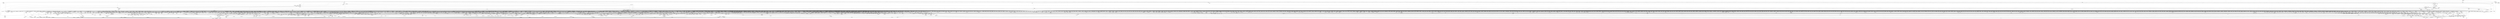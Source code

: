 digraph kerncollapsed {
    "get_file" [color="black"];
    "__raw_spin_lock_irq_31" [color="black"];
    "Indirect call17" [color="black"];
    "pm_runtime_autosuspend_expiration" [color="black"];
    "kill_device" [color="black"];
    "__anon_vma_interval_tree_subtree_search" [color="black"];
    "__cmpxchg_case_mb_32_6" [color="black"];
    "__printk_cpu_sync_put" [color="black"];
    "__cmpxchg_case_acq_32_2" [color="black"];
    "__kern_my_cpu_offset_24" [color="black"];
    "schedule_hrtimeout_range" [color="black"];
    "Indirect call42" [color="black"];
    "hrtimer_cancel" [color="black"];
    "mas_mab_cp" [color="black"];
    "test_ti_thread_flag_19" [color="black"];
    "page_ref_inc_6" [color="black"];
    "kernfs_root" [color="black"];
    "__raw_write_lock_irq_1" [color="black"];
    "s2idle_wake" [color="black"];
    "lockref_mark_dead" [color="black"];
    "drain_pages" [color="black"];
    "Indirect call14" [color="black"];
    "__down_trylock_console_sem.constprop.0" [color="black"];
    "Indirect call120" [color="black"];
    "cpu_util_cfs_boost" [color="black"];
    "__zone_watermark_ok" [color="black"];
    "access_ok_39" [color="black"];
    "list_del_init" [color="black"];
    "get_state_synchronize_rcu" [color="black"];
    "nsec_to_clock_t" [color="black"];
    "__kern_my_cpu_offset_51" [color="black"];
    "__raw_spin_lock_irqsave_22" [color="black"];
    "rcu_gp_is_normal" [color="black"];
    "__raw_spin_lock_irqsave.constprop.0_1" [color="black"];
    "signal_pending_state_1" [color="black"];
    "this_cpu_has_cap.part.0" [color="black"];
    "arch_timer_evtstrm_available" [color="black"];
    "tk_xtime.constprop.0" [color="black"];
    "do_xdp_generic" [color="black"];
    "Indirect call18" [color="black"];
    "smp_call_function_many_cond" [color="black"];
    "Indirect call216" [color="black"];
    "flush_tlb_mm" [color="black"];
    "skb_tailroom" [color="black"];
    "init_completion" [color="black"];
    "pfn_valid_1" [color="black"];
    "__netif_receive_skb_core.constprop.0" [color="black"];
    "cpu_do_switch_mm" [color="black"];
    "cpu_online_3" [color="black"];
    "prepend" [color="black"];
    "__netif_receive_skb_list_core" [color="black"];
    "do_raw_spin_lock_43" [color="black"];
    "__kern_my_cpu_offset_14" [color="black"];
    "__raw_spin_unlock_irq_11" [color="black"];
    "attach_entity_load_avg" [color="black"];
    "__cmpxchg_case_64.isra.0" [color="black"];
    "do_softirq" [color="black"];
    "security_task_getsecid_obj" [color="black"];
    "pcpu_post_unmap_tlb_flush" [color="black"];
    "pcpu_block_update_hint_alloc" [color="black"];
    "_compound_head_4" [color="black"];
    "Indirect call150" [color="black"];
    "timer_reduce" [color="black"];
    "llist_reverse_order" [color="black"];
    "page_move_anon_rmap" [color="black"];
    "vma_is_secretmem" [color="black"];
    "Indirect call47" [color="black"];
    "Indirect call160" [color="black"];
    "lru_lazyfree_fn" [color="black"];
    "__put_unused_fd" [color="black"];
    "timer_delete" [color="black"];
    "page_ref_dec_and_test_1" [color="black"];
    "prb_reserve" [color="black"];
    "__update_load_avg_cfs_rq" [color="black"];
    "__skb_pull" [color="black"];
    "irq_to_desc" [color="black"];
    "set_current_blocked" [color="black"];
    "__cmpxchg_case_acq_32.constprop.0_10" [color="black"];
    "rb_next" [color="black"];
    "find_next_bit.constprop.0_11" [color="black"];
    "irq_domain_activate_irq" [color="black"];
    "read_seqbegin.constprop.0" [color="black"];
    "console_srcu_read_lock" [color="black"];
    "vma_interval_tree_insert_after" [color="black"];
    "ktime_get" [color="black"];
    "active_load_balance_cpu_stop" [color="black"];
    "__next_zones_zonelist" [color="black"];
    "clear_ti_thread_flag_4" [color="black"];
    "Indirect call119" [color="black"];
    "__raw_spin_lock_22" [color="black"];
    "Indirect call202" [color="black"];
    "io_wq_hash_work" [color="black"];
    "mm_counter" [color="black"];
    "pcpu_block_refresh_hint" [color="black"];
    "test_ti_thread_flag_22" [color="black"];
    "__hrtimer_get_next_event" [color="black"];
    "skip_atoi" [color="black"];
    "posix_cpu_timers_exit_group" [color="black"];
    "Indirect call146" [color="black"];
    "rwsem_set_reader_owned" [color="black"];
    "queued_read_unlock.constprop.0_2" [color="black"];
    "__dput_to_list" [color="black"];
    "kthread_is_per_cpu" [color="black"];
    "mas_wr_walk_descend" [color="black"];
    "Indirect call61" [color="black"];
    "cpu_util_cfs" [color="black"];
    "io_wq_work_match_all" [color="black"];
    "thread_group_cputime" [color="black"];
    "Indirect call2" [color="black"];
    "cpumask_next_and" [color="black"];
    "__skb_zcopy_downgrade_managed" [color="black"];
    "pmd_offset.isra.0" [color="black"];
    "find_next_bit_7" [color="black"];
    "Indirect call66" [color="black"];
    "is_bad_inode" [color="black"];
    "pwq_activate_inactive_work" [color="black"];
    "arch_local_irq_save_7" [color="black"];
    "check_preempt_curr" [color="black"];
    "zone_watermark_fast.constprop.0" [color="black"];
    "skb_cloned" [color="black"];
    "__mutex_remove_waiter" [color="black"];
    "wb_stat_mod" [color="black"];
    "folio_wake_bit" [color="black"];
    "mte_update_gcr_excl.isra.0" [color="black"];
    "__raw_spin_unlock_irqrestore_6" [color="black"];
    "Indirect call131" [color="black"];
    "mapping_shrinkable_2" [color="black"];
    "audit_gid_comparator" [color="black"];
    "xa_err" [color="black"];
    "Indirect call170" [color="black"];
    "select_collect" [color="black"];
    "global_dirtyable_memory" [color="black"];
    "__const_udelay" [color="black"];
    "mas_prev_slot" [color="black"];
    "wakeup_kswapd" [color="black"];
    "__lookup_mnt" [color="black"];
    "io_run_local_work_continue" [color="black"];
    "__count_vm_events" [color="black"];
    "__raw_write_lock_irq.constprop.0" [color="black"];
    "fsnotify_handle_inode_event.isra.0" [color="black"];
    "sched_clock_noinstr" [color="black"];
    "sve_state_size" [color="black"];
    "queued_write_lock_slowpath" [color="black"];
    "rcu_segcblist_accelerate" [color="black"];
    "rcu_accelerate_cbs" [color="black"];
    "hrtimer_force_reprogram.constprop.0" [color="black"];
    "mas_push_data" [color="black"];
    "osq_lock" [color="black"];
    "folio_nr_pages_3" [color="black"];
    "llist_add_batch" [color="black"];
    "fragmentation_index" [color="black"];
    "kill_super_notify" [color="black"];
    "mmgrab_1" [color="black"];
    "Indirect call62" [color="black"];
    "osq_unlock" [color="black"];
    "__raw_spin_lock_irqsave.constprop.0_2" [color="black"];
    "wb_update_bandwidth" [color="black"];
    "task_will_free_mem" [color="black"];
    "__raw_spin_lock_irq_7" [color="black"];
    "folio_nr_pages_2" [color="black"];
    "__raw_spin_lock_irq_18" [color="black"];
    "hrtimer_try_to_cancel" [color="black"];
    "test_and_set_ti_thread_flag_1" [color="black"];
    "inode_to_bdi" [color="black"];
    "arch_get_random_longs" [color="black"];
    "ktime_get_mono_fast_ns" [color="black"];
    "__raw_read_lock.constprop.0_1" [color="black"];
    "access_ok_2" [color="black"];
    "compaction_suitable" [color="black"];
    "__attach_mnt" [color="black"];
    "find_vmap_area" [color="black"];
    "try_check_zero" [color="black"];
    "list_lru_del" [color="black"];
    "req_set_fail_3" [color="black"];
    "__raw_spin_unlock_irqrestore_21" [color="black"];
    "Indirect call133" [color="black"];
    "Indirect call45" [color="black"];
    "test_ti_thread_flag_21" [color="black"];
    "io_get_cqe_overflow" [color="black"];
    "kmem_valid_obj" [color="black"];
    "should_fail_alloc_page" [color="black"];
    "del_page_from_free_list" [color="black"];
    "access_ok_6" [color="black"];
    "percpu_counter_dec" [color="black"];
    "__irq_disable" [color="black"];
    "d_walk" [color="black"];
    "allow_write_access" [color="black"];
    "unlock_page" [color="black"];
    "compound_order_2" [color="black"];
    "signalfd_cleanup" [color="black"];
    "io_wq_exit_start" [color="black"];
    "clear_ti_thread_flag_1" [color="black"];
    "update_min_vruntime" [color="black"];
    "__raw_spin_lock_41" [color="black"];
    "get_task_exe_file" [color="black"];
    "Indirect call188" [color="black"];
    "pagefault_enable" [color="black"];
    "lazy_max_pages" [color="black"];
    "do_raw_spin_lock_25" [color="black"];
    "irq_set_thread_affinity" [color="black"];
    "init_entity_runnable_average" [color="black"];
    "__kern_my_cpu_offset_4" [color="black"];
    "d_find_alias" [color="black"];
    "should_zap_page" [color="black"];
    "clear_siginfo" [color="black"];
    "folio_nr_pages_1" [color="black"];
    "netlink_unlock_table" [color="black"];
    "get_next_ino" [color="black"];
    "__cmpxchg_case_mb_32_2" [color="black"];
    "do_raw_spin_lock_44" [color="black"];
    "rb_first" [color="black"];
    "__raw_spin_lock" [color="black"];
    "__put_cpu_fpsimd_context" [color="black"];
    "__raw_spin_unlock_irqrestore_10" [color="black"];
    "Indirect call79" [color="black"];
    "folio_not_mapped" [color="black"];
    "inc_rlimit_ucounts" [color="black"];
    "folio_lruvec_relock_irq.constprop.0" [color="black"];
    "kernfs_release_file.part.0.isra.0" [color="black"];
    "folio_isolate_lru" [color="black"];
    "cpu_clock_sample_group" [color="black"];
    "d_flags_for_inode" [color="black"];
    "security_file_set_fowner" [color="black"];
    "Indirect call178" [color="black"];
    "pagefault_enable_2" [color="black"];
    "pte_to_swp_entry" [color="black"];
    "vm_unacct_memory_1" [color="black"];
    "skb_header_pointer_2" [color="black"];
    "__kern_my_cpu_offset_21" [color="black"];
    "arch_local_irq_restore_3" [color="black"];
    "prb_next_seq" [color="black"];
    "Indirect call36" [color="black"];
    "folio_nr_pages_4" [color="black"];
    "osq_wait_next" [color="black"];
    "find_mergeable_anon_vma" [color="black"];
    "___d_drop" [color="black"];
    "pvm_find_va_enclose_addr" [color="black"];
    "Indirect call192" [color="black"];
    "Indirect call24" [color="black"];
    "skb_postpull_rcsum" [color="black"];
    "__task_will_free_mem" [color="black"];
    "rcu_cblist_init" [color="black"];
    "__raw_read_unlock.constprop.0" [color="black"];
    "__cmpxchg_case_acq_32.constprop.0_18" [color="black"];
    "Indirect call124" [color="black"];
    "mm_counter_file" [color="black"];
    "__cmpxchg_case_acq_32.constprop.0_1" [color="black"];
    "Indirect call203" [color="black"];
    "__prepare_to_swait" [color="black"];
    "sock_rmem_free" [color="black"];
    "workingset_age_nonresident" [color="black"];
    "page_ref_inc_4" [color="black"];
    "__raw_spin_lock_irqsave_18" [color="black"];
    "__find_vmap_area.constprop.0" [color="black"];
    "tty_termios_input_baud_rate" [color="black"];
    "Indirect call185" [color="black"];
    "pcpu_next_fit_region.constprop.0" [color="black"];
    "Indirect call184" [color="black"];
    "system_supports_generic_auth" [color="black"];
    "__efistub_caches_clean_inval_pou" [color="black"];
    "__flush_tlb_page_nosync" [color="black"];
    "__remove_shared_vm_struct.constprop.0" [color="black"];
    "gup_folio_next" [color="black"];
    "no_blink" [color="black"];
    "Indirect call127" [color="black"];
    "sock_flag.constprop.0" [color="black"];
    "__kern_my_cpu_offset_133" [color="black"];
    "find_next_bit.constprop.0_14" [color="black"];
    "hrtimer_sleeper_start_expires" [color="black"];
    "Indirect call108" [color="black"];
    "__kern_my_cpu_offset_78" [color="black"];
    "Indirect call77" [color="black"];
    "mod_zone_state" [color="black"];
    "__raw_spin_trylock_5" [color="black"];
    "__wb_writeout_add" [color="black"];
    "system_supports_mte" [color="black"];
    "vma_needs_dirty_tracking" [color="black"];
    "account_pipe_buffers" [color="black"];
    "process_shares_mm" [color="black"];
    "mte_clear_page_tags" [color="black"];
    "audit_mark_compare" [color="black"];
    "__raw_spin_lock_irq_17" [color="black"];
    "audit_string_contains_control" [color="black"];
    "Indirect call140" [color="black"];
    "anon_vma_interval_tree_remove" [color="black"];
    "update_dl_migration" [color="black"];
    "__wb_update_bandwidth.constprop.0" [color="black"];
    "fsnotify_compare_groups" [color="black"];
    "dl_task_is_earliest_deadline" [color="black"];
    "__skb_cow" [color="black"];
    "tlb_flush" [color="black"];
    "Indirect call109" [color="black"];
    "vma_interval_tree_remove" [color="black"];
    "rcu_segcblist_ready_cbs" [color="black"];
    "rcu_segcblist_move_seglen" [color="black"];
    "inc_tlb_flush_pending" [color="black"];
    "__percpu_add_case_64_6" [color="black"];
    "page_try_share_anon_rmap" [color="black"];
    "sock_inuse_add" [color="black"];
    "Indirect call37" [color="black"];
    "srcu_gp_start" [color="black"];
    "__timer_delete_sync" [color="black"];
    "skb_header_cloned" [color="black"];
    "ptep_clear_flush" [color="black"];
    "__kern_my_cpu_offset_27" [color="black"];
    "__gfp_pfmemalloc_flags" [color="black"];
    "kernfs_next_descendant_post" [color="black"];
    "override_creds" [color="black"];
    "do_raw_spin_lock_88" [color="black"];
    "mas_next_setup.constprop.0" [color="black"];
    "io_schedule_prepare" [color="black"];
    "need_active_balance" [color="black"];
    "fpsimd_flush_task_state" [color="black"];
    "__raw_spin_lock_irqsave_7" [color="black"];
    "__cmpxchg_case_mb_32_5" [color="black"];
    "copy_from_kernel_nofault" [color="black"];
    "memchr" [color="black"];
    "activate_task" [color="black"];
    "add_wait_queue_exclusive" [color="black"];
    "find_last_bit" [color="black"];
    "allow_direct_reclaim" [color="black"];
    "mas_is_err" [color="black"];
    "sync_exp_work_done" [color="black"];
    "__raw_spin_lock_63" [color="black"];
    "do_raw_spin_lock_80" [color="black"];
    "free_vmap_area_rb_augment_cb_propagate" [color="black"];
    "tty_name" [color="black"];
    "__bitmap_weight" [color="black"];
    "__cmpxchg_case_acq_32.constprop.0_20" [color="black"];
    "Indirect call220" [color="black"];
    "clear_ti_thread_flag_8" [color="black"];
    "reusable_anon_vma" [color="black"];
    "mast_ascend" [color="black"];
    "pick_next_pushable_dl_task" [color="black"];
    "cpumask_any_distribute" [color="black"];
    "__nr_to_section" [color="black"];
    "pte_offset_kernel.isra.0" [color="black"];
    "Indirect call171" [color="black"];
    "list_del_init_5" [color="black"];
    "skb_copy_bits" [color="black"];
    "pde_subdir_first" [color="black"];
    "xas_update.isra.0" [color="black"];
    "tlb_flush_mmu_tlbonly_1" [color="black"];
    "steal_suitable_fallback" [color="black"];
    "ma_pivots" [color="black"];
    "__xchg_case_mb_64.constprop.0_2" [color="black"];
    "__cmpxchg_case_acq_32.constprop.0_9" [color="black"];
    "vma_iter_config" [color="black"];
    "pagefault_enable_1" [color="black"];
    "__mnt_is_readonly" [color="black"];
    "do_raw_spin_lock_41" [color="black"];
    "__raw_spin_lock_2" [color="black"];
    "fatal_signal_pending_3" [color="black"];
    "mod_node_state" [color="black"];
    "__mutex_init" [color="black"];
    "Indirect call222" [color="black"];
    "Indirect call40" [color="black"];
    "__finalize_skb_around" [color="black"];
    "efi_reboot" [color="black"];
    "queued_write_lock.constprop.0_1" [color="black"];
    "set_page_dirty" [color="black"];
    "Indirect call64" [color="black"];
    "__percpu_add_case_32_15" [color="black"];
    "posix_cpu_timers_exit" [color="black"];
    "is_vmalloc_addr" [color="black"];
    "futex_hash" [color="black"];
    "test_tsk_need_resched" [color="black"];
    "__disable_irq" [color="black"];
    "addr_to_vb_xa" [color="black"];
    "pcpu_page_idx" [color="black"];
    "__raw_spin_lock_irqsave.constprop.0_3" [color="black"];
    "flush_signal_handlers" [color="black"];
    "anon_vma_interval_tree_pre_update_vma" [color="black"];
    "prepend_name" [color="black"];
    "double_unlock_balance" [color="black"];
    "xas_clear_mark" [color="black"];
    "__kern_my_cpu_offset_28" [color="black"];
    "tty_driver_name" [color="black"];
    "__raw_spin_lock_42" [color="black"];
    "arch_local_irq_save_2" [color="black"];
    "__raw_spin_lock_irq_23" [color="black"];
    "update_rt_rq_load_avg" [color="black"];
    "Indirect call9" [color="black"];
    "__wait_on_bit" [color="black"];
    "mte_zero_clear_page_tags" [color="black"];
    "group_classify" [color="black"];
    "get_sd_balance_interval" [color="black"];
    "_mix_pool_bytes" [color="black"];
    "dev_bus_name" [color="black"];
    "prb_commit" [color="black"];
    "to_desc" [color="black"];
    "tty_audit_fork" [color="black"];
    "move_freepages_block" [color="black"];
    "tsk_fork_get_node" [color="black"];
    "__raw_write_unlock_irq_5" [color="black"];
    "rt_mutex_slowtrylock" [color="black"];
    "Indirect call141" [color="black"];
    "__kern_my_cpu_offset_67" [color="black"];
    "task_clear_jobctl_pending" [color="black"];
    "skb_zcopy_clear" [color="black"];
    "srcu_read_unlock.constprop.0" [color="black"];
    "mas_allocated.isra.0" [color="black"];
    "wake_up_bit" [color="black"];
    "security_release_secctx" [color="black"];
    "Indirect call221" [color="black"];
    "ep_timeout_to_timespec" [color="black"];
    "__var_waitqueue" [color="black"];
    "rt_mutex_init_proxy_locked" [color="black"];
    "task_sched_runtime" [color="black"];
    "skb_has_frag_list" [color="black"];
    "rseq_migrate" [color="black"];
    "Indirect call31" [color="black"];
    "__skb_checksum" [color="black"];
    "list_del_1" [color="black"];
    "eth_type_vlan" [color="black"];
    "__kern_my_cpu_offset_23" [color="black"];
    "split_map_pages" [color="black"];
    "enqueue_hrtimer.constprop.0" [color="black"];
    "__bitmap_set" [color="black"];
    "xas_find" [color="black"];
    "update_cached_migrate" [color="black"];
    "count_vm_event" [color="black"];
    "Indirect call4" [color="black"];
    "Indirect call5" [color="black"];
    "__raw_spin_unlock_irqrestore_18" [color="black"];
    "Indirect call94" [color="black"];
    "_copy_from_iter" [color="black"];
    "local_bh_disable" [color="black"];
    "Indirect call46" [color="black"];
    "Indirect call3" [color="black"];
    "mod_zone_page_state" [color="black"];
    "cpu_switch_to" [color="black"];
    "__kern_my_cpu_offset_71" [color="black"];
    "should_failslab" [color="black"];
    "io_file_get_flags" [color="black"];
    "rcu_segcblist_extract_done_cbs" [color="black"];
    "zone_watermark_ok_safe" [color="black"];
    "online_section_nr" [color="black"];
    "idle_cpu" [color="black"];
    "move_freelist_tail" [color="black"];
    "mod_node_page_state" [color="black"];
    "queued_read_lock_slowpath" [color="black"];
    "dev_pm_disable_wake_irq_check" [color="black"];
    "__ksize" [color="black"];
    "__posix_timers_find" [color="black"];
    "pcpu_unit_page_offset" [color="black"];
    "__bpf_free_used_maps" [color="black"];
    "__msecs_to_jiffies" [color="black"];
    "__flush_tlb_kernel_pgtable" [color="black"];
    "folio_trylock_2" [color="black"];
    "inode_add_lru" [color="black"];
    "hrtimer_start_expires" [color="black"];
    "do_raw_spin_lock_58" [color="black"];
    "__raw_spin_unlock_irqrestore_8" [color="black"];
    "__raw_spin_unlock_irqrestore.constprop.0_2" [color="black"];
    "do_raw_spin_lock_65" [color="black"];
    "clear_ti_thread_flag_6" [color="black"];
    "Indirect call212" [color="black"];
    "dec_rlimit_ucounts" [color="black"];
    "proto_memory_pcpu_drain" [color="black"];
    "ep_done_scan" [color="black"];
    "cd_forget" [color="black"];
    "__audit_uring_entry" [color="black"];
    "do_raw_spin_lock.constprop.0_13" [color="black"];
    "clear_ti_thread_flag_3" [color="black"];
    "find_next_bit_10" [color="black"];
    "queued_read_lock.constprop.0" [color="black"];
    "sig_handler_ignored" [color="black"];
    "mas_alloc_req.isra.0" [color="black"];
    "fetch_robust_entry" [color="black"];
    "prep_compound_page" [color="black"];
    "percpu_ref_noop_confirm_switch" [color="black"];
    "mast_split_data" [color="black"];
    "pcpu_update_empty_pages" [color="black"];
    "find_vma" [color="black"];
    "timekeeping_get_ns" [color="black"];
    "rcu_is_cpu_rrupt_from_idle" [color="black"];
    "rcu_start_this_gp" [color="black"];
    "find_next_bit.constprop.0_21" [color="black"];
    "cpus_share_cache" [color="black"];
    "lookup_mountpoint" [color="black"];
    "__tlb_reset_range" [color="black"];
    "sched_asym_prefer" [color="black"];
    "__raw_spin_lock_irqsave_17" [color="black"];
    "__d_find_any_alias" [color="black"];
    "gro_normal_one" [color="black"];
    "put_dec_trunc8" [color="black"];
    "__printk_cpu_sync_try_get" [color="black"];
    "wakeup_source_report_event" [color="black"];
    "pgdat_balanced" [color="black"];
    "anon_vma_interval_tree_insert" [color="black"];
    "find_next_and_bit" [color="black"];
    "Indirect call199" [color="black"];
    "folio_mapped" [color="black"];
    "__update_min_deadline" [color="black"];
    "raw_spin_rq_lock_1" [color="black"];
    "system_supports_mte_1" [color="black"];
    "wq_worker_running" [color="black"];
    "update_dl_rq_load_avg" [color="black"];
    "find_task_by_pid_ns" [color="black"];
    "__raw_spin_trylock_3" [color="black"];
    "__bitmap_intersects" [color="black"];
    "__raw_spin_lock_irqsave.constprop.0_7" [color="black"];
    "llist_del_first" [color="black"];
    "fatal_signal_pending_4" [color="black"];
    "__arm64_sys_epoll_pwait" [color="black"];
    "__xas_next" [color="black"];
    "__raw_spin_unlock_irqrestore_14" [color="black"];
    "fsnotify_group_assert_locked" [color="black"];
    "do_epoll_wait" [color="black"];
    "strcpy" [color="black"];
    "zone_page_state_add" [color="black"];
    "Indirect call16" [color="black"];
    "Indirect call159" [color="black"];
    "__update_load_avg_se" [color="black"];
    "qdisc_maybe_clear_missed" [color="black"];
    "io_poll_can_finish_inline.isra.0" [color="black"];
    "blake2s_update" [color="black"];
    "__list_del_entry_2" [color="black"];
    "cpuhp_invoke_callback" [color="black"];
    "pcpu_find_block_fit" [color="black"];
    "arch_send_call_function_ipi_mask" [color="black"];
    "__raw_spin_unlock_irqrestore_5" [color="black"];
    "qdisc_qstats_cpu_qlen_inc" [color="black"];
    "smp_call_function" [color="black"];
    "do_raw_spin_lock_9" [color="black"];
    "__fdget" [color="black"];
    "files_lookup_fd_raw" [color="black"];
    "Indirect call115" [color="black"];
    "invalid_mkclean_vma" [color="black"];
    "__raw_spin_unlock_irqrestore_1" [color="black"];
    "sb_clear_inode_writeback" [color="black"];
    "__dl_sub" [color="black"];
    "lockref_get_not_zero" [color="black"];
    "debug_locks_off" [color="black"];
    "folio_try_get_rcu" [color="black"];
    "__cmpxchg_case_mb_64" [color="black"];
    "__raw_spin_lock_irqsave_19" [color="black"];
    "__xchg_case_acq_64.isra.0" [color="black"];
    "bpf_prog_run_generic_xdp" [color="black"];
    "__raw_spin_unlock_irq_4" [color="black"];
    "_compound_head" [color="black"];
    "__dequeue_entity" [color="black"];
    "gup_must_unshare" [color="black"];
    "pmd_offset.isra.0_1" [color="black"];
    "pm_qos_update_flags" [color="black"];
    "folio_test_uptodate" [color="black"];
    "change_page_range" [color="black"];
    "vm_stat_account" [color="black"];
    "wakeup_kcompactd" [color="black"];
    "__raw_spin_unlock_irq_6" [color="black"];
    "__cmpxchg_case_acq_32.constprop.0_8" [color="black"];
    "put_prev_task" [color="black"];
    "pagetable_pte_dtor" [color="black"];
    "inode_lru_list_del" [color="black"];
    "Indirect call214" [color="black"];
    "sched_cgroup_fork" [color="black"];
    "pick_next_task_idle" [color="black"];
    "synchronize_rcu.part.0" [color="black"];
    "fatal_signal_pending_1" [color="black"];
    "Indirect call74" [color="black"];
    "__raw_spin_unlock_irqrestore_38" [color="black"];
    "__raw_spin_lock_irqsave_21" [color="black"];
    "mnt_dec_writers" [color="black"];
    "Indirect call215" [color="black"];
    "pmd_set_huge" [color="black"];
    "__wake_up_pollfree" [color="black"];
    "crng_fast_key_erasure" [color="black"];
    "compact_lock_irqsave" [color="black"];
    "do_raw_spin_lock_10" [color="black"];
    "do_raw_spin_lock_11" [color="black"];
    "__raw_spin_unlock_irq_43" [color="black"];
    "update_misfit_status" [color="black"];
    "strscpy" [color="black"];
    "__raw_spin_unlock_irq.constprop.0_1" [color="black"];
    "dev_xmit_recursion_inc" [color="black"];
    "post_alloc_hook" [color="black"];
    "rcu_exp_need_qs" [color="black"];
    "pcpu_next_md_free_region" [color="black"];
    "page_mapping" [color="black"];
    "attach_pid" [color="black"];
    "fd_install" [color="black"];
    "fprop_reflect_period_percpu.isra.0" [color="black"];
    "do_raw_spin_lock_56" [color="black"];
    "skb_tailroom_2" [color="black"];
    "__raw_write_lock.constprop.0_1" [color="black"];
    "anon_vma_interval_tree_iter_first" [color="black"];
    "security_task_kill" [color="black"];
    "__dl_clear_params" [color="black"];
    "dev_nit_active" [color="black"];
    "mm_set_has_pinned_flag" [color="black"];
    "pm_runtime_put_noidle_2" [color="black"];
    "irqd_set.isra.0_1" [color="black"];
    "kmalloc_slab" [color="black"];
    "__raw_spin_lock_irqsave_5" [color="black"];
    "plist_add" [color="black"];
    "fsnotify_free_mark" [color="black"];
    "__raw_spin_unlock_irqrestore_32" [color="black"];
    "__cmpxchg_case_mb_64_2" [color="black"];
    "mtree_load" [color="black"];
    "mas_rewalk_if_dead" [color="black"];
    "free_pcppages_bulk" [color="black"];
    "copy_page" [color="black"];
    "__mod_zone_page_state" [color="black"];
    "page_ref_inc" [color="black"];
    "mas_set_parent.constprop.0" [color="black"];
    "__list_del_entry" [color="black"];
    "irq_disable" [color="black"];
    "__delay" [color="black"];
    "arm64_kernel_unmapped_at_el0_4" [color="black"];
    "workingset_test_recent" [color="black"];
    "__page_dup_rmap.constprop.0" [color="black"];
    "percpu_counter_add_batch" [color="black"];
    "rt_mutex_proxy_unlock" [color="black"];
    "do_raw_spin_lock_116" [color="black"];
    "tick_get_broadcast_device" [color="black"];
    "get_cred" [color="black"];
    "do_raw_spin_lock_6" [color="black"];
    "__set_open_fd" [color="black"];
    "rcu_poll_gp_seq_end_unlocked" [color="black"];
    "__skb_pull.part.0" [color="black"];
    "cpumask_any_and_distribute" [color="black"];
    "split_page" [color="black"];
    "group_balance_cpu" [color="black"];
    "console_verbose" [color="black"];
    "cpumask_and.isra.0_3" [color="black"];
    "console_srcu_read_unlock" [color="black"];
    "__mutex_trylock_common" [color="black"];
    "pcpu_chunk_relocate" [color="black"];
    "Indirect call107" [color="black"];
    "mas_adopt_children.isra.0" [color="black"];
    "pcpu_block_update" [color="black"];
    "set_ti_thread_flag_4" [color="black"];
    "do_raw_spin_lock_99" [color="black"];
    "__mod_timer" [color="black"];
    "security_audit_rule_free" [color="black"];
    "arch_get_random_seed_longs" [color="black"];
    "mte_copy_page_tags" [color="black"];
    "peernet2id" [color="black"];
    "rcu_gpnum_ovf" [color="black"];
    "put_dec_full8" [color="black"];
    "Indirect call27" [color="black"];
    "ptep_set_access_flags" [color="black"];
    "set_next_task" [color="black"];
    "__dev_fwnode" [color="black"];
    "__kern_my_cpu_offset_35" [color="black"];
    "lock_mnt_tree" [color="black"];
    "irq_get_irq_data" [color="black"];
    "folio_invalidate" [color="black"];
    "__local_bh_enable_ip" [color="black"];
    "add_timer_on" [color="black"];
    "mutex_spin_on_owner" [color="black"];
    "class_raw_spinlock_irqsave_destructor" [color="black"];
    "Indirect call189" [color="black"];
    "test_ti_thread_flag_7" [color="black"];
    "mapping_allow_writable" [color="black"];
    "get_group_info.isra.0" [color="black"];
    "raw_spin_rq_unlock_irqrestore" [color="black"];
    "__kern_my_cpu_offset_53" [color="black"];
    "to_kthread" [color="black"];
    "decay_load" [color="black"];
    "mas_next_slot" [color="black"];
    "__rb_change_child.constprop.0" [color="black"];
    "csum_partial" [color="black"];
    "__remove_inode_hash" [color="black"];
    "__init_swait_queue_head" [color="black"];
    "mas_prev" [color="black"];
    "get_new_cred" [color="black"];
    "security_sock_rcv_skb" [color="black"];
    "se_weight.isra.0" [color="black"];
    "aio_nr_sub" [color="black"];
    "tag_clear_highpage" [color="black"];
    "tlb_gather_mmu_fullmm" [color="black"];
    "node_dirty_ok" [color="black"];
    "__rt_mutex_futex_trylock" [color="black"];
    "Indirect call138" [color="black"];
    "task_join_group_stop" [color="black"];
    "put_ldops.constprop.0" [color="black"];
    "sync_rcu_exp_done_unlocked" [color="black"];
    "netdev_master_upper_dev_get_rcu" [color="black"];
    "pde_subdir_find" [color="black"];
    "list_del_init_2" [color="black"];
    "calc_wheel_index" [color="black"];
    "__clear_open_fd" [color="black"];
    "fsnotify_put_sb_connectors" [color="black"];
    "inactive_is_low.constprop.0" [color="black"];
    "do_raw_spin_lock_8" [color="black"];
    "wake_all_kswapds" [color="black"];
    "Indirect call125" [color="black"];
    "dev_core_stats_rx_dropped_inc" [color="black"];
    "count_vm_events_1" [color="black"];
    "lock_hrtimer_base" [color="black"];
    "Indirect call58" [color="black"];
    "ktime_get_real_ts64" [color="black"];
    "memzero_explicit" [color="black"];
    "copy_highpage" [color="black"];
    "Indirect call144" [color="black"];
    "sve_get_vl" [color="black"];
    "task_call_func" [color="black"];
    "Indirect call142" [color="black"];
    "__cmpxchg_case_mb_64_3" [color="black"];
    "__irq_domain_activate_irq" [color="black"];
    "Indirect call122" [color="black"];
    "__cmpxchg_case_acq_64" [color="black"];
    "arch_tlbbatch_should_defer.constprop.0" [color="black"];
    "__wake_up" [color="black"];
    "__note_gp_changes" [color="black"];
    "rcu_poll_gp_seq_end" [color="black"];
    "freezing" [color="black"];
    "pte_mkdirty" [color="black"];
    "first_zones_zonelist" [color="black"];
    "auditd_test_task" [color="black"];
    "__percpu_add_case_32_8" [color="black"];
    "Indirect call204" [color="black"];
    "invalid_migration_vma" [color="black"];
    "pfn_valid_2" [color="black"];
    "__cmpxchg_case_acq_32.constprop.0_17" [color="black"];
    "__set_task_special" [color="black"];
    "_task_util_est" [color="black"];
    "copy_from_kernel_nofault_allowed" [color="black"];
    "do_raw_spin_lock_27" [color="black"];
    "skb_orphan_1" [color="black"];
    "__cmpxchg_case_acq_32_1" [color="black"];
    "__io_put_kbuf" [color="black"];
    "kernfs_name_hash" [color="black"];
    "Indirect call224" [color="black"];
    "__raw_spin_lock_irq_4" [color="black"];
    "mas_leaf_max_gap" [color="black"];
    "pid_task" [color="black"];
    "list_move_tail" [color="black"];
    "do_raw_spin_lock_118" [color="black"];
    "copy_fd_bitmaps" [color="black"];
    "recalc_sigpending" [color="black"];
    "desc_read" [color="black"];
    "task_curr" [color="black"];
    "folio_total_mapcount" [color="black"];
    "hlist_bl_lock" [color="black"];
    "do_raw_spin_lock_117" [color="black"];
    "Indirect call67" [color="black"];
    "timer_delete_hook" [color="black"];
    "__cmpxchg_case_mb_32.constprop.0" [color="black"];
    "pmd_clear_huge" [color="black"];
    "__cmpxchg_case_mb_64_1" [color="black"];
    "__wake_up_common_lock" [color="black"];
    "crng_make_state" [color="black"];
    "lowest_in_progress" [color="black"];
    "expand" [color="black"];
    "propagate_mount_unlock" [color="black"];
    "set_ptes.constprop.0.isra.0_1" [color="black"];
    "Indirect call75" [color="black"];
    "__count_vm_events_1" [color="black"];
    "node_page_state_add" [color="black"];
    "__raw_spin_unlock_irqrestore_37" [color="black"];
    "__anon_vma_interval_tree_augment_propagate" [color="black"];
    "__percpu_add_case_32_1" [color="black"];
    "stackinfo_on_stack" [color="black"];
    "__skb_set_length_1" [color="black"];
    "cpumask_weight.constprop.0_5" [color="black"];
    "rcu_segcblist_add_len" [color="black"];
    "tty_update_time" [color="black"];
    "do_raw_spin_lock.constprop.0_10" [color="black"];
    "jiffies_to_msecs" [color="black"];
    "Indirect call128" [color="black"];
    "compound_order" [color="black"];
    "__accumulate_pelt_segments" [color="black"];
    "__wake_up_klogd.part.0" [color="black"];
    "req_set_fail" [color="black"];
    "__raw_spin_unlock_irq_5" [color="black"];
    "prepare_to_wait" [color="black"];
    "__raw_read_lock_irqsave.constprop.0_1" [color="black"];
    "call_function_single_prep_ipi" [color="black"];
    "Indirect call147" [color="black"];
    "__kern_my_cpu_offset_44" [color="black"];
    "arch_local_irq_save_1" [color="black"];
    "do_raw_spin_lock_46" [color="black"];
    "__lock_task_sighand" [color="black"];
    "maybe_mkwrite.isra.0" [color="black"];
    "avg_vruntime" [color="black"];
    "exit_oom_victim" [color="black"];
    "fsnotify_detach_connector_from_object" [color="black"];
    "__ep_eventpoll_poll.isra.0" [color="black"];
    "io_cqring_wake" [color="black"];
    "clear_page" [color="black"];
    "first_online_pgdat" [color="black"];
    "do_raw_spin_lock_15" [color="black"];
    "min_deadline_cb_propagate" [color="black"];
    "ktime_get_coarse_real_ts64" [color="black"];
    "lru_add_fn" [color="black"];
    "Indirect call165" [color="black"];
    "find_vm_area" [color="black"];
    "find_first_bit_3" [color="black"];
    "d_shrink_del" [color="black"];
    "prepare_to_swait_event" [color="black"];
    "lru_deactivate_file_fn" [color="black"];
    "__preempt_count_sub" [color="black"];
    "security_sk_free" [color="black"];
    "set_task_reclaim_state" [color="black"];
    "percpu_counter_add" [color="black"];
    "hlist_bl_unlock" [color="black"];
    "napi_gro_flush" [color="black"];
    "do_raw_spin_lock.constprop.0_6" [color="black"];
    "__set_close_on_exec.isra.0" [color="black"];
    "__raw_spin_unlock_irq_29" [color="black"];
    "__raw_spin_lock_irq_32" [color="black"];
    "__fsnotify_recalc_mask" [color="black"];
    "defer_console_output" [color="black"];
    "__raw_spin_unlock_bh.constprop.0" [color="black"];
    "__io_prep_linked_timeout" [color="black"];
    "Indirect call210" [color="black"];
    "Indirect call186" [color="black"];
    "chacha_permute" [color="black"];
    "__page_set_anon_rmap" [color="black"];
    "update_rq_clock" [color="black"];
    "ep_autoremove_wake_function" [color="black"];
    "Indirect call21" [color="black"];
    "memset" [color="black"];
    "__xa_clear_mark" [color="black"];
    "Indirect call198" [color="black"];
    "fasync_insert_entry" [color="black"];
    "arm64_kernel_unmapped_at_el0_2" [color="black"];
    "__kern_my_cpu_offset_50" [color="black"];
    "lockref_get" [color="black"];
    "rcu_seq_set_state" [color="black"];
    "__acct_reclaim_writeback" [color="black"];
    "mnt_get_count" [color="black"];
    "__fsnotify_update_child_dentry_flags" [color="black"];
    "lru_note_cost_refault" [color="black"];
    "Indirect call208" [color="black"];
    "find_next_bit_17" [color="black"];
    "list_splice_tail_init" [color="black"];
    "__irq_can_set_affinity" [color="black"];
    "vma_address" [color="black"];
    "__rb_insert_augmented" [color="black"];
    "set_user_sigmask" [color="black"];
    "__irq_startup" [color="black"];
    "sock_flag_3" [color="black"];
    "list_del_init_6" [color="black"];
    "Indirect call148" [color="black"];
    "__fget_light" [color="black"];
    "mte_set_pivot" [color="black"];
    "down_trylock" [color="black"];
    "Indirect call48" [color="black"];
    "folio_trylock_flag" [color="black"];
    "do_raw_spin_lock_23" [color="black"];
    "generic_xdp_tx" [color="black"];
    "task_rq_unlock" [color="black"];
    "cleanup_timerqueue" [color="black"];
    "__kern_my_cpu_offset_91" [color="black"];
    "__raw_spin_lock_irqsave_3" [color="black"];
    "copy_thread" [color="black"];
    "deliver_ptype_list_skb" [color="black"];
    "__xchg_case_mb_64.constprop.0_3" [color="black"];
    "do_raw_spin_lock_83" [color="black"];
    "srcu_funnel_exp_start" [color="black"];
    "__sw_hweight64" [color="black"];
    "io_cancel_req_match" [color="black"];
    "mas_wr_node_walk" [color="black"];
    "eth_type_trans" [color="black"];
    "Indirect call217" [color="black"];
    "Indirect call1" [color="black"];
    "Indirect call132" [color="black"];
    "pcpu_init_md_blocks" [color="black"];
    "__get_cpu_fpsimd_context" [color="black"];
    "__d_instantiate" [color="black"];
    "ktime_add_safe" [color="black"];
    "mas_set_height" [color="black"];
    "Indirect call13" [color="black"];
    "__raw_spin_lock_irqsave_50" [color="black"];
    "set_pfnblock_flags_mask" [color="black"];
    "do_raw_spin_lock_1" [color="black"];
    "do_raw_spin_lock_5" [color="black"];
    "rt_mutex_top_waiter" [color="black"];
    "__get_task_comm" [color="black"];
    "__raw_spin_lock_14" [color="black"];
    "post_ttbr_update_workaround" [color="black"];
    "Indirect call123" [color="black"];
    "update_sd_lb_stats" [color="black"];
    "Indirect call54" [color="black"];
    "__sw_hweight32" [color="black"];
    "system_supports_address_auth_1" [color="black"];
    "do_raw_spin_lock_73" [color="black"];
    "compaction_free" [color="black"];
    "select_collect2" [color="black"];
    "task_active_pid_ns" [color="black"];
    "update_pm_runtime_accounting" [color="black"];
    "posixtimer_rearm" [color="black"];
    "xas_find_marked" [color="black"];
    "d_shrink_add" [color="black"];
    "find_next_bit_18" [color="black"];
    "dl_bw_of" [color="black"];
    "__pm_relax" [color="black"];
    "skb_checksum" [color="black"];
    "kmalloc_size_roundup" [color="black"];
    "Indirect call91" [color="black"];
    "prepend_path" [color="black"];
    "__raw_spin_lock_20" [color="black"];
    "netlink_lock_table" [color="black"];
    "fpsimd_preserve_current_state" [color="black"];
    "__raw_spin_unlock_irq_20" [color="black"];
    "rcu_seq_snap" [color="black"];
    "_compound_head_5" [color="black"];
    "compaction_defer_reset" [color="black"];
    "__cmpxchg_case_acq_32.constprop.0_5" [color="black"];
    "do_raw_spin_lock_37" [color="black"];
    "__raw_spin_lock_irq" [color="black"];
    "skb_headers_offset_update" [color="black"];
    "percpu_ref_get_many.constprop.0" [color="black"];
    "task_ppid_nr" [color="black"];
    "Indirect call117" [color="black"];
    "skb_zcopy" [color="black"];
    "kernel_init_pages" [color="black"];
    "filemap_check_errors" [color="black"];
    "__printk_safe_enter" [color="black"];
    "list_splice" [color="black"];
    "kthread_probe_data" [color="black"];
    "xas_reload" [color="black"];
    "__napi_schedule" [color="black"];
    "extract_entropy.constprop.0" [color="black"];
    "Indirect call103" [color="black"];
    "__d_drop" [color="black"];
    "is_subdir" [color="black"];
    "anon_vma_interval_tree_post_update_vma" [color="black"];
    "vma_fs_can_writeback" [color="black"];
    "memblock_search" [color="black"];
    "folio_size" [color="black"];
    "Indirect call135" [color="black"];
    "mas_next_sibling" [color="black"];
    "current_is_kswapd" [color="black"];
    "signal_pending_state_2" [color="black"];
    "chacha_block_generic" [color="black"];
    "do_raw_spin_lock_34" [color="black"];
    "is_software_node" [color="black"];
    "__cmpxchg_case_acq_32.constprop.0_15" [color="black"];
    "__raw_spin_unlock_irqrestore.constprop.0_1" [color="black"];
    "get_work_pwq" [color="black"];
    "Indirect call209" [color="black"];
    "__raw_spin_lock_26" [color="black"];
    "__timer_delete" [color="black"];
    "gro_normal_list" [color="black"];
    "prepare_to_wait_event" [color="black"];
    "do_raw_spin_lock_29" [color="black"];
    "prb_final_commit" [color="black"];
    "unlock_task_sighand.isra.0_1" [color="black"];
    "io_is_timeout_noseq" [color="black"];
    "__irq_domain_deactivate_irq" [color="black"];
    "xas_set_offset" [color="black"];
    "io_should_retry_thread" [color="black"];
    "Indirect call206" [color="black"];
    "__mnt_want_write" [color="black"];
    "fdget_5" [color="black"];
    "detach_if_pending" [color="black"];
    "percpu_ref_put_many" [color="black"];
    "detach_entity_load_avg" [color="black"];
    "__raw_spin_lock_54" [color="black"];
    "__raw_spin_lock_irqsave_29" [color="black"];
    "__reset_isolation_pfn" [color="black"];
    "__attach_to_pi_owner" [color="black"];
    "__percpu_add_return_case_32_1" [color="black"];
    "do_raw_spin_lock_17" [color="black"];
    "compaction_zonelist_suitable" [color="black"];
    "Indirect call105" [color="black"];
    "do_raw_spin_lock_35" [color="black"];
    "rcu_seq_end_1" [color="black"];
    "__raise_softirq_irqoff" [color="black"];
    "arch_local_irq_save_8" [color="black"];
    "Indirect call156" [color="black"];
    "raw_spin_rq_trylock" [color="black"];
    "arch_local_irq_disable_2" [color="black"];
    "do_raw_spin_lock_57" [color="black"];
    "oom_unkillable_task.isra.0" [color="black"];
    "iov_iter_revert" [color="black"];
    "rb_erase" [color="black"];
    "Indirect call80" [color="black"];
    "xdp_do_generic_redirect" [color="black"];
    "__raw_spin_lock.constprop.0_1" [color="black"];
    "capacity_of" [color="black"];
    "__cmpxchg_case_acq_32.constprop.0_19" [color="black"];
    "wake_up_var" [color="black"];
    "_find_next_bit" [color="black"];
    "__raw_spin_lock_irqsave_23" [color="black"];
    "folio_account_cleaned" [color="black"];
    "xas_set_mark" [color="black"];
    "__kern_my_cpu_offset_54" [color="black"];
    "wakeup_source_deactivate" [color="black"];
    "__raw_spin_unlock_irq.constprop.0_2" [color="black"];
    "zone_watermark_ok" [color="black"];
    "audit_serial" [color="black"];
    "do_raw_spin_lock_87" [color="black"];
    "set_task_cpu" [color="black"];
    "xas_result" [color="black"];
    "memmove" [color="black"];
    "Indirect call56" [color="black"];
    "fpsimd_thread_switch" [color="black"];
    "tlb_remove_table_sync_one" [color="black"];
    "irq_enable" [color="black"];
    "access_ok_12" [color="black"];
    "_find_first_and_bit" [color="black"];
    "dcache_clean_pou" [color="black"];
    "next_mnt" [color="black"];
    "kthread_insert_work_sanity_check" [color="black"];
    "mas_wr_walk_index.isra.0" [color="black"];
    "do_raw_spin_lock_12" [color="black"];
    "__kern_my_cpu_offset_47" [color="black"];
    "pcpu_chunk_refresh_hint" [color="black"];
    "d_set_d_op" [color="black"];
    "__io_acct_run_queue" [color="black"];
    "ptrauth_keys_install_user" [color="black"];
    "io_prep_async_link" [color="black"];
    "__raw_spin_lock_31" [color="black"];
    "Indirect call87" [color="black"];
    "__raw_spin_trylock_1" [color="black"];
    "this_cpu_has_cap" [color="black"];
    "Indirect call15" [color="black"];
    "prepare_to_wait_exclusive" [color="black"];
    "__skb_flow_get_ports" [color="black"];
    "mas_start" [color="black"];
    "radix_tree_load_root" [color="black"];
    "next_zone" [color="black"];
    "test_ti_thread_flag_10" [color="black"];
    "__cmpxchg_case_acq_32.constprop.0_13" [color="black"];
    "Indirect call19" [color="black"];
    "arch_teardown_dma_ops" [color="black"];
    "__raw_spin_trylock" [color="black"];
    "timer_base.isra.0" [color="black"];
    "task_work_cancel_match" [color="black"];
    "__kern_my_cpu_offset_49" [color="black"];
    "do_raw_spin_lock_31" [color="black"];
    "rt_mutex_setprio" [color="black"];
    "current_wq_worker" [color="black"];
    "__raw_spin_lock_irq_35" [color="black"];
    "add_nr_running" [color="black"];
    "Indirect call114" [color="black"];
    "mas_safe_min" [color="black"];
    "strcspn" [color="black"];
    "timespec64_equal" [color="black"];
    "Indirect call101" [color="black"];
    "__raw_spin_lock_irqsave_11" [color="black"];
    "prb_read_valid" [color="black"];
    "jiffies_to_usecs" [color="black"];
    "strscpy_pad" [color="black"];
    "klist_node_attached" [color="black"];
    "put_filesystem" [color="black"];
    "add_wait_queue" [color="black"];
    "io_wq_worker_running" [color="black"];
    "Indirect call63" [color="black"];
    "count_vm_events" [color="black"];
    "__task_pid_nr_ns" [color="black"];
    "futex_q_unlock" [color="black"];
    "cpu_timer_dequeue" [color="black"];
    "__percpu_add_case_64_1" [color="black"];
    "____napi_schedule" [color="black"];
    "fsnotify_connector_sb" [color="black"];
    "__kern_my_cpu_offset_26" [color="black"];
    "mas_prev_range" [color="black"];
    "clear_inode" [color="black"];
    "tty_port_kopened" [color="black"];
    "io_poll_remove_entry" [color="black"];
    "__udelay" [color="black"];
    "Indirect call65" [color="black"];
    "wb_has_dirty_io" [color="black"];
    "get_work_pool" [color="black"];
    "access_ok_28" [color="black"];
    "group_close_release" [color="black"];
    "blake2s_final" [color="black"];
    "__pfn_to_section" [color="black"];
    "queued_spin_lock_slowpath" [color="black"];
    "wb_stat_error" [color="black"];
    "__kern_my_cpu_offset_61" [color="black"];
    "mas_pause" [color="black"];
    "pte_to_swp_entry_2" [color="black"];
    "_find_first_bit" [color="black"];
    "sve_save_state" [color="black"];
    "Indirect call213" [color="black"];
    "csum_block_add_ext" [color="black"];
    "netdev_name" [color="black"];
    "__raw_spin_lock_irq_1" [color="black"];
    "__raw_spin_lock_irq.constprop.0_1" [color="black"];
    "__raw_spin_unlock_irq_18" [color="black"];
    "cpumask_copy_1" [color="black"];
    "xa_load" [color="black"];
    "cpupri_set" [color="black"];
    "do_raw_spin_lock_16" [color="black"];
    "_compound_head_7" [color="black"];
    "__rb_erase_color" [color="black"];
    "dequeue_load_avg" [color="black"];
    "atomic_notifier_call_chain" [color="black"];
    "mas_state_walk" [color="black"];
    "__raw_write_lock_irq" [color="black"];
    "put_unused_fd" [color="black"];
    "cpudl_set" [color="black"];
    "ep_busy_loop_end" [color="black"];
    "need_mlock_drain" [color="black"];
    "futex_cmpxchg_value_locked" [color="black"];
    "fsnotify_grab_connector" [color="black"];
    "PageMovable" [color="black"];
    "access_ok_14" [color="black"];
    "pcpu_chunk_slot" [color="black"];
    "get_page" [color="black"];
    "__mod_lruvec_state" [color="black"];
    "__mod_node_page_state" [color="black"];
    "folio_add_new_anon_rmap" [color="black"];
    "mtree_range_walk" [color="black"];
    "do_raw_spin_lock_97" [color="black"];
    "percpu_ref_get_many" [color="black"];
    "tls_preserve_current_state" [color="black"];
    "mask_irq" [color="black"];
    "page_ref_inc_3" [color="black"];
    "pcpu_alloc_area" [color="black"];
    "mmgrab_2" [color="black"];
    "rcu_seq_start" [color="black"];
    "Indirect call173" [color="black"];
    "__task_rq_lock" [color="black"];
    "folio_anon_vma" [color="black"];
    "Indirect call201" [color="black"];
    "____do_softirq" [color="black"];
    "__kern_my_cpu_offset_83" [color="black"];
    "Indirect call157" [color="black"];
    "Indirect call118" [color="black"];
    "IS_ERR_OR_NULL_3" [color="black"];
    "find_next_zero_bit" [color="black"];
    "__raw_spin_unlock_irqrestore_29" [color="black"];
    "netif_receive_skb_list_internal" [color="black"];
    "Indirect call96" [color="black"];
    "do_raw_spin_lock_51" [color="black"];
    "u64_stats_add_1" [color="black"];
    "do_kernel_restart" [color="black"];
    "find_lock_task_mm" [color="black"];
    "__raw_spin_lock_32" [color="black"];
    "__reuseport_detach_closed_sock" [color="black"];
    "xas_error.isra.0_1" [color="black"];
    "get_random_bytes" [color="black"];
    "rcu_segcblist_enqueue" [color="black"];
    "Indirect call193" [color="black"];
    "percpu_counter_set" [color="black"];
    "get_data" [color="black"];
    "__kern_my_cpu_offset_42" [color="black"];
    "Indirect call25" [color="black"];
    "cpu_online_4" [color="black"];
    "ep_pm_stay_awake" [color="black"];
    "Indirect call169" [color="black"];
    "slab_is_available" [color="black"];
    "__try_to_del_timer_sync" [color="black"];
    "check_stable_address_space" [color="black"];
    "__cmpxchg_case_mb_32_4" [color="black"];
    "__raw_spin_lock_52" [color="black"];
    "__inode_add_lru" [color="black"];
    "mntget" [color="black"];
    "find_vma_prev" [color="black"];
    "data_alloc" [color="black"];
    "sock_rfree" [color="black"];
    "wb_io_lists_depopulated" [color="black"];
    "Indirect call161" [color="black"];
    "Indirect call81" [color="black"];
    "tty_termios_baud_rate" [color="black"];
    "skb_frag_ref" [color="black"];
    "remove_nodes.constprop.0" [color="black"];
    "audit_rate_check.part.0" [color="black"];
    "workingset_activation" [color="black"];
    "__raw_spin_lock_irqsave_41" [color="black"];
    "clear_ti_thread_flag_5" [color="black"];
    "io_req_complete_defer" [color="black"];
    "__raw_spin_unlock_irq_28" [color="black"];
    "__kern_my_cpu_offset_17" [color="black"];
    "task_rq_lock" [color="black"];
    "Indirect call153" [color="black"];
    "arm64_kernel_unmapped_at_el0_3" [color="black"];
    "skb_pull_rcsum" [color="black"];
    "folio_mapped_1" [color="black"];
    "device_links_read_unlock" [color="black"];
    "cpudl_heapify" [color="black"];
    "mte_dead_walk" [color="black"];
    "Indirect call168" [color="black"];
    "do_raw_spin_lock_52" [color="black"];
    "do_raw_spin_lock_38" [color="black"];
    "__flow_hash_from_keys" [color="black"];
    "folio_evictable_1" [color="black"];
    "tty_ldisc_open" [color="black"];
    "__kern_my_cpu_offset_55" [color="black"];
    "__raw_spin_lock_irq_11" [color="black"];
    "Indirect call155" [color="black"];
    "check_vma_flags" [color="black"];
    "rpm_check_suspend_allowed" [color="black"];
    "list_del_init_8" [color="black"];
    "copy_user_highpage" [color="black"];
    "mas_wr_new_end" [color="black"];
    "kmap_atomic_1" [color="black"];
    "inode_cgwb_move_to_attached" [color="black"];
    "rwsem_read_trylock" [color="black"];
    "io_put_kbuf_comp.isra.0" [color="black"];
    "find_next_bit.constprop.0_5" [color="black"];
    "inode_io_list_del" [color="black"];
    "page_ref_dec_and_test" [color="black"];
    "__raw_spin_unlock_irq" [color="black"];
    "Indirect call102" [color="black"];
    "__raw_spin_unlock_irq_23" [color="black"];
    "first_zones_zonelist_1" [color="black"];
    "radix_tree_lookup" [color="black"];
    "Indirect call154" [color="black"];
    "__mnt_drop_write" [color="black"];
    "arch_local_irq_save_5" [color="black"];
    "tick_get_device" [color="black"];
    "mas_prev_sibling" [color="black"];
    "__kern_my_cpu_offset_80" [color="black"];
    "bpf_warn_invalid_xdp_action" [color="black"];
    "find_first_bit_6" [color="black"];
    "Indirect call111" [color="black"];
    "mab_set_b_end" [color="black"];
    "mmget" [color="black"];
    "lru_deactivate_fn" [color="black"];
    "ttwu_do_activate.constprop.0" [color="black"];
    "__raw_spin_lock_43" [color="black"];
    "arch_local_irq_enable_2" [color="black"];
    "mte_dead_leaves.constprop.0" [color="black"];
    "fsnotify" [color="black"];
    "xa_is_node" [color="black"];
    "get_cred_1" [color="black"];
    "__reuseport_detach_sock.isra.0" [color="black"];
    "gup_signal_pending" [color="black"];
    "check_preempt_curr_dl" [color="black"];
    "__rb_rotate_set_parents" [color="black"];
    "Indirect call205" [color="black"];
    "Indirect call183" [color="black"];
    "invalid_folio_referenced_vma" [color="black"];
    "do_raw_spin_lock_93" [color="black"];
    "irq_work_single" [color="black"];
    "memcg_charge_kernel_stack.part.0" [color="black"];
    "mas_find" [color="black"];
    "arm_timer" [color="black"];
    "list_lru_add" [color="black"];
    "tk_clock_read" [color="black"];
    "dev_get_by_index_rcu" [color="black"];
    "__raw_spin_lock_24" [color="black"];
    "cpumask_next.constprop.0" [color="black"];
    "lock_parent" [color="black"];
    "io_wq_work_match_item" [color="black"];
    "find_task_by_vpid" [color="black"];
    "fsnotify_update_flags" [color="black"];
    "new_context" [color="black"];
    "__fswab32_10" [color="black"];
    "Indirect call151" [color="black"];
    "system_supports_tlb_range_1" [color="black"];
    "auditsc_get_stamp" [color="black"];
    "group_open_release" [color="black"];
    "prepare_alloc_pages.constprop.0" [color="black"];
    "task_participate_group_stop" [color="black"];
    "do_raw_spin_lock_64" [color="black"];
    "__hrtimer_next_event_base.constprop.0" [color="black"];
    "fatal_signal_pending" [color="black"];
    "Indirect call32" [color="black"];
    "signal_pending_state" [color="black"];
    "rcu_segcblist_init" [color="black"];
    "sched_clock_cpu" [color="black"];
    "__raw_spin_lock_irq_21" [color="black"];
    "__wake_up_sync_key" [color="black"];
    "__lock_parent" [color="black"];
    "set_tlb_ubc_flush_pending" [color="black"];
    "do_raw_spin_lock_60" [color="black"];
    "console_trylock" [color="black"];
    "__page_cache_release" [color="black"];
    "vma_last_pgoff" [color="black"];
    "io_wq_get_acct" [color="black"];
    "__raw_spin_unlock_irq_17" [color="black"];
    "rcu_seq_start_1" [color="black"];
    "folio_evictable" [color="black"];
    "ktime_get_real_seconds" [color="black"];
    "Indirect call136" [color="black"];
    "security_audit_rule_match" [color="black"];
    "take_dentry_name_snapshot" [color="black"];
    "irq_work_queue" [color="black"];
    "__raw_spin_unlock_irqrestore_12" [color="black"];
    "fsnotify_first_mark" [color="black"];
    "search_cmp_ftr_reg" [color="black"];
    "__raw_spin_lock_irqsave_32" [color="black"];
    "will_become_orphaned_pgrp" [color="black"];
    "mab_shift_right" [color="black"];
    "get_arm64_ftr_reg" [color="black"];
    "__cmpwait_case_32" [color="black"];
    "__io_put_kbuf_list" [color="black"];
    "dget" [color="black"];
    "try_grab_page" [color="black"];
    "do_raw_spin_lock_86" [color="black"];
    "____core____" [color="kernel"];
    "__kern_my_cpu_offset_29" [color="black"];
    "mutex_can_spin_on_owner" [color="black"];
    "xas_retry" [color="black"];
    "cfs_rq_of" [color="black"];
    "Indirect call195" [color="black"];
    "pm_wakeup_timer_fn" [color="black"];
    "__wake_up_bit" [color="black"];
    "arch_local_irq_save_3" [color="black"];
    "Indirect call95" [color="black"];
    "req_ref_put_and_test" [color="black"];
    "unhash_mnt" [color="black"];
    "redirty_tail_locked" [color="black"];
    "generic_exec_single" [color="black"];
    "__set_task_blocked" [color="black"];
    "ma_slots" [color="black"];
    "Indirect call68" [color="black"];
    "__cmpxchg_case_mb_32_13" [color="black"];
    "arch_local_irq_save" [color="black"];
    "__io_disarm_linked_timeout" [color="black"];
    "xa_find_after" [color="black"];
    "no_page_table" [color="black"];
    "is_cpu_allowed" [color="black"];
    "__kmem_obj_info" [color="black"];
    "netdev_start_xmit" [color="black"];
    "Indirect call158" [color="black"];
    "clear_ti_thread_flag" [color="black"];
    "dl_set_overload.part.0" [color="black"];
    "internal_add_timer" [color="black"];
    "__kern_my_cpu_offset_134" [color="black"];
    "Indirect call191" [color="black"];
    "xas_set_order.part.0" [color="black"];
    "__raw_spin_trylock_4" [color="black"];
    "__raw_spin_lock_46" [color="black"];
    "__raw_spin_lock.constprop.0_2" [color="black"];
    "get_rps_cpu" [color="black"];
    "irqd_irq_disabled.isra.0" [color="black"];
    "workingset_refault" [color="black"];
    "xas_not_node" [color="black"];
    "update_newidle_cost" [color="black"];
    "rb_erase_cached.isra.0" [color="black"];
    "__raw_spin_lock_irqsave_42" [color="black"];
    "vmalloc_to_page" [color="black"];
    "pcpu_free_area.isra.0" [color="black"];
    "local_cpu_stop" [color="black"];
    "system_supports_tlb_range" [color="black"];
    "ma_dead_node" [color="black"];
    "reweight_task" [color="black"];
    "__ptrace_link" [color="black"];
    "__raw_spin_lock_21" [color="black"];
    "io_cancel_task_cb" [color="black"];
    "update_load_avg" [color="black"];
    "list_move_1" [color="black"];
    "Indirect call143" [color="black"];
    "io_wq_cancel_pending_work" [color="black"];
    "arch_asym_cpu_priority" [color="black"];
    "filemap_release_folio" [color="black"];
    "Indirect call163" [color="black"];
    "Indirect call93" [color="black"];
    "__raw_read_unlock.constprop.0_6" [color="black"];
    "pid_nr_ns" [color="black"];
    "mas_max_gap" [color="black"];
    "fpsimd_save" [color="black"];
    "__raw_spin_unlock_irq_7" [color="black"];
    "workingset_eviction" [color="black"];
    "__raw_spin_lock_bh.constprop.0_5" [color="black"];
    "fill_contig_page_info" [color="black"];
    "cpu_clock_sample" [color="black"];
    "read_sanitised_ftr_reg" [color="black"];
    "folio_mark_dirty" [color="black"];
    "io_poll_remove_entries" [color="black"];
    "__wake_up_locked_key" [color="black"];
    "lock_mount_hash" [color="black"];
    "__balance_callbacks" [color="black"];
    "__raw_spin_unlock_irq_1" [color="black"];
    "kthread_should_stop" [color="black"];
    "rcu_is_watching" [color="black"];
    "__wait_for_common" [color="black"];
    "__irq_put_desc_unlock" [color="black"];
    "Indirect call76" [color="black"];
    "__mutex_trylock" [color="black"];
    "Indirect call55" [color="black"];
    "Indirect call0" [color="black"];
    "Indirect call110" [color="black"];
    "__to_kthread" [color="black"];
    "__mnt_want_write_file" [color="black"];
    "vmf_pte_changed" [color="black"];
    "do_raw_spin_lock_7" [color="black"];
    "update_cfs_rq_load_avg.isra.0" [color="black"];
    "__siphash_unaligned" [color="black"];
    "test_ti_thread_flag_16" [color="black"];
    "tty_ldisc_close" [color="black"];
    "__set_fixmap" [color="black"];
    "pud_set_huge" [color="black"];
    "__raw_spin_lock_18" [color="black"];
    "resched_curr" [color="black"];
    "update_sctlr_el1" [color="black"];
    "find_next_zero_bit_2" [color="black"];
    "desc_read_finalized_seq" [color="black"];
    "find_next_bit_8" [color="black"];
    "audit_comparator" [color="black"];
    "test_ti_thread_flag_6" [color="black"];
    "schedule_hrtimeout_range_clock" [color="black"];
    "list_del_2" [color="black"];
    "kthread_data" [color="black"];
    "num_other_online_cpus" [color="black"];
    "prepend_char" [color="black"];
    "mas_find_child" [color="black"];
    "__raw_spin_unlock_irq_21" [color="black"];
    "mte_thread_switch" [color="black"];
    "__raw_spin_lock_34" [color="black"];
    "__disable_irq_nosync" [color="black"];
    "test_taint" [color="black"];
    "__finish_swait" [color="black"];
    "Indirect call30" [color="black"];
    "futex_hb_waiters_dec" [color="black"];
    "pm_qos_read_value" [color="black"];
    "Indirect call219" [color="black"];
    "tag_clear" [color="black"];
    "arch_send_call_function_single_ipi" [color="black"];
    "__count_vm_events_3" [color="black"];
    "Indirect call126" [color="black"];
    "folio_unlock" [color="black"];
    "__enqueue_entity" [color="black"];
    "task_set_jobctl_pending" [color="black"];
    "__raw_spin_lock_49" [color="black"];
    "memalloc_noreclaim_restore" [color="black"];
    "access_ok_16" [color="black"];
    "Indirect call200" [color="black"];
    "__xchg_case_64.constprop.0" [color="black"];
    "raw_spin_rq_lock_nested" [color="black"];
    "mas_ascend" [color="black"];
    "__raw_spin_lock_62" [color="black"];
    "inode_io_list_move_locked" [color="black"];
    "Indirect call69" [color="black"];
    "do_raw_spin_lock_42" [color="black"];
    "do_softirq_own_stack" [color="black"];
    "__bitmap_clear" [color="black"];
    "__raw_spin_lock_64" [color="black"];
    "page_ref_dec_and_test_2" [color="black"];
    "__cmpxchg_case_acq_32.constprop.0_7" [color="black"];
    "xas_pause" [color="black"];
    "unlock_mount_hash" [color="black"];
    "count_vm_event_1" [color="black"];
    "copyin" [color="black"];
    "find_next_bit_15" [color="black"];
    "need_seqretry" [color="black"];
    "mas_data_end" [color="black"];
    "__kern_my_cpu_offset_76" [color="black"];
    "do_raw_spin_lock.constprop.0_3" [color="black"];
    "spin_lock_irqsave_ssp_contention" [color="black"];
    "__raw_spin_lock_irqsave_51" [color="black"];
    "_compound_head_3" [color="black"];
    "find_submount" [color="black"];
    "csum_partial_ext" [color="black"];
    "signal_pending_8" [color="black"];
    "do_csum" [color="black"];
    "do_raw_spin_lock_32" [color="black"];
    "__raw_spin_lock_irq_26" [color="black"];
    "hlist_del_init" [color="black"];
    "__irq_get_desc_lock" [color="black"];
    "mas_store_prealloc.part.0" [color="black"];
    "__raw_spin_unlock_irqrestore_11" [color="black"];
    "shrink_lock_dentry" [color="black"];
    "Indirect call33" [color="black"];
    "__cmpxchg_case_mb_32_10" [color="black"];
    "timer_delete_sync" [color="black"];
    "__percpu_add_case_32_3" [color="black"];
    "sme_save_state" [color="black"];
    "__raw_spin_lock.constprop.0" [color="black"];
    "__percpu_add_case_64_3" [color="black"];
    "__raw_spin_lock_irq_19" [color="black"];
    "flush_tlb_mm_1" [color="black"];
    "__kern_my_cpu_offset_56" [color="black"];
    "__percpu_counter_sum" [color="black"];
    "init_multi_vma_prep" [color="black"];
    "vma_interval_tree_iter_next" [color="black"];
    "cpu_util.constprop.0" [color="black"];
    "retain_dentry" [color="black"];
    "wb_dirty_limits" [color="black"];
    "__kern_my_cpu_offset_77" [color="black"];
    "__folio_cancel_dirty" [color="black"];
    "oom_badness" [color="black"];
    "__pi_strlen" [color="black"];
    "task_pid_vnr" [color="black"];
    "find_unlink_vmap_area" [color="black"];
    "Indirect call99" [color="black"];
    "fatal_signal_pending_6" [color="black"];
    "flush_tlb_kernel_range" [color="black"];
    "mas_walk" [color="black"];
    "__raw_spin_lock_23" [color="black"];
    "__futex_unqueue" [color="black"];
    "skb_tailroom_1" [color="black"];
    "Indirect call139" [color="black"];
    "mas_set_alloc_req" [color="black"];
    "attach_task" [color="black"];
    "calc_delta_fair" [color="black"];
    "try_to_unmap_flush_dirty" [color="black"];
    "__wb_calc_thresh" [color="black"];
    "Indirect call29" [color="black"];
    "__cmpxchg_case_acq_64_1" [color="black"];
    "__smp_call_single_queue" [color="black"];
    "tlb_gather_mmu" [color="black"];
    "lock_timer_base" [color="black"];
    "strchr" [color="black"];
    "mas_store_b_node" [color="black"];
    "page_ref_add_1" [color="black"];
    "is_current_pgrp_orphaned" [color="black"];
    "__set_current_blocked" [color="black"];
    "release_thread" [color="black"];
    "set_cpu_online" [color="black"];
    "__cmpxchg_case_mb_64_4" [color="black"];
    "check_cb_ovld_locked" [color="black"];
    "folio_trylock" [color="black"];
    "virt_to_slab" [color="black"];
    "hrtimer_forward" [color="black"];
    "mas_split_final_node.isra.0" [color="black"];
    "__kern_my_cpu_offset_37" [color="black"];
    "__list_del_entry_1" [color="black"];
    "pagefault_disable" [color="black"];
    "__iget" [color="black"];
    "wp_page_reuse" [color="black"];
    "__cmpxchg_case_acq_32.constprop.0_2" [color="black"];
    "Indirect call197" [color="black"];
    "__netif_receive_skb_list_ptype" [color="black"];
    "errseq_sample" [color="black"];
    "__cmpxchg_case_8" [color="black"];
    "pfn_swap_entry_to_page" [color="black"];
    "skb_zcopy_downgrade_managed" [color="black"];
    "__sk_mem_reclaim" [color="black"];
    "next_signal" [color="black"];
    "Indirect call112" [color="black"];
    "__raw_spin_unlock_irqrestore_4" [color="black"];
    "mas_update_gap" [color="black"];
    "qdisc_run_begin" [color="black"];
    "__percpu_down_write_trylock" [color="black"];
    "Indirect call137" [color="black"];
    "drain_pages_zone" [color="black"];
    "Indirect call82" [color="black"];
    "__cmpxchg_case_acq_32.constprop.0_12" [color="black"];
    "__raw_spin_unlock_irq_12" [color="black"];
    "bump_cpu_timer" [color="black"];
    "_find_next_and_bit" [color="black"];
    "enqueue_pushable_dl_task" [color="black"];
    "show_mem_node_skip" [color="black"];
    "__hlist_del" [color="black"];
    "rcu_jiffies_till_stall_check" [color="black"];
    "__anon_vma_interval_tree_augment_rotate" [color="black"];
    "Indirect call44" [color="black"];
    "__raw_spin_lock_4" [color="black"];
    "io_req_defer_failed" [color="black"];
    "hrtimer_reprogram.constprop.0" [color="black"];
    "find_worker_executing_work" [color="black"];
    "vma_interval_tree_augment_rotate" [color="black"];
    "sched_clock" [color="black"];
    "put_dec" [color="black"];
    "test_ti_thread_flag_11" [color="black"];
    "set_pageblock_migratetype" [color="black"];
    "rcu_seq_end" [color="black"];
    "dev_xmit_recursion_dec" [color="black"];
    "min_deadline_cb_rotate" [color="black"];
    "__raw_spin_unlock_irq_45" [color="black"];
    "Indirect call145" [color="black"];
    "__raw_write_unlock_irq_4" [color="black"];
    "membarrier_update_current_mm" [color="black"];
    "Indirect call83" [color="black"];
    "__cmpxchg_case_acq_32.constprop.0" [color="black"];
    "mab_calc_split" [color="black"];
    "netlink_overrun" [color="black"];
    "raw_spin_rq_lock" [color="black"];
    "xas_find_conflict" [color="black"];
    "percpu_ref_put_many.constprop.0_1" [color="black"];
    "__printk_safe_exit" [color="black"];
    "find_next_bit.constprop.0_6" [color="black"];
    "timer_wait_running" [color="black"];
    "skb_queue_tail" [color="black"];
    "skb_may_tx_timestamp.part.0" [color="black"];
    "Indirect call52" [color="black"];
    "io_acct_cancel_pending_work" [color="black"];
    "local_bh_enable" [color="black"];
    "mas_new_ma_node" [color="black"];
    "mab_no_null_split" [color="black"];
    "set_next_entity" [color="black"];
    "__raw_spin_unlock_irqrestore_33" [color="black"];
    "hlist_del_init_2" [color="black"];
    "__raw_spin_unlock_irqrestore" [color="black"];
    "mast_fill_bnode" [color="black"];
    "noop_dirty_folio" [color="black"];
    "cpudl_find" [color="black"];
    "Indirect call187" [color="black"];
    "Indirect call72" [color="black"];
    "Indirect call167" [color="black"];
    "xas_error.isra.0" [color="black"];
    "rb_insert_color" [color="black"];
    "find_next_and_bit.constprop.0" [color="black"];
    "call_on_irq_stack" [color="black"];
    "test_ti_thread_flag_4" [color="black"];
    "percpu_ref_put_many.constprop.0" [color="black"];
    "freezing_slow_path" [color="black"];
    "__raw_spin_lock_irq_20" [color="black"];
    "__kern_my_cpu_offset_60" [color="black"];
    "path_get" [color="black"];
    "Indirect call85" [color="black"];
    "sibling_imbalance.isra.0" [color="black"];
    "get_mm_exe_file" [color="black"];
    "idr_find" [color="black"];
    "anon_vma_interval_tree_iter_next" [color="black"];
    "__raw_spin_unlock_irq_19" [color="black"];
    "__cmpxchg_case_acq_32" [color="black"];
    "find_next_bit_13" [color="black"];
    "io_acct_run_queue" [color="black"];
    "move_linked_works" [color="black"];
    "list_del_init_7" [color="black"];
    "mas_descend" [color="black"];
    "mutex_trylock" [color="black"];
    "mas_put_in_tree" [color="black"];
    "set_pud" [color="black"];
    "security_secid_to_secctx" [color="black"];
    "do_raw_spin_lock.constprop.0_14" [color="black"];
    "pm_runtime_get_noresume" [color="black"];
    "Indirect call176" [color="black"];
    "mapping_shrinkable_1" [color="black"];
    "mab_mas_cp" [color="black"];
    "arm_smccc_1_1_get_conduit" [color="black"];
    "cpudl_heapify_up" [color="black"];
    "enqueue_to_backlog" [color="black"];
    "is_rlimit_overlimit" [color="black"];
    "pmd_install" [color="black"];
    "Indirect call20" [color="black"];
    "fast_dput" [color="black"];
    "dev_to_swnode" [color="black"];
    "bsearch" [color="black"];
    "arch_stack_walk" [color="black"];
    "Indirect call78" [color="black"];
    "req_set_fail_4" [color="black"];
    "xdp_master_redirect" [color="black"];
    "io_cancel_cb" [color="black"];
    "signal_pending_11" [color="black"];
    "idr_for_each" [color="black"];
    "do_raw_spin_lock_30" [color="black"];
    "__dl_add" [color="black"];
    "wb_io_lists_populated" [color="black"];
    "Indirect call12" [color="black"];
    "do_raw_spin_lock_47" [color="black"];
    "gfp_pfmemalloc_allowed" [color="black"];
    "do_raw_spin_lock_14" [color="black"];
    "__futex_queue" [color="black"];
    "__skb_fill_page_desc" [color="black"];
    "Indirect call180" [color="black"];
    "bstats_update" [color="black"];
    "Indirect call11" [color="black"];
    "__kern_my_cpu_offset_19" [color="black"];
    "get_pwq" [color="black"];
    "__pm_stay_awake" [color="black"];
    "check_and_switch_context" [color="black"];
    "netif_running" [color="black"];
    "__raw_spin_unlock_irq_3" [color="black"];
    "sync_icache_aliases" [color="black"];
    "mte_parent_slot" [color="black"];
    "__raw_spin_unlock_irq_25" [color="black"];
    "__raw_spin_unlock_irqrestore_9" [color="black"];
    "set_ptes.constprop.0.isra.0" [color="black"];
    "hrtimer_active" [color="black"];
    "Indirect call164" [color="black"];
    "__kern_my_cpu_offset_25" [color="black"];
    "dev_driver_string" [color="black"];
    "d_path" [color="black"];
    "exit_task_stack_account" [color="black"];
    "__lock_timer" [color="black"];
    "__raw_spin_lock_irq_6" [color="black"];
    "has_managed_dma" [color="black"];
    "do_raw_spin_lock_66" [color="black"];
    "io_fill_cqe_aux" [color="black"];
    "folio_pfn" [color="black"];
    "cpumask_and.isra.0_1" [color="black"];
    "mm_trace_rss_stat" [color="black"];
    "Indirect call49" [color="black"];
    "deactivate_task" [color="black"];
    "__raw_spin_unlock_irqrestore_31" [color="black"];
    "sock_flag_1" [color="black"];
    "can_migrate_task" [color="black"];
    "__percpu_add_case_32_2" [color="black"];
    "mast_spanning_rebalance.isra.0" [color="black"];
    "__raw_spin_lock_irq_25" [color="black"];
    "do_raw_spin_lock_72" [color="black"];
    "Indirect call73" [color="black"];
    "Indirect call28" [color="black"];
    "__cmpxchg_case_acq_32.constprop.0_16" [color="black"];
    "init_timer_key" [color="black"];
    "do_raw_spin_lock_85" [color="black"];
    "_copy_from_user_2" [color="black"];
    "folio_activate_fn" [color="black"];
    "set_tsk_need_resched" [color="black"];
    "set_area_direct_map" [color="black"];
    "arch_local_irq_restore_2" [color="black"];
    "__kern_my_cpu_offset_6" [color="black"];
    "__fprop_add_percpu_max" [color="black"];
    "skb_vlan_untag" [color="black"];
    "remove_wait_queue" [color="black"];
    "d_instantiate" [color="black"];
    "io_prep_async_work" [color="black"];
    "double_rq_lock" [color="black"];
    "rb_insert_color_cached" [color="black"];
    "try_to_take_rt_mutex" [color="black"];
    "io_timeout_extract" [color="black"];
    "tag_set" [color="black"];
    "Indirect call166" [color="black"];
    "_atomic_dec_and_lock" [color="black"];
    "net_eq_idr" [color="black"];
    "busy_poll_stop.constprop.0" [color="black"];
    "xas_start" [color="black"];
    "do_raw_spin_lock_61" [color="black"];
    "__bitmap_subset" [color="black"];
    "_find_next_zero_bit" [color="black"];
    "find_first_bit_4" [color="black"];
    "timerqueue_del" [color="black"];
    "napi_gro_complete" [color="black"];
    "vma_interval_tree_augment_propagate" [color="black"];
    "__raw_spin_unlock_irq_37" [color="black"];
    "__percpu_add_case_64.constprop.0_1" [color="black"];
    "__raw_spin_lock_12" [color="black"];
    "extfrag_for_order" [color="black"];
    "__kern_my_cpu_offset_22" [color="black"];
    "Indirect call70" [color="black"];
    "mte_destroy_descend.constprop.0" [color="black"];
    "siginfo_layout" [color="black"];
    "qdisc_qstats_cpu_backlog_dec" [color="black"];
    "find_next_bit_3" [color="black"];
    "find_next_bit_11" [color="black"];
    "Indirect call104" [color="black"];
    "__kern_my_cpu_offset_70" [color="black"];
    "clear_nonspinnable" [color="black"];
    "Indirect call92" [color="black"];
    "Indirect call179" [color="black"];
    "Indirect call223" [color="black"];
    "mas_next" [color="black"];
    "clear_buddies.isra.0" [color="black"];
    "timerqueue_iterate_next" [color="black"];
    "put_cpu_fpsimd_context" [color="black"];
    "signal_set_stop_flags" [color="black"];
    "fatal_signal_pending_5" [color="black"];
    "rwsem_set_nonspinnable" [color="black"];
    "disable_irq_nosync" [color="black"];
    "mas_bulk_rebalance" [color="black"];
    "xas_init_marks" [color="black"];
    "__cmpxchg_case_rel_64" [color="black"];
    "__raw_spin_lock_15" [color="black"];
    "rwsem_spin_on_owner" [color="black"];
    "__kern_my_cpu_offset_15" [color="black"];
    "__raw_spin_lock_irqsave_44" [color="black"];
    "slab_want_init_on_free" [color="black"];
    "Indirect call196" [color="black"];
    "do_raw_spin_lock.constprop.0_7" [color="black"];
    "signal_pending" [color="black"];
    "arch_irq_work_raise" [color="black"];
    "sk_memory_allocated_sub" [color="black"];
    "recalc_sigpending_tsk" [color="black"];
    "tlb_remove_table_smp_sync" [color="black"];
    "do_raw_spin_lock_69" [color="black"];
    "mas_push_node" [color="black"];
    "drain_local_pages" [color="black"];
    "Indirect call51" [color="black"];
    "space_used" [color="black"];
    "set_ti_thread_flag" [color="black"];
    "__skb_dequeue_3" [color="black"];
    "find_busiest_group" [color="black"];
    "_compound_head_1" [color="black"];
    "dl_rq_of_se" [color="black"];
    "mas_set_split_parent.isra.0" [color="black"];
    "__percpu_add_case_64_4" [color="black"];
    "mas_leaf_set_meta" [color="black"];
    "Indirect call57" [color="black"];
    "__dl_update" [color="black"];
    "dl_bw_cpus" [color="black"];
    "arch_local_irq_restore_1" [color="black"];
    "sub_rq_bw.isra.0" [color="black"];
    "__raw_spin_lock_irqsave_12" [color="black"];
    "Indirect call43" [color="black"];
    "__percpu_add_case_32_21" [color="black"];
    "io_run_cancel" [color="black"];
    "folio_nr_pages" [color="black"];
    "Indirect call177" [color="black"];
    "xas_next_entry.constprop.0" [color="black"];
    "tlb_flush_mmu_tlbonly" [color="black"];
    "__dev_pm_qos_resume_latency" [color="black"];
    "get_task_mm" [color="black"];
    "file_ns_capable" [color="black"];
    "get_ldops" [color="black"];
    "Indirect call182" [color="black"];
    "do_raw_spin_lock_36" [color="black"];
    "deny_write_access.isra.0" [color="black"];
    "test_ti_thread_flag_1" [color="black"];
    "__raw_spin_lock_irqsave_1" [color="black"];
    "kobj_ns_ops" [color="black"];
    "ldsem_down_read_trylock" [color="black"];
    "find_next_bit_6" [color="black"];
    "Indirect call41" [color="black"];
    "mas_next_range" [color="black"];
    "__printk_cpu_sync_wait" [color="black"];
    "__raw_spin_lock_3" [color="black"];
    "set_load_weight" [color="black"];
    "data_push_tail" [color="black"];
    "update_curr" [color="black"];
    "__raw_spin_lock_28" [color="black"];
    "radix_tree_next_chunk" [color="black"];
    "__raw_spin_lock_irq_12" [color="black"];
    "sched_ttwu_pending" [color="black"];
    "__lshrti3" [color="black"];
    "rcu_dynticks_snap" [color="black"];
    "prb_reserve_in_last" [color="black"];
    "mas_parent_type" [color="black"];
    "prb_first_valid_seq" [color="black"];
    "__pi_memcmp" [color="black"];
    "flush_dcache_folio" [color="black"];
    "cpumask_intersects.constprop.0_1" [color="black"];
    "ksize" [color="black"];
    "sched_post_fork" [color="black"];
    "__wake_q_add" [color="black"];
    "__radix_tree_lookup" [color="black"];
    "__raw_spin_lock_irq.constprop.0_2" [color="black"];
    "Indirect call84" [color="black"];
    "lockref_put_or_lock" [color="black"];
    "list_del_4" [color="black"];
    "__srcu_read_unlock" [color="black"];
    "__percpu_add_case_64" [color="black"];
    "pgattr_change_is_safe" [color="black"];
    "Indirect call8" [color="black"];
    "futex_q_lock" [color="black"];
    "printk_parse_prefix" [color="black"];
    "page_ref_add" [color="black"];
    "__raw_spin_lock_irqsave_52" [color="black"];
    "irq_chip_retrigger_hierarchy" [color="black"];
    "__raw_spin_lock_27" [color="black"];
    "__kern_my_cpu_offset_74" [color="black"];
    "timespec64_add_safe" [color="black"];
    "convert_prio" [color="black"];
    "do_raw_spin_lock_50" [color="black"];
    "rcu_segcblist_entrain" [color="black"];
    "security_d_instantiate" [color="black"];
    "Indirect call89" [color="black"];
    "Indirect call181" [color="black"];
    "__cmpxchg_case_acq_32.constprop.0_21" [color="black"];
    "d_lru_del" [color="black"];
    "__free_one_page" [color="black"];
    "__kern_my_cpu_offset_36" [color="black"];
    "is_zero_page" [color="black"];
    "folio_size_2" [color="black"];
    "__set_task_comm" [color="black"];
    "_double_lock_balance" [color="black"];
    "do_raw_spin_lock_24" [color="black"];
    "find_suitable_fallback" [color="black"];
    "__raw_spin_unlock_irqrestore_2" [color="black"];
    "fpsimd_save_state" [color="black"];
    "virt_to_head_page.isra.0" [color="black"];
    "prep_new_page" [color="black"];
    "folio_order" [color="black"];
    "read_seqbegin_or_lock" [color="black"];
    "other_cpu_in_panic" [color="black"];
    "__count_vm_events_2" [color="black"];
    "Indirect call22" [color="black"];
    "Indirect call218" [color="black"];
    "rcu_exp_jiffies_till_stall_check" [color="black"];
    "raw_spin_rq_unlock" [color="black"];
    "__rt_mutex_slowtrylock" [color="black"];
    "set_secondary_fwnode" [color="black"];
    "Indirect call38" [color="black"];
    "__pageblock_pfn_to_page" [color="black"];
    "select_estimate_accuracy" [color="black"];
    "super_wake" [color="black"];
    "__raw_spin_lock_irqsave.constprop.0_9" [color="black"];
    "__raw_spin_lock_irqsave_25" [color="black"];
    "Indirect call162" [color="black"];
    "find_lock_later_rq" [color="black"];
    "ihold" [color="black"];
    "__raw_spin_lock_5" [color="black"];
    "__remove_hrtimer" [color="black"];
    "task_fits_cpu" [color="black"];
    "security_inode_init_security_anon" [color="black"];
    "enqueue_task" [color="black"];
    "__kern_my_cpu_offset_16" [color="black"];
    "__raw_read_unlock.constprop.0_2" [color="black"];
    "Indirect call59" [color="black"];
    "__do_once_start" [color="black"];
    "user_disable_single_step" [color="black"];
    "do_raw_spin_lock_28" [color="black"];
    "Indirect call121" [color="black"];
    "Indirect call90" [color="black"];
    "Indirect call53" [color="black"];
    "mte_update_sctlr_user" [color="black"];
    "next_online_pgdat" [color="black"];
    "device_match_devt" [color="black"];
    "wants_signal" [color="black"];
    "do_raw_spin_lock_2" [color="black"];
    "dput_to_list" [color="black"];
    "clear_bit_unlock.constprop.0" [color="black"];
    "cpu_mitigations_off" [color="black"];
    "try_to_unmap_flush" [color="black"];
    "do_raw_spin_lock_63" [color="black"];
    "Indirect call50" [color="black"];
    "Indirect call175" [color="black"];
    "ktime_get_with_offset" [color="black"];
    "__percpu_add_case_32_20" [color="black"];
    "__raw_spin_unlock_irqrestore_15" [color="black"];
    "__peernet2id" [color="black"];
    "vm_commit_limit" [color="black"];
    "__raw_spin_unlock_irqrestore_17" [color="black"];
    "do_raw_spin_lock_3" [color="black"];
    "do_raw_spin_lock_67" [color="black"];
    "vma_interval_tree_insert" [color="black"];
    "__cmpxchg_case_acq_32.constprop.0_6" [color="black"];
    "do_raw_spin_lock_13" [color="black"];
    "__ipi_send_mask" [color="black"];
    "_compound_head_13" [color="black"];
    "dl_clear_overload.part.0" [color="black"];
    "_compound_head_2" [color="black"];
    "__raw_spin_lock_30" [color="black"];
    "__kern_my_cpu_offset_62" [color="black"];
    "strncmp" [color="black"];
    "__sk_mem_reduce_allocated" [color="black"];
    "console_is_usable" [color="black"];
    "get_arm64_ftr_reg_nowarn" [color="black"];
    "device_pm_check_callbacks" [color="black"];
    "pm_ops_is_empty" [color="black"];
    "add_mm_rss_vec" [color="black"];
    "__fprop_add_percpu" [color="black"];
    "move_queued_task.constprop.0" [color="black"];
    "ep_events_available" [color="black"];
    "entity_eligible" [color="black"];
    "compound_order_1" [color="black"];
    "__update_gt_cputime" [color="black"];
    "__raw_spin_lock_irq_34" [color="black"];
    "__percpu_add_case_64.constprop.0_3" [color="black"];
    "cpu_timer_task_rcu" [color="black"];
    "u64_stats_add_2" [color="black"];
    "add_timer" [color="black"];
    "sane_fdtable_size" [color="black"];
    "__raw_spin_unlock_irq_38" [color="black"];
    "Indirect call34" [color="black"];
    "radix_tree_tag_get" [color="black"];
    "bit_waitqueue" [color="black"];
    "Indirect call113" [color="black"];
    "do_raw_spin_lock_33" [color="black"];
    "list_del_3" [color="black"];
    "__bitmap_equal" [color="black"];
    "get_cpu_fpsimd_context" [color="black"];
    "zone_page_state_snapshot" [color="black"];
    "cpumask_weight" [color="black"];
    "pfn_is_map_memory" [color="black"];
    "add_device_randomness" [color="black"];
    "strnlen" [color="black"];
    "mt_find" [color="black"];
    "__raw_spin_lock_irqsave.constprop.0_8" [color="black"];
    "__cmpxchg_case_acq_32_3" [color="black"];
    "io_cqe_cache_refill" [color="black"];
    "find_later_rq" [color="black"];
    "ktime_get_ts64" [color="black"];
    "rcu_stall_is_suppressed" [color="black"];
    "skb_flow_get_icmp_tci" [color="black"];
    "__kern_my_cpu_offset_18" [color="black"];
    "simple_xattr_space" [color="black"];
    "tag_get" [color="black"];
    "kick_process" [color="black"];
    "Indirect call129" [color="black"];
    "_prb_read_valid" [color="black"];
    "exit_rcu" [color="black"];
    "__do_set_cpus_allowed" [color="black"];
    "task_clear_jobctl_trapping" [color="black"];
    "find_alive_thread.isra.0" [color="black"];
    "_raw_spin_rq_lock_irqsave" [color="black"];
    "__raw_spin_unlock_irq_36" [color="black"];
    "rcu_poll_gp_seq_start" [color="black"];
    "panic_smp_self_stop" [color="black"];
    "try_release_thread_stack_to_cache" [color="black"];
    "Indirect call194" [color="black"];
    "eventfd_signal_mask" [color="black"];
    "wake_up_klogd" [color="black"];
    "cpu_online" [color="black"];
    "kobj_child_ns_ops" [color="black"];
    "__raw_read_lock.constprop.0_5" [color="black"];
    "__init_waitqueue_head" [color="black"];
    "__raw_spin_unlock_irqrestore_3" [color="black"];
    "set_ptes.isra.0" [color="black"];
    "__kern_my_cpu_offset_79" [color="black"];
    "Indirect call71" [color="black"];
    "kernfs_get" [color="black"];
    "pageblock_skip_persistent" [color="black"];
    "mas_prev_setup.constprop.0" [color="black"];
    "igrab" [color="black"];
    "update_group_capacity" [color="black"];
    "blake2s.constprop.0" [color="black"];
    "futex_get_value_locked" [color="black"];
    "fprop_fraction_percpu" [color="black"];
    "__raw_spin_unlock_irqrestore_24" [color="black"];
    "__sync_icache_dcache" [color="black"];
    "__raw_spin_lock_irqsave_34" [color="black"];
    "__irq_work_queue_local" [color="black"];
    "memblock_is_map_memory" [color="black"];
    "__raw_spin_lock_irqsave" [color="black"];
    "Indirect call106" [color="black"];
    "_find_first_zero_bit" [color="black"];
    "rcu_inkernel_boot_has_ended" [color="black"];
    "mas_safe_pivot" [color="black"];
    "radix_tree_iter_tag_clear" [color="black"];
    "Indirect call23" [color="black"];
    "copy_to_user_page" [color="black"];
    "find_next_bit.constprop.0_8" [color="black"];
    "set_swapper_pgd" [color="black"];
    "tick_get_broadcast_mask" [color="black"];
    "mas_wr_walk" [color="black"];
    "__skb_header_pointer" [color="black"];
    "Indirect call134" [color="black"];
    "__list_del_entry_3" [color="black"];
    "Indirect call88" [color="black"];
    "_get_random_bytes" [color="black"];
    "tcp_get_info_chrono_stats" [color="black"];
    "tlb_flush_1" [color="black"];
    "audit_uid_comparator" [color="black"];
    "folio_mapping" [color="black"];
    "zone_reclaimable_pages" [color="black"];
    "folio_trylock_4" [color="black"];
    "Indirect call211" [color="black"];
    "do_raw_spin_lock_18" [color="black"];
    "__kern_my_cpu_offset_38" [color="black"];
    "kmsg_dump" [color="black"];
    "lockref_put_return" [color="black"];
    "get_file.isra.0" [color="black"];
    "fsnotify_data_inode" [color="black"];
    "netlink_has_listeners" [color="black"];
    "xas_load" [color="black"];
    "vma_interval_tree_iter_first" [color="black"];
    "mutex_is_locked" [color="black"];
    "forward_timer_base" [color="black"];
    "mapping_unmap_writable" [color="black"];
    "page_vma_mapped_walk_done" [color="black"];
    "cpu_online_2" [color="black"];
    "__cmpwait_case_32_2" [color="black"];
    "set_work_data" [color="black"];
    "can_set_direct_map" [color="black"];
    "post_init_entity_util_avg" [color="black"];
    "sk_leave_memory_pressure" [color="black"];
    "get_ucounts_or_wrap" [color="black"];
    "smp_call_function_many" [color="black"];
    "io_poll_add_hash" [color="black"];
    "hrtimer_start_range_ns" [color="black"];
    "flush_dcache_page" [color="black"];
    "inode_maybe_inc_iversion" [color="black"];
    "mas_wr_store_setup" [color="black"];
    "mas_find_setup.constprop.0" [color="black"];
    "pageblock_pfn_to_page" [color="black"];
    "__raw_spin_lock_irqsave_6" [color="black"];
    "_atomic_dec_and_lock_irqsave" [color="black"];
    "set_kpti_asid_bits" [color="black"];
    "__skb_set_length" [color="black"];
    "__cmpxchg_case_mb_64_7" [color="black"];
    "domain_dirty_limits" [color="black"];
    "__percpu_add_case_64_7" [color="black"];
    "Indirect call174" [color="black"];
    "down_read_trylock" [color="black"];
    "cpumask_first_and" [color="black"];
    "__integrity_iint_find" [color="black"];
    "__percpu_add_case_32_13" [color="black"];
    "_find_last_bit" [color="black"];
    "__cmpxchg_case_64" [color="black"];
    "finish_swait" [color="black"];
    "__pick_first_entity" [color="black"];
    "get_state_synchronize_rcu_full" [color="black"];
    "rcu_cblist_dequeue" [color="black"];
    "flush_tlb_batched_pending" [color="black"];
    "task_pid_vnr_1" [color="black"];
    "__add_wait_queue" [color="black"];
    "__cmpwait_case_32_1" [color="black"];
    "__srcu_read_lock" [color="black"];
    "mte_sync_tags" [color="black"];
    "cpu_active" [color="black"];
    "__wake_up_parent" [color="black"];
    "test_and_set_bit_lock.constprop.0" [color="black"];
    "Indirect call86" [color="black"];
    "__percpu_add_case_32" [color="black"];
    "__raw_spin_lock_irq_3" [color="black"];
    "security_capable" [color="black"];
    "__raw_spin_lock_irqsave_4" [color="black"];
    "mapping_shrinkable" [color="black"];
    "__percpu_add_case_64_2" [color="black"];
    "Indirect call35" [color="black"];
    "find_next_bit_29" [color="black"];
    "pud_clear_huge" [color="black"];
    "pcpu_chunk_populated" [color="black"];
    "Indirect call6" [color="black"];
    "Indirect call116" [color="black"];
    "_find_next_or_bit" [color="black"];
    "xa_find" [color="black"];
    "sub_running_bw.isra.0" [color="black"];
    "__kern_my_cpu_offset_89" [color="black"];
    "Indirect call100" [color="black"];
    "__napi_schedule_irqoff" [color="black"];
    "__raw_spin_lock_6" [color="black"];
    "Indirect call39" [color="black"];
    "do_raw_spin_lock_26" [color="black"];
    "__dev_put.part.0" [color="black"];
    "io_match_task_safe" [color="black"];
    "rcu_segcblist_advance" [color="black"];
    "io_poll_mark_cancelled" [color="black"];
    "__raw_spin_lock_irq_41" [color="black"];
    "unreserve_highatomic_pageblock" [color="black"];
    "tick_get_wakeup_device" [color="black"];
    "Indirect call26" [color="black"];
    "Indirect call97" [color="black"];
    "__pi_strcmp" [color="black"];
    "page_ref_inc_2" [color="black"];
    "propagation_next" [color="black"];
    "__mutex_add_waiter" [color="black"];
    "dequeue_task" [color="black"];
    "cpu_online_1" [color="black"];
    "irq_work_claim" [color="black"];
    "task_get_vl" [color="black"];
    "mnt_get_writers" [color="black"];
    "d_hash" [color="black"];
    "arch_local_irq_save_4" [color="black"];
    "plist_del" [color="black"];
    "do_epoll_pwait" [color="black"];
    "security_current_getsecid_subj" [color="black"];
    "find_next_bit.constprop.0_1" [color="black"];
    "sk_mem_reclaim" [color="black"];
    "cpumask_first" [color="black"];
    "ttwu_queue_wakelist" [color="black"];
    "kmap_local_page" [color="black"];
    "page_ref_inc_1" [color="black"];
    "__raw_spin_lock_irqsave_39" [color="black"];
    "count_vm_events_2" [color="black"];
    "_prb_commit" [color="black"];
    "__raw_spin_lock_16" [color="black"];
    "spin_lock_irqsave_check_contention" [color="black"];
    "__preempt_count_add.constprop.0_1" [color="black"];
    "Indirect call7" [color="black"];
    "isolation_suitable.isra.0" [color="black"];
    "rcu_segcblist_inc_len" [color="black"];
    "count_vm_event_2" [color="black"];
    "rcu_segcblist_first_pend_cb" [color="black"];
    "napi_busy_loop" [color="black"];
    "Indirect call130" [color="black"];
    "__cmpxchg_case_acq_32.constprop.0_14" [color="black"];
    "page_vma_mapped_walk_done_1" [color="black"];
    "pm_runtime_deactivate_timer" [color="black"];
    "load_unaligned_zeropad_1" [color="black"];
    "task_sigpending_2" [color="black"];
    "__cmpxchg_case_mb_32_3" [color="black"];
    "xas_next_offset" [color="black"];
    "d_ancestor" [color="black"];
    "vma_interval_tree_subtree_search" [color="black"];
    "Indirect call152" [color="black"];
    "Indirect call190" [color="black"];
    "kernfs_leftmost_descendant" [color="black"];
    "get_file_2" [color="black"];
    "rt_mutex_futex_trylock" [color="black"];
    "finish_wait" [color="black"];
    "find_first_bit_1" [color="black"];
    "io_poll_find.constprop.0" [color="black"];
    "folio_mapped_2" [color="black"];
    "xa_mk_value" [color="black"];
    "pm_system_wakeup" [color="black"];
    "do_raw_spin_lock_45" [color="black"];
    "hlist_del_init_4" [color="black"];
    "__cmpxchg_case_acq_32.constprop.0_4" [color="black"];
    "__raw_spin_lock_irq_43" [color="black"];
    "slab_want_init_on_alloc" [color="black"];
    "set_ti_thread_flag_5" [color="black"];
    "tty_driver_flush_buffer" [color="black"];
    "io_put_kbuf" [color="black"];
    "free_unref_page_commit" [color="black"];
    "desc_make_reusable" [color="black"];
    "ep_item_poll.isra.0" [color="black"];
    "notifier_call_chain" [color="black"];
    "desc_make_final" [color="black"];
    "__wake_up_common" [color="black"];
    "__percpu_add_case_64.constprop.0" [color="black"];
    "update_blocked_averages" [color="black"];
    "list_del_init_3" [color="black"];
    "Indirect call98" [color="black"];
    "ep_start_scan" [color="black"];
    "srcu_get_delay.isra.0" [color="black"];
    "arch_local_irq_restore" [color="black"];
    "ma_data_end" [color="black"];
    "__mnt_drop_write_file" [color="black"];
    "futex_top_waiter" [color="black"];
    "do_raw_spin_lock.constprop.0_5" [color="black"];
    "get_pfnblock_flags_mask" [color="black"];
    "do_raw_spin_lock_48" [color="black"];
    "strreplace" [color="black"];
    "d_find_any_alias" [color="black"];
    "folio_mapped_3" [color="black"];
    "purge_fragmented_block" [color="black"];
    "cpumask_subset" [color="black"];
    "__kern_my_cpu_offset_2" [color="black"];
    "smp_call_function_single" [color="black"];
    "__xchg_case_mb_32.constprop.0" [color="black"];
    "pi_state_update_owner" [color="black"];
    "__raw_spin_unlock_irq_35" [color="black"];
    "__raw_spin_lock_irqsave_15" [color="black"];
    "free_vmap_area_rb_augment_cb_rotate" [color="black"];
    "rcu_segcblist_pend_cbs" [color="black"];
    "__cmpxchg_case_mb_32_8" [color="black"];
    "virt_to_folio" [color="black"];
    "napi_by_id" [color="black"];
    "Indirect call172" [color="black"];
    "arch_smp_send_reschedule" [color="black"];
    "__kern_my_cpu_offset_52" [color="black"];
    "cpumask_and" [color="black"];
    "node_tag_clear" [color="black"];
    "posix_cputimers_group_init" [color="black"];
    "enqueue_timer" [color="black"];
    "pcpu_size_to_slot" [color="black"];
    "__cmpwait_case_32_3" [color="black"];
    "mod_timer" [color="black"];
    "collect_posix_cputimers" [color="black"];
    "posix_cpu_timer_rearm" [color="black"];
    "find_next_bit.constprop.0_7" [color="black"];
    "folio_trylock_1" [color="black"];
    "data_check_size" [color="black"];
    "replace_mark_chunk" [color="black"];
    "do_raw_spin_lock" [color="black"];
    "device_links_read_lock" [color="black"];
    "find_buddy_page_pfn" [color="black"];
    "rcu_poll_gp_seq_start_unlocked" [color="black"];
    "__kern_my_cpu_offset_11" [color="black"];
    "dec_mm_counter" [color="black"];
    "get_file_1" [color="black"];
    "is_valid_gup_args" [color="black"];
    "unmask_irq" [color="black"];
    "__cmpxchg_case_rel_32" [color="black"];
    "blake2s_compress" [color="black"];
    "cpumask_empty_3" [color="black"];
    "sk_error_report" [color="black"];
    "xas_next_entry" [color="black"];
    "lru_note_cost" [color="black"];
    "mnt_add_count" [color="black"];
    "__clear_close_on_exec.isra.0" [color="black"];
    "__cmpxchg_case_mb_64_6" [color="black"];
    "rb_prev" [color="black"];
    "u64_stats_inc" [color="black"];
    "qdisc_qstats_cpu_qlen_dec" [color="black"];
    "print_tainted" [color="black"];
    "timerqueue_add" [color="black"];
    "mnt_set_mountpoint" [color="black"];
    "__raw_spin_lock_irq_5" [color="black"];
    "find_next_zero_bit_1" [color="black"];
    "rcu_gp_is_expedited" [color="black"];
    "kernfs_should_drain_open_files" [color="black"];
    "set_normalized_timespec64" [color="black"];
    "mas_pop_node" [color="black"];
    "zone_page_state_snapshot.constprop.0" [color="black"];
    "check_class_changed" [color="black"];
    "skb_pfmemalloc" [color="black"];
    "__init_rwsem" [color="black"];
    "number" [color="black"];
    "io_poll_get_ownership" [color="black"];
    "is_migration_entry" [color="black"];
    "workingset_update_node" [color="black"];
    "task_sigpending_1" [color="black"];
    "Indirect call149" [color="black"];
    "__arch_copy_from_user" [color="black"];
    "io_cancel_ctx_cb" [color="black"];
    "Indirect call207" [color="black"];
    "do_init_timer.constprop.0" [color="black"];
    "__bitmap_and" [color="black"];
    "pvm_determine_end_from_reverse" [color="black"];
    "__rpm_get_callback" [color="black"];
    "__wake_up_locked_key_bookmark" [color="black"];
    "Indirect call60" [color="black"];
    "__isolate_free_page" [color="black"];
    "mas_wr_end_piv" [color="black"];
    "lru_move_tail_fn" [color="black"];
    "rcu_advance_cbs" [color="black"];
    "migrate_disable" [color="black"];
    "Indirect call10" [color="black"];
    "int_sqrt" [color="black"];
    "inode_cgwb_move_to_attached" -> "wb_io_lists_depopulated" [color="black"];
    "inode_cgwb_move_to_attached" -> "list_del_init_7" [color="black"];
    "timer_delete_hook" -> "Indirect call180" [color="black"];
    "irq_disable" -> "__irq_disable" [color="black"];
    "do_raw_spin_lock_93" -> "queued_spin_lock_slowpath" [color="black"];
    "zone_page_state_snapshot.constprop.0" -> "find_next_bit_18" [color="black"];
    "prepend" -> "copy_from_kernel_nofault" [color="black"];
    "prepend" -> "memset" [color="black"];
    "find_first_bit_6" -> "_find_first_bit" [color="black"];
    "__netif_receive_skb_list_core" -> "__netif_receive_skb_core.constprop.0" [color="black"];
    "__netif_receive_skb_list_core" -> "__list_del_entry_3" [color="black"];
    "__netif_receive_skb_list_core" -> "__netif_receive_skb_list_ptype" [color="black"];
    "do_raw_spin_lock_12" -> "queued_spin_lock_slowpath" [color="black"];
    "peernet2id" -> "__peernet2id" [color="black"];
    "__raw_spin_lock_irqsave_50" -> "do_raw_spin_lock_93" [color="black"];
    "io_prep_async_work" -> "get_cred_1" [color="black"];
    "io_prep_async_work" -> "io_file_get_flags" [color="black"];
    "io_prep_async_work" -> "io_wq_hash_work" [color="black"];
    "do_raw_spin_lock_13" -> "queued_spin_lock_slowpath" [color="black"];
    "put_cpu_fpsimd_context" -> "__put_cpu_fpsimd_context" [color="black"];
    "put_cpu_fpsimd_context" -> "put_cpu_fpsimd_context" [color="black"];
    "put_cpu_fpsimd_context" -> "__local_bh_enable_ip" [color="black"];
    "anon_vma_interval_tree_insert" -> "vma_last_pgoff" [color="black"];
    "anon_vma_interval_tree_insert" -> "__anon_vma_interval_tree_augment_rotate" [color="black"];
    "anon_vma_interval_tree_insert" -> "__rb_insert_augmented" [color="black"];
    "dl_bw_cpus" -> "cpumask_weight" [color="black"];
    "dl_bw_cpus" -> "find_next_and_bit.constprop.0" [color="black"];
    "dl_bw_cpus" -> "__bitmap_subset" [color="black"];
    "cpumask_empty_3" -> "find_first_bit_6" [color="black"];
    "find_next_zero_bit_2" -> "_find_next_zero_bit" [color="black"];
    "blake2s.constprop.0" -> "blake2s_update" [color="black"];
    "blake2s.constprop.0" -> "blake2s_final" [color="black"];
    "do_epoll_wait" -> "ep_done_scan" [color="black"];
    "do_epoll_wait" -> "napi_busy_loop" [color="black"];
    "do_epoll_wait" -> "signal_pending_8" [color="black"];
    "do_epoll_wait" -> "test_ti_thread_flag_16" [color="black"];
    "do_epoll_wait" -> "ep_item_poll.isra.0" [color="black"];
    "do_epoll_wait" -> "schedule_hrtimeout_range" [color="black"];
    "do_epoll_wait" -> "____core____" [color="black"];
    "do_epoll_wait" -> "ep_pm_stay_awake" [color="black"];
    "do_epoll_wait" -> "access_ok_28" [color="black"];
    "do_epoll_wait" -> "__pm_relax" [color="black"];
    "do_epoll_wait" -> "fdget_5" [color="black"];
    "do_epoll_wait" -> "ep_busy_loop_end" [color="black"];
    "do_epoll_wait" -> "__pm_stay_awake" [color="black"];
    "do_epoll_wait" -> "__raw_write_lock_irq_1" [color="black"];
    "do_epoll_wait" -> "__raw_write_unlock_irq_5" [color="black"];
    "do_epoll_wait" -> "ep_events_available" [color="black"];
    "do_epoll_wait" -> "ep_autoremove_wake_function" [color="black"];
    "do_epoll_wait" -> "ep_start_scan" [color="black"];
    "do_epoll_wait" -> "select_estimate_accuracy" [color="black"];
    "do_raw_spin_lock.constprop.0_7" -> "queued_spin_lock_slowpath" [color="black"];
    "find_unlink_vmap_area" -> "list_del_init_5" [color="black"];
    "find_unlink_vmap_area" -> "__find_vmap_area.constprop.0" [color="black"];
    "find_unlink_vmap_area" -> "__raw_spin_lock_15" [color="black"];
    "find_unlink_vmap_area" -> "rb_erase" [color="black"];
    "__lock_timer" -> "__raw_spin_unlock_irqrestore_14" [color="black"];
    "__lock_timer" -> "__posix_timers_find" [color="black"];
    "__lock_timer" -> "__raw_spin_lock_irqsave_17" [color="black"];
    "raw_spin_rq_lock_1" -> "raw_spin_rq_lock_nested" [color="black"];
    "_atomic_dec_and_lock_irqsave" -> "__cmpxchg_case_mb_32_13" [color="black"];
    "_atomic_dec_and_lock_irqsave" -> "do_raw_spin_lock_116" [color="black"];
    "flush_tlb_mm_1" -> "arm64_kernel_unmapped_at_el0_4" [color="black"];
    "security_d_instantiate" -> "Indirect call67" [color="black"];
    "prb_next_seq" -> "_prb_read_valid" [color="black"];
    "prb_next_seq" -> "desc_read" [color="black"];
    "rcu_stall_is_suppressed" -> "rcu_inkernel_boot_has_ended" [color="black"];
    "__siphash_unaligned" -> "load_unaligned_zeropad_1" [color="black"];
    "io_acct_run_queue" -> "__io_acct_run_queue" [color="black"];
    "io_acct_run_queue" -> "__raw_spin_lock_42" [color="black"];
    "mas_new_ma_node" -> "mas_pop_node" [color="black"];
    "__raw_spin_lock_irqsave.constprop.0_9" -> "queued_spin_lock_slowpath" [color="black"];
    "do_raw_spin_lock_88" -> "queued_spin_lock_slowpath" [color="black"];
    "mas_max_gap" -> "mas_leaf_max_gap" [color="black"];
    "membarrier_update_current_mm" -> "__kern_my_cpu_offset_24" [color="black"];
    "fsnotify_handle_inode_event.isra.0" -> "Indirect call63" [color="black"];
    "fsnotify_handle_inode_event.isra.0" -> "fsnotify_data_inode" [color="black"];
    "unlock_page" -> "folio_unlock" [color="black"];
    "unlock_page" -> "_compound_head_1" [color="black"];
    "__percpu_add_case_64_4" -> "__percpu_add_case_64_4" [color="black"];
    "do_raw_spin_lock.constprop.0_6" -> "queued_spin_lock_slowpath" [color="black"];
    "mas_find_setup.constprop.0" -> "mas_walk" [color="black"];
    "__page_cache_release" -> "arch_local_irq_save_5" [color="black"];
    "__page_cache_release" -> "arch_local_irq_restore_3" [color="black"];
    "__page_cache_release" -> "folio_nr_pages_2" [color="black"];
    "__page_cache_release" -> "mod_zone_page_state" [color="black"];
    "__page_cache_release" -> "list_del_1" [color="black"];
    "__page_cache_release" -> "__kern_my_cpu_offset_50" [color="black"];
    "__page_cache_release" -> "__percpu_add_case_64" [color="black"];
    "__page_cache_release" -> "__mod_node_page_state" [color="black"];
    "__page_cache_release" -> "do_raw_spin_lock_36" [color="black"];
    "__page_cache_release" -> "__mod_zone_page_state" [color="black"];
    "__dl_update" -> "find_next_and_bit.constprop.0" [color="black"];
    "find_next_bit.constprop.0_21" -> "_find_next_bit" [color="black"];
    "mnt_dec_writers" -> "__percpu_add_case_32_8" [color="black"];
    "mnt_dec_writers" -> "__kern_my_cpu_offset_62" [color="black"];
    "init_completion" -> "__init_swait_queue_head" [color="black"];
    "mas_wr_end_piv" -> "mas_safe_min" [color="black"];
    "find_next_bit_10" -> "_find_next_bit" [color="black"];
    "inode_io_list_move_locked" -> "wb_io_lists_depopulated" [color="black"];
    "inode_io_list_move_locked" -> "wb_io_lists_populated" [color="black"];
    "access_ok_16" -> "test_ti_thread_flag_11" [color="black"];
    "__percpu_add_case_32_3" -> "__percpu_add_case_32_3" [color="black"];
    "get_task_mm" -> "__raw_spin_lock" [color="black"];
    "get_task_mm" -> "mmget" [color="black"];
    "__dequeue_entity" -> "min_deadline_cb_rotate" [color="black"];
    "__dequeue_entity" -> "min_deadline_cb_propagate" [color="black"];
    "__dequeue_entity" -> "__rb_erase_color" [color="black"];
    "__dequeue_entity" -> "rb_next" [color="black"];
    "__raw_spin_lock_64" -> "queued_spin_lock_slowpath" [color="black"];
    "fasync_insert_entry" -> "__raw_write_unlock_irq_4" [color="black"];
    "fasync_insert_entry" -> "__raw_write_lock_irq" [color="black"];
    "fasync_insert_entry" -> "__raw_spin_lock_20" [color="black"];
    "do_raw_spin_lock_26" -> "queued_spin_lock_slowpath" [color="black"];
    "futex_cmpxchg_value_locked" -> "pagefault_enable" [color="black"];
    "futex_cmpxchg_value_locked" -> "access_ok_12" [color="black"];
    "del_page_from_free_list" -> "list_del_3" [color="black"];
    "dev_driver_string" -> "dev_bus_name" [color="black"];
    "do_raw_spin_lock_29" -> "queued_spin_lock_slowpath" [color="black"];
    "find_vma_prev" -> "mas_walk" [color="black"];
    "find_vma_prev" -> "mas_next" [color="black"];
    "find_vma_prev" -> "mas_prev" [color="black"];
    "__raw_spin_lock_bh.constprop.0_5" -> "queued_spin_lock_slowpath" [color="black"];
    "find_next_and_bit.constprop.0" -> "_find_next_and_bit" [color="black"];
    "cpupri_set" -> "convert_prio" [color="black"];
    "ep_done_scan" -> "__raw_write_unlock_irq_5" [color="black"];
    "ep_done_scan" -> "ep_pm_stay_awake" [color="black"];
    "ep_done_scan" -> "__raw_write_lock_irq_1" [color="black"];
    "ep_done_scan" -> "__pm_relax" [color="black"];
    "ep_done_scan" -> "__wake_up" [color="black"];
    "mask_irq" -> "Indirect call126" [color="black"];
    "mask_irq" -> "irqd_set.isra.0_1" [color="black"];
    "cpu_util_cfs_boost" -> "cpu_util.constprop.0" [color="black"];
    "rcu_accelerate_cbs" -> "rcu_seq_snap" [color="black"];
    "rcu_accelerate_cbs" -> "rcu_start_this_gp" [color="black"];
    "rcu_accelerate_cbs" -> "rcu_segcblist_pend_cbs" [color="black"];
    "rcu_accelerate_cbs" -> "rcu_segcblist_accelerate" [color="black"];
    "rt_mutex_setprio" -> "enqueue_task" [color="black"];
    "rt_mutex_setprio" -> "dequeue_task" [color="black"];
    "rt_mutex_setprio" -> "set_next_task" [color="black"];
    "rt_mutex_setprio" -> "put_prev_task" [color="black"];
    "rt_mutex_setprio" -> "check_class_changed" [color="black"];
    "rt_mutex_setprio" -> "__balance_callbacks" [color="black"];
    "rt_mutex_setprio" -> "__task_rq_lock" [color="black"];
    "rt_mutex_setprio" -> "update_rq_clock" [color="black"];
    "find_next_bit_17" -> "_find_next_bit" [color="black"];
    "_atomic_dec_and_lock" -> "__cmpxchg_case_mb_32_13" [color="black"];
    "_atomic_dec_and_lock" -> "do_raw_spin_lock_116" [color="black"];
    "unhash_mnt" -> "__hlist_del" [color="black"];
    "unhash_mnt" -> "hlist_del_init_2" [color="black"];
    "unhash_mnt" -> "list_del_init_6" [color="black"];
    "smp_call_function" -> "smp_call_function_many" [color="black"];
    "console_srcu_read_lock" -> "__srcu_read_lock" [color="black"];
    "hrtimer_cancel" -> "hrtimer_try_to_cancel" [color="black"];
    "do_raw_spin_lock_118" -> "queued_spin_lock_slowpath" [color="black"];
    "check_vma_flags" -> "vma_is_secretmem" [color="black"];
    "check_vma_flags" -> "vma_needs_dirty_tracking" [color="black"];
    "pud_set_huge" -> "set_pud" [color="black"];
    "pud_set_huge" -> "pgattr_change_is_safe" [color="black"];
    "netlink_overrun" -> "sk_error_report" [color="black"];
    "srcu_read_unlock.constprop.0" -> "__srcu_read_unlock" [color="black"];
    "get_random_bytes" -> "_get_random_bytes" [color="black"];
    "queued_read_lock_slowpath" -> "__cmpwait_case_32_2" [color="black"];
    "queued_read_lock_slowpath" -> "queued_spin_lock_slowpath" [color="black"];
    "queued_read_lock_slowpath" -> "__cmpxchg_case_acq_32_1" [color="black"];
    "do_raw_spin_lock_48" -> "__cmpxchg_case_acq_32.constprop.0_14" [color="black"];
    "do_raw_spin_lock_48" -> "queued_spin_lock_slowpath" [color="black"];
    "console_trylock" -> "__down_trylock_console_sem.constprop.0" [color="black"];
    "console_trylock" -> "other_cpu_in_panic" [color="black"];
    "percpu_counter_dec" -> "percpu_counter_add_batch" [color="black"];
    "__raw_spin_lock_52" -> "do_raw_spin_lock_97" [color="black"];
    "__mod_zone_page_state" -> "__kern_my_cpu_offset_52" [color="black"];
    "__mod_zone_page_state" -> "zone_page_state_add" [color="black"];
    "__wb_update_bandwidth.constprop.0" -> "do_raw_spin_lock_35" [color="black"];
    "vma_address" -> "_compound_head_7" [color="black"];
    "__raw_spin_lock_irqsave_42" -> "do_raw_spin_lock_86" [color="black"];
    "__raw_spin_unlock_irqrestore_9" -> "arch_local_irq_restore_2" [color="black"];
    "__raw_spin_lock_12" -> "queued_spin_lock_slowpath" [color="black"];
    "should_zap_page" -> "_compound_head_5" [color="black"];
    "do_raw_spin_lock_83" -> "queued_spin_lock_slowpath" [color="black"];
    "find_next_bit.constprop.0_5" -> "_find_next_bit" [color="black"];
    "override_creds" -> "get_new_cred" [color="black"];
    "xas_next_entry" -> "xas_find" [color="black"];
    "pm_runtime_put_noidle_2" -> "__cmpxchg_case_mb_32_10" [color="black"];
    "internal_add_timer" -> "enqueue_timer" [color="black"];
    "internal_add_timer" -> "calc_wheel_index" [color="black"];
    "gup_folio_next" -> "_compound_head_4" [color="black"];
    "group_balance_cpu" -> "cpumask_first" [color="black"];
    "kthread_probe_data" -> "__to_kthread" [color="black"];
    "kthread_probe_data" -> "copy_from_kernel_nofault" [color="black"];
    "workingset_refault" -> "lru_note_cost_refault" [color="black"];
    "workingset_refault" -> "mod_node_page_state" [color="black"];
    "workingset_refault" -> "workingset_age_nonresident" [color="black"];
    "workingset_refault" -> "workingset_test_recent" [color="black"];
    "set_pud" -> "set_swapper_pgd" [color="black"];
    "inode_add_lru" -> "__inode_add_lru" [color="black"];
    "update_rq_clock" -> "sched_clock_cpu" [color="black"];
    "__skb_fill_page_desc" -> "_compound_head_13" [color="black"];
    "list_lru_del" -> "do_raw_spin_lock_42" [color="black"];
    "mas_wr_walk_descend" -> "ma_slots" [color="black"];
    "mas_wr_walk_descend" -> "mas_wr_node_walk" [color="black"];
    "tlb_flush_mmu_tlbonly_1" -> "__tlb_reset_range" [color="black"];
    "tlb_flush_mmu_tlbonly_1" -> "tlb_flush_1" [color="black"];
    "xa_find" -> "xas_find" [color="black"];
    "xa_find" -> "xas_find_marked" [color="black"];
    "find_next_bit_15" -> "_find_next_bit" [color="black"];
    "wp_page_reuse" -> "pte_mkdirty" [color="black"];
    "wp_page_reuse" -> "count_vm_event_1" [color="black"];
    "wp_page_reuse" -> "maybe_mkwrite.isra.0" [color="black"];
    "wp_page_reuse" -> "ptep_set_access_flags" [color="black"];
    "___d_drop" -> "d_hash" [color="black"];
    "___d_drop" -> "hlist_bl_unlock" [color="black"];
    "___d_drop" -> "hlist_bl_lock" [color="black"];
    "do_raw_spin_lock.constprop.0_14" -> "queued_spin_lock_slowpath" [color="black"];
    "__folio_cancel_dirty" -> "folio_mapping" [color="black"];
    "__folio_cancel_dirty" -> "inode_to_bdi" [color="black"];
    "__folio_cancel_dirty" -> "folio_account_cleaned" [color="black"];
    "mte_thread_switch" -> "mte_update_gcr_excl.isra.0" [color="black"];
    "mte_thread_switch" -> "mte_update_sctlr_user" [color="black"];
    "mte_thread_switch" -> "system_supports_mte" [color="black"];
    "__srcu_read_unlock" -> "__kern_my_cpu_offset_35" [color="black"];
    "__srcu_read_unlock" -> "__percpu_add_case_64.constprop.0" [color="black"];
    "xas_find" -> "xas_next_offset" [color="black"];
    "xas_find" -> "xa_is_node" [color="black"];
    "xas_find" -> "xas_not_node" [color="black"];
    "xas_find" -> "xas_error.isra.0_1" [color="black"];
    "xas_find" -> "xas_load" [color="black"];
    "__fsnotify_recalc_mask" -> "ihold" [color="black"];
    "cpumask_weight" -> "__bitmap_weight" [color="black"];
    "__raw_write_lock_irq_1" -> "__cmpxchg_case_acq_32.constprop.0_18" [color="black"];
    "__raw_write_lock_irq_1" -> "queued_write_lock_slowpath" [color="black"];
    "__xas_next" -> "xa_is_node" [color="black"];
    "__xas_next" -> "xas_not_node" [color="black"];
    "__xas_next" -> "xas_set_offset" [color="black"];
    "__xas_next" -> "xas_load" [color="black"];
    "igrab" -> "__raw_spin_lock_22" [color="black"];
    "igrab" -> "__iget" [color="black"];
    "kthread_should_stop" -> "to_kthread" [color="black"];
    "finish_swait" -> "list_del_init_2" [color="black"];
    "finish_swait" -> "__raw_spin_unlock_irqrestore_4" [color="black"];
    "finish_swait" -> "__raw_spin_lock_irqsave_5" [color="black"];
    "kthread_data" -> "to_kthread" [color="black"];
    "d_shrink_del" -> "__kern_my_cpu_offset_60" [color="black"];
    "d_shrink_del" -> "__percpu_add_case_64_3" [color="black"];
    "bsearch" -> "Indirect call162" [color="black"];
    "mt_find" -> "mas_state_walk" [color="black"];
    "mt_find" -> "mas_next_slot" [color="black"];
    "wake_all_kswapds" -> "wakeup_kswapd" [color="black"];
    "wake_all_kswapds" -> "__next_zones_zonelist" [color="black"];
    "wake_all_kswapds" -> "first_zones_zonelist_1" [color="black"];
    "find_first_bit_4" -> "_find_first_bit" [color="black"];
    "do_raw_spin_lock_25" -> "__cmpxchg_case_acq_32.constprop.0_9" [color="black"];
    "do_raw_spin_lock_25" -> "queued_spin_lock_slowpath" [color="black"];
    "pm_runtime_deactivate_timer" -> "hrtimer_try_to_cancel" [color="black"];
    "prepare_to_wait_exclusive" -> "__raw_spin_unlock_irqrestore_4" [color="black"];
    "prepare_to_wait_exclusive" -> "__raw_spin_lock_irqsave_5" [color="black"];
    "__fdget" -> "__fget_light" [color="black"];
    "__smp_call_single_queue" -> "arch_send_call_function_single_ipi" [color="black"];
    "__smp_call_single_queue" -> "call_function_single_prep_ipi" [color="black"];
    "__smp_call_single_queue" -> "llist_add_batch" [color="black"];
    "__mnt_drop_write" -> "mnt_dec_writers" [color="black"];
    "hrtimer_reprogram.constprop.0" -> "__kern_my_cpu_offset_38" [color="black"];
    "cpu_util_cfs" -> "cpu_util.constprop.0" [color="black"];
    "set_page_dirty" -> "folio_mark_dirty" [color="black"];
    "set_page_dirty" -> "_compound_head_1" [color="black"];
    "queued_spin_lock_slowpath" -> "__cmpxchg_case_acq_32.constprop.0_6" [color="black"];
    "queued_spin_lock_slowpath" -> "__cmpwait_case_32_1" [color="black"];
    "queued_spin_lock_slowpath" -> "__kern_my_cpu_offset_27" [color="black"];
    "mnt_set_mountpoint" -> "mnt_add_count" [color="black"];
    "__reset_isolation_pfn" -> "pfn_valid_1" [color="black"];
    "__reset_isolation_pfn" -> "_compound_head_2" [color="black"];
    "__reset_isolation_pfn" -> "pageblock_skip_persistent" [color="black"];
    "__reset_isolation_pfn" -> "get_pfnblock_flags_mask" [color="black"];
    "__reset_isolation_pfn" -> "set_pfnblock_flags_mask" [color="black"];
    "pcpu_post_unmap_tlb_flush" -> "pcpu_unit_page_offset" [color="black"];
    "cd_forget" -> "__raw_spin_lock.constprop.0_1" [color="black"];
    "find_first_bit_3" -> "_find_first_bit" [color="black"];
    "mab_set_b_end" -> "mas_max_gap" [color="black"];
    "remove_wait_queue" -> "__raw_spin_unlock_irqrestore_4" [color="black"];
    "remove_wait_queue" -> "__raw_spin_lock_irqsave_5" [color="black"];
    "posix_cpu_timer_rearm" -> "__lock_task_sighand" [color="black"];
    "posix_cpu_timer_rearm" -> "bump_cpu_timer" [color="black"];
    "posix_cpu_timer_rearm" -> "cpu_timer_task_rcu" [color="black"];
    "posix_cpu_timer_rearm" -> "cpu_clock_sample" [color="black"];
    "posix_cpu_timer_rearm" -> "arm_timer" [color="black"];
    "posix_cpu_timer_rearm" -> "unlock_task_sighand.isra.0_1" [color="black"];
    "posix_cpu_timer_rearm" -> "cpu_clock_sample_group" [color="black"];
    "__raw_spin_lock_irqsave_6" -> "do_raw_spin_lock_13" [color="black"];
    "page_move_anon_rmap" -> "_compound_head_7" [color="black"];
    "efi_reboot" -> "Indirect call19" [color="black"];
    "page_try_share_anon_rmap" -> "_compound_head_7" [color="black"];
    "cpu_util.constprop.0" -> "_task_util_est" [color="black"];
    "lru_lazyfree_fn" -> "__mod_lruvec_state" [color="black"];
    "lru_lazyfree_fn" -> "__mod_zone_page_state" [color="black"];
    "lru_lazyfree_fn" -> "list_del_1" [color="black"];
    "lru_lazyfree_fn" -> "folio_nr_pages_2" [color="black"];
    "lru_lazyfree_fn" -> "__count_vm_events" [color="black"];
    "percpu_counter_set" -> "__raw_spin_unlock_irqrestore_21" [color="black"];
    "percpu_counter_set" -> "__raw_spin_lock_irqsave_29" [color="black"];
    "percpu_counter_set" -> "_find_next_bit" [color="black"];
    "wake_up_bit" -> "bit_waitqueue" [color="black"];
    "wake_up_bit" -> "__wake_up_bit" [color="black"];
    "isolation_suitable.isra.0" -> "get_pfnblock_flags_mask" [color="black"];
    "kernel_init_pages" -> "clear_page" [color="black"];
    "kmalloc_size_roundup" -> "kmalloc_slab" [color="black"];
    "find_lock_later_rq" -> "_double_lock_balance" [color="black"];
    "find_lock_later_rq" -> "find_later_rq" [color="black"];
    "find_lock_later_rq" -> "dl_task_is_earliest_deadline" [color="black"];
    "find_lock_later_rq" -> "double_unlock_balance" [color="black"];
    "__raw_spin_lock_irqsave_5" -> "do_raw_spin_lock_12" [color="black"];
    "hrtimer_force_reprogram.constprop.0" -> "__hrtimer_get_next_event" [color="black"];
    "__raw_spin_lock_22" -> "do_raw_spin_lock_50" [color="black"];
    "__raw_spin_lock_irq_18" -> "do_raw_spin_lock_31" [color="black"];
    "__raw_spin_lock_54" -> "do_raw_spin_lock_99" [color="black"];
    "spin_lock_irqsave_ssp_contention" -> "spin_lock_irqsave_check_contention" [color="black"];
    "spin_lock_irqsave_ssp_contention" -> "__raw_spin_trylock" [color="black"];
    "spin_lock_irqsave_ssp_contention" -> "__raw_spin_lock_irqsave_11" [color="black"];
    "node_dirty_ok" -> "global_dirtyable_memory" [color="black"];
    "mas_prev_slot" -> "mas_data_end" [color="black"];
    "mas_prev_slot" -> "ma_dead_node" [color="black"];
    "mas_prev_slot" -> "ma_slots" [color="black"];
    "mas_prev_slot" -> "mas_state_walk" [color="black"];
    "mas_prev_slot" -> "ma_pivots" [color="black"];
    "mas_prev_slot" -> "mas_rewalk_if_dead" [color="black"];
    "mas_prev_slot" -> "mas_ascend" [color="black"];
    "mas_prev_slot" -> "mas_safe_min" [color="black"];
    "mas_prev_slot" -> "ma_data_end" [color="black"];
    "wakeup_kcompactd" -> "__wake_up" [color="black"];
    "wakeup_kcompactd" -> "compaction_suitable" [color="black"];
    "wakeup_kcompactd" -> "zone_watermark_ok" [color="black"];
    "futex_get_value_locked" -> "pagefault_enable" [color="black"];
    "futex_get_value_locked" -> "access_ok_12" [color="black"];
    "put_prev_task" -> "Indirect call9" [color="black"];
    "update_sd_lb_stats" -> "memmove" [color="black"];
    "update_sd_lb_stats" -> "idle_cpu" [color="black"];
    "update_sd_lb_stats" -> "find_next_and_bit" [color="black"];
    "update_sd_lb_stats" -> "update_group_capacity" [color="black"];
    "update_sd_lb_stats" -> "memset" [color="black"];
    "update_sd_lb_stats" -> "capacity_of" [color="black"];
    "update_sd_lb_stats" -> "group_classify" [color="black"];
    "update_sd_lb_stats" -> "sched_asym_prefer" [color="black"];
    "update_sd_lb_stats" -> "cpu_util_cfs" [color="black"];
    "__napi_schedule" -> "arch_local_irq_save_8" [color="black"];
    "__napi_schedule" -> "__kern_my_cpu_offset_79" [color="black"];
    "__napi_schedule" -> "____napi_schedule" [color="black"];
    "__balance_callbacks" -> "Indirect call15" [color="black"];
    "rcu_segcblist_entrain" -> "rcu_segcblist_inc_len" [color="black"];
    "hrtimer_try_to_cancel" -> "__kern_my_cpu_offset_38" [color="black"];
    "hrtimer_try_to_cancel" -> "__raw_spin_unlock_irqrestore_12" [color="black"];
    "hrtimer_try_to_cancel" -> "hrtimer_active" [color="black"];
    "hrtimer_try_to_cancel" -> "__remove_hrtimer" [color="black"];
    "hrtimer_try_to_cancel" -> "lock_hrtimer_base" [color="black"];
    "tlb_gather_mmu" -> "__tlb_reset_range" [color="black"];
    "tlb_gather_mmu" -> "inc_tlb_flush_pending" [color="black"];
    "rcu_segcblist_enqueue" -> "rcu_segcblist_inc_len" [color="black"];
    "__percpu_add_case_32_20" -> "__percpu_add_case_32_20" [color="black"];
    "set_swapper_pgd" -> "queued_spin_lock_slowpath" [color="black"];
    "set_swapper_pgd" -> "__set_fixmap" [color="black"];
    "lock_parent" -> "__lock_parent" [color="black"];
    "lock_parent" -> "__raw_spin_trylock_4" [color="black"];
    "split_map_pages" -> "split_page" [color="black"];
    "split_map_pages" -> "post_alloc_hook" [color="black"];
    "extract_entropy.constprop.0" -> "blake2s_final" [color="black"];
    "extract_entropy.constprop.0" -> "__raw_spin_unlock_irqrestore_29" [color="black"];
    "extract_entropy.constprop.0" -> "memzero_explicit" [color="black"];
    "extract_entropy.constprop.0" -> "arch_get_random_longs" [color="black"];
    "extract_entropy.constprop.0" -> "arch_get_random_seed_longs" [color="black"];
    "extract_entropy.constprop.0" -> "__raw_spin_lock_irqsave_39" [color="black"];
    "extract_entropy.constprop.0" -> "blake2s.constprop.0" [color="black"];
    "extract_entropy.constprop.0" -> "Indirect call27" [color="black"];
    "set_current_blocked" -> "__set_current_blocked" [color="black"];
    "kick_process" -> "arch_smp_send_reschedule" [color="black"];
    "kick_process" -> "__kern_my_cpu_offset_21" [color="black"];
    "kick_process" -> "task_curr" [color="black"];
    "xas_load" -> "xa_is_node" [color="black"];
    "xas_load" -> "xas_start" [color="black"];
    "__raw_spin_lock_irqsave.constprop.0_7" -> "do_raw_spin_lock.constprop.0_10" [color="black"];
    "mod_node_state" -> "__kern_my_cpu_offset_52" [color="black"];
    "mod_node_state" -> "node_page_state_add" [color="black"];
    "mod_node_state" -> "__cmpxchg_case_8" [color="black"];
    "pde_subdir_find" -> "__pi_memcmp" [color="black"];
    "check_preempt_curr" -> "resched_curr" [color="black"];
    "check_preempt_curr" -> "Indirect call3" [color="black"];
    "check_preempt_curr" -> "test_ti_thread_flag_7" [color="black"];
    "posix_cpu_timers_exit" -> "cleanup_timerqueue" [color="black"];
    "pcpu_block_refresh_hint" -> "_find_next_bit" [color="black"];
    "pcpu_block_refresh_hint" -> "_find_next_zero_bit" [color="black"];
    "pcpu_block_refresh_hint" -> "pcpu_block_update" [color="black"];
    "pageblock_pfn_to_page" -> "__pageblock_pfn_to_page" [color="black"];
    "security_current_getsecid_subj" -> "Indirect call148" [color="black"];
    "__raw_spin_lock_irqsave_52" -> "queued_spin_lock_slowpath" [color="black"];
    "posix_cputimers_group_init" -> "memset" [color="black"];
    "__local_bh_enable_ip" -> "__preempt_count_sub" [color="black"];
    "__local_bh_enable_ip" -> "__kern_my_cpu_offset_2" [color="black"];
    "__local_bh_enable_ip" -> "do_softirq" [color="black"];
    "console_is_usable" -> "__kern_my_cpu_offset_28" [color="black"];
    "find_task_by_vpid" -> "task_active_pid_ns" [color="black"];
    "find_task_by_vpid" -> "find_task_by_pid_ns" [color="black"];
    "crng_make_state" -> "crng_fast_key_erasure" [color="black"];
    "crng_make_state" -> "do_raw_spin_lock_80" [color="black"];
    "crng_make_state" -> "__raw_spin_lock_irqsave_39" [color="black"];
    "crng_make_state" -> "extract_entropy.constprop.0" [color="black"];
    "crng_make_state" -> "arch_local_irq_save_7" [color="black"];
    "crng_make_state" -> "__kern_my_cpu_offset_74" [color="black"];
    "crng_make_state" -> "__raw_spin_unlock_irqrestore_29" [color="black"];
    "sched_clock_cpu" -> "sched_clock" [color="black"];
    "tty_termios_input_baud_rate" -> "tty_termios_baud_rate" [color="black"];
    "redirty_tail_locked" -> "wb_io_lists_depopulated" [color="black"];
    "redirty_tail_locked" -> "list_del_init_7" [color="black"];
    "redirty_tail_locked" -> "inode_io_list_move_locked" [color="black"];
    "try_to_unmap_flush_dirty" -> "try_to_unmap_flush" [color="black"];
    "fsnotify_grab_connector" -> "__srcu_read_lock" [color="black"];
    "fsnotify_grab_connector" -> "srcu_read_unlock.constprop.0" [color="black"];
    "fsnotify_grab_connector" -> "__raw_spin_lock_30" [color="black"];
    "pcpu_chunk_slot" -> "pcpu_size_to_slot" [color="black"];
    "find_vma" -> "mt_find" [color="black"];
    "read_seqbegin_or_lock" -> "queued_spin_lock_slowpath" [color="black"];
    "irq_domain_activate_irq" -> "__irq_domain_activate_irq" [color="black"];
    "task_participate_group_stop" -> "signal_set_stop_flags" [color="black"];
    "task_participate_group_stop" -> "task_clear_jobctl_pending" [color="black"];
    "security_sock_rcv_skb" -> "Indirect call92" [color="black"];
    "__task_pid_nr_ns" -> "pid_nr_ns" [color="black"];
    "__task_pid_nr_ns" -> "task_active_pid_ns" [color="black"];
    "raw_spin_rq_trylock" -> "__cmpxchg_case_acq_32" [color="black"];
    "get_cred" -> "get_new_cred" [color="black"];
    "find_next_bit_18" -> "_find_next_bit" [color="black"];
    "__raw_spin_lock_irqsave_4" -> "do_raw_spin_lock_11" [color="black"];
    "__ipi_send_mask" -> "irq_get_irq_data" [color="black"];
    "__ipi_send_mask" -> "find_next_bit_10" [color="black"];
    "__ipi_send_mask" -> "Indirect call1" [color="black"];
    "inactive_is_low.constprop.0" -> "int_sqrt" [color="black"];
    "update_pm_runtime_accounting" -> "ktime_get_mono_fast_ns" [color="black"];
    "audit_rate_check.part.0" -> "__raw_spin_unlock_irqrestore_15" [color="black"];
    "audit_rate_check.part.0" -> "__raw_spin_lock_irqsave_18" [color="black"];
    "__raw_spin_lock_18" -> "do_raw_spin_lock_48" [color="black"];
    "do_raw_spin_lock_5" -> "queued_spin_lock_slowpath" [color="black"];
    "finish_wait" -> "__raw_spin_lock_irqsave_5" [color="black"];
    "finish_wait" -> "list_del_init_2" [color="black"];
    "finish_wait" -> "__raw_spin_unlock_irqrestore_4" [color="black"];
    "clear_buddies.isra.0" -> "cfs_rq_of" [color="black"];
    "task_will_free_mem" -> "__task_will_free_mem" [color="black"];
    "task_will_free_mem" -> "process_shares_mm" [color="black"];
    "find_next_bit_3" -> "_find_next_bit" [color="black"];
    "enqueue_to_backlog" -> "__raise_softirq_irqoff" [color="black"];
    "enqueue_to_backlog" -> "do_raw_spin_lock_97" [color="black"];
    "enqueue_to_backlog" -> "____core____" [color="black"];
    "enqueue_to_backlog" -> "arch_local_irq_save_8" [color="black"];
    "enqueue_to_backlog" -> "__kern_my_cpu_offset_79" [color="black"];
    "enqueue_to_backlog" -> "netif_running" [color="black"];
    "enqueue_to_backlog" -> "__napi_schedule_irqoff" [color="black"];
    "enqueue_to_backlog" -> "dev_core_stats_rx_dropped_inc" [color="black"];
    "exit_oom_victim" -> "__wake_up" [color="black"];
    "__printk_safe_enter" -> "__kern_my_cpu_offset_29" [color="black"];
    "__printk_safe_enter" -> "__percpu_add_case_32_2" [color="black"];
    "io_cancel_cb" -> "io_cancel_req_match" [color="black"];
    "mas_find" -> "mas_find_setup.constprop.0" [color="black"];
    "mas_find" -> "mas_next_slot" [color="black"];
    "__remove_hrtimer" -> "hrtimer_force_reprogram.constprop.0" [color="black"];
    "__remove_hrtimer" -> "timerqueue_del" [color="black"];
    "wb_stat_mod" -> "percpu_counter_add_batch" [color="black"];
    "set_load_weight" -> "reweight_task" [color="black"];
    "__free_one_page" -> "find_buddy_page_pfn" [color="black"];
    "__free_one_page" -> "del_page_from_free_list" [color="black"];
    "__free_one_page" -> "__mod_zone_page_state" [color="black"];
    "set_pfnblock_flags_mask" -> "__pfn_to_section" [color="black"];
    "copy_user_highpage" -> "copy_highpage" [color="black"];
    "copy_user_highpage" -> "flush_dcache_page" [color="black"];
    "panic_smp_self_stop" -> "local_cpu_stop" [color="black"];
    "check_and_switch_context" -> "__raw_spin_lock_irqsave.constprop.0_1" [color="black"];
    "check_and_switch_context" -> "new_context" [color="black"];
    "check_and_switch_context" -> "cpu_do_switch_mm" [color="black"];
    "check_and_switch_context" -> "Indirect call14" [color="black"];
    "check_and_switch_context" -> "__kern_my_cpu_offset_14" [color="black"];
    "find_task_by_pid_ns" -> "pid_task" [color="black"];
    "find_task_by_pid_ns" -> "idr_find" [color="black"];
    "folio_lruvec_relock_irq.constprop.0" -> "do_raw_spin_lock_43" [color="black"];
    "io_prep_async_link" -> "do_raw_spin_lock_60" [color="black"];
    "io_prep_async_link" -> "io_prep_async_work" [color="black"];
    "find_vmap_area" -> "__find_vmap_area.constprop.0" [color="black"];
    "find_vmap_area" -> "__raw_spin_lock_15" [color="black"];
    "this_cpu_has_cap.part.0" -> "Indirect call28" [color="black"];
    "ep_start_scan" -> "__raw_write_unlock_irq_5" [color="black"];
    "ep_start_scan" -> "__raw_write_lock_irq_1" [color="black"];
    "io_poll_can_finish_inline.isra.0" -> "io_poll_get_ownership" [color="black"];
    "mod_timer" -> "__mod_timer" [color="black"];
    "__raw_spin_lock_irqsave_12" -> "arch_local_irq_save_4" [color="black"];
    "__raw_spin_lock_irqsave_12" -> "do_raw_spin_lock_25" [color="black"];
    "rcu_poll_gp_seq_start_unlocked" -> "__raw_spin_unlock_irqrestore_9" [color="black"];
    "rcu_poll_gp_seq_start_unlocked" -> "rcu_poll_gp_seq_start" [color="black"];
    "rcu_poll_gp_seq_start_unlocked" -> "__raw_spin_lock_irqsave_12" [color="black"];
    "prb_final_commit" -> "_prb_commit" [color="black"];
    "mas_mab_cp" -> "ma_pivots" [color="black"];
    "mas_mab_cp" -> "mas_safe_pivot" [color="black"];
    "mas_mab_cp" -> "ma_slots" [color="black"];
    "mas_mab_cp" -> "memmove" [color="black"];
    "count_vm_events_1" -> "__percpu_add_case_64_2" [color="black"];
    "count_vm_events_1" -> "__kern_my_cpu_offset_53" [color="black"];
    "security_file_set_fowner" -> "Indirect call195" [color="black"];
    "skb_may_tx_timestamp.part.0" -> "__local_bh_enable_ip" [color="black"];
    "skb_may_tx_timestamp.part.0" -> "file_ns_capable" [color="black"];
    "skb_may_tx_timestamp.part.0" -> "__preempt_count_add.constprop.0_1" [color="black"];
    "skb_may_tx_timestamp.part.0" -> "queued_read_lock_slowpath" [color="black"];
    "do_raw_spin_lock_45" -> "queued_spin_lock_slowpath" [color="black"];
    "enqueue_task" -> "Indirect call5" [color="black"];
    "enqueue_task" -> "update_rq_clock" [color="black"];
    "set_ptes.isra.0" -> "mte_sync_tags" [color="black"];
    "set_ptes.isra.0" -> "__sync_icache_dcache" [color="black"];
    "irq_enable" -> "irqd_irq_disabled.isra.0" [color="black"];
    "irq_enable" -> "unmask_irq" [color="black"];
    "irq_enable" -> "Indirect call120" [color="black"];
    "gup_must_unshare" -> "_compound_head_4" [color="black"];
    "workingset_eviction" -> "workingset_age_nonresident" [color="black"];
    "__raw_spin_lock_15" -> "__cmpxchg_case_acq_32.constprop.0_12" [color="black"];
    "__raw_spin_lock_15" -> "queued_spin_lock_slowpath" [color="black"];
    "__raw_spin_lock_5" -> "do_raw_spin_lock_15" [color="black"];
    "qdisc_run_begin" -> "__raw_spin_trylock_5" [color="black"];
    "cpumask_and" -> "__bitmap_and" [color="black"];
    "__ep_eventpoll_poll.isra.0" -> "__pm_relax" [color="black"];
    "__ep_eventpoll_poll.isra.0" -> "____core____" [color="black"];
    "__ep_eventpoll_poll.isra.0" -> "Indirect call216" [color="black"];
    "__ep_eventpoll_poll.isra.0" -> "ep_start_scan" [color="black"];
    "__ep_eventpoll_poll.isra.0" -> "ep_done_scan" [color="black"];
    "__ep_eventpoll_poll.isra.0" -> "ep_item_poll.isra.0" [color="black"];
    "xas_result" -> "xas_error.isra.0_1" [color="black"];
    "mas_walk" -> "mas_state_walk" [color="black"];
    "do_raw_spin_lock_17" -> "queued_spin_lock_slowpath" [color="black"];
    "vm_unacct_memory_1" -> "percpu_counter_add_batch" [color="black"];
    "__irq_put_desc_unlock" -> "Indirect call116" [color="black"];
    "lru_move_tail_fn" -> "__mod_zone_page_state" [color="black"];
    "lru_move_tail_fn" -> "list_del_1" [color="black"];
    "lru_move_tail_fn" -> "folio_nr_pages_2" [color="black"];
    "lru_move_tail_fn" -> "__count_vm_events" [color="black"];
    "lru_move_tail_fn" -> "__mod_lruvec_state" [color="black"];
    "mas_prev_range" -> "mas_prev_slot" [color="black"];
    "mas_prev_range" -> "mas_prev_setup.constprop.0" [color="black"];
    "netlink_unlock_table" -> "__wake_up" [color="black"];
    "cpumask_weight.constprop.0_5" -> "__bitmap_weight" [color="black"];
    "__printk_cpu_sync_try_get" -> "__cmpxchg_case_acq_32_2" [color="black"];
    "__printk_cpu_sync_try_get" -> "__kern_my_cpu_offset_28" [color="black"];
    "irq_to_desc" -> "mtree_load" [color="black"];
    "d_find_alias" -> "__d_find_any_alias" [color="black"];
    "d_find_alias" -> "__raw_spin_lock_21" [color="black"];
    "update_blocked_averages" -> "arch_local_irq_save_2" [color="black"];
    "update_blocked_averages" -> "raw_spin_rq_lock_1" [color="black"];
    "update_blocked_averages" -> "update_cfs_rq_load_avg.isra.0" [color="black"];
    "update_blocked_averages" -> "update_rt_rq_load_avg" [color="black"];
    "update_blocked_averages" -> "update_dl_rq_load_avg" [color="black"];
    "update_blocked_averages" -> "raw_spin_rq_unlock" [color="black"];
    "update_blocked_averages" -> "update_rq_clock" [color="black"];
    "prb_reserve" -> "desc_read" [color="black"];
    "prb_reserve" -> "data_check_size" [color="black"];
    "prb_reserve" -> "__cmpxchg_case_mb_64_1" [color="black"];
    "prb_reserve" -> "to_desc" [color="black"];
    "prb_reserve" -> "prb_commit" [color="black"];
    "prb_reserve" -> "memset" [color="black"];
    "prb_reserve" -> "space_used" [color="black"];
    "prb_reserve" -> "desc_make_reusable" [color="black"];
    "prb_reserve" -> "desc_make_final" [color="black"];
    "prb_reserve" -> "data_push_tail" [color="black"];
    "prb_reserve" -> "data_alloc" [color="black"];
    "pcpu_free_area.isra.0" -> "pcpu_chunk_slot" [color="black"];
    "pcpu_free_area.isra.0" -> "pcpu_block_update" [color="black"];
    "pcpu_free_area.isra.0" -> "find_last_bit" [color="black"];
    "pcpu_free_area.isra.0" -> "_find_next_bit" [color="black"];
    "pcpu_free_area.isra.0" -> "find_next_bit_17" [color="black"];
    "pcpu_free_area.isra.0" -> "pcpu_chunk_refresh_hint" [color="black"];
    "pcpu_free_area.isra.0" -> "pcpu_update_empty_pages" [color="black"];
    "pcpu_free_area.isra.0" -> "pcpu_chunk_relocate" [color="black"];
    "pcpu_free_area.isra.0" -> "__bitmap_clear" [color="black"];
    "__raw_spin_lock_62" -> "do_raw_spin_lock_117" [color="black"];
    "csum_partial_ext" -> "csum_partial" [color="black"];
    "__update_load_avg_cfs_rq" -> "decay_load" [color="black"];
    "__update_load_avg_cfs_rq" -> "__accumulate_pelt_segments" [color="black"];
    "synchronize_rcu.part.0" -> "arch_local_irq_restore_2" [color="black"];
    "synchronize_rcu.part.0" -> "__kern_my_cpu_offset_36" [color="black"];
    "synchronize_rcu.part.0" -> "rcu_poll_gp_seq_start_unlocked" [color="black"];
    "synchronize_rcu.part.0" -> "rcu_poll_gp_seq_end_unlocked" [color="black"];
    "synchronize_rcu.part.0" -> "arch_local_irq_save_4" [color="black"];
    "rcu_exp_jiffies_till_stall_check" -> "rcu_jiffies_till_stall_check" [color="black"];
    "rcu_exp_jiffies_till_stall_check" -> "jiffies_to_msecs" [color="black"];
    "rcu_exp_jiffies_till_stall_check" -> "__msecs_to_jiffies" [color="black"];
    "find_next_bit_13" -> "_find_next_bit" [color="black"];
    "put_unused_fd" -> "__put_unused_fd" [color="black"];
    "put_unused_fd" -> "__raw_spin_lock_23" [color="black"];
    "__mnt_drop_write_file" -> "__mnt_drop_write" [color="black"];
    "__raw_spin_lock_irqsave_34" -> "do_raw_spin_lock_73" [color="black"];
    "radix_tree_tag_get" -> "radix_tree_load_root" [color="black"];
    "radix_tree_tag_get" -> "tag_get" [color="black"];
    "io_put_kbuf" -> "__io_put_kbuf" [color="black"];
    "__raw_spin_lock_42" -> "do_raw_spin_lock_65" [color="black"];
    "arch_send_call_function_ipi_mask" -> "__ipi_send_mask" [color="black"];
    "local_cpu_stop" -> "__kern_my_cpu_offset_11" [color="black"];
    "local_cpu_stop" -> "set_cpu_online" [color="black"];
    "flush_tlb_mm" -> "arm64_kernel_unmapped_at_el0_3" [color="black"];
    "__wait_for_common" -> "__finish_swait" [color="black"];
    "__wait_for_common" -> "Indirect call34" [color="black"];
    "__wait_for_common" -> "signal_pending_state" [color="black"];
    "__wait_for_common" -> "__raw_spin_unlock_irq_5" [color="black"];
    "__wait_for_common" -> "__raw_spin_lock_irq_5" [color="black"];
    "__wait_for_common" -> "__prepare_to_swait" [color="black"];
    "fatal_signal_pending" -> "task_sigpending_1" [color="black"];
    "__raw_write_lock_irq" -> "__cmpxchg_case_acq_32.constprop.0_15" [color="black"];
    "__raw_write_lock_irq" -> "queued_write_lock_slowpath" [color="black"];
    "__timer_delete" -> "__raw_spin_unlock_irqrestore_11" [color="black"];
    "__timer_delete" -> "detach_if_pending" [color="black"];
    "__timer_delete" -> "lock_timer_base" [color="black"];
    "anon_vma_interval_tree_remove" -> "__rb_erase_color" [color="black"];
    "anon_vma_interval_tree_remove" -> "rb_next" [color="black"];
    "anon_vma_interval_tree_remove" -> "__anon_vma_interval_tree_augment_propagate" [color="black"];
    "anon_vma_interval_tree_remove" -> "__anon_vma_interval_tree_augment_rotate" [color="black"];
    "task_join_group_stop" -> "task_set_jobctl_pending" [color="black"];
    "__raw_spin_lock_irqsave_25" -> "do_raw_spin_lock_47" [color="black"];
    "__raw_read_lock.constprop.0_1" -> "queued_read_lock_slowpath" [color="black"];
    "find_next_bit.constprop.0_14" -> "_find_next_bit" [color="black"];
    "kobj_ns_ops" -> "kobj_child_ns_ops" [color="black"];
    "desc_make_final" -> "to_desc" [color="black"];
    "desc_make_final" -> "__cmpxchg_case_64.isra.0" [color="black"];
    "__percpu_add_return_case_32_1" -> "__percpu_add_return_case_32_1" [color="black"];
    "do_raw_spin_lock_99" -> "queued_spin_lock_slowpath" [color="black"];
    "arch_timer_evtstrm_available" -> "__kern_my_cpu_offset_76" [color="black"];
    "find_busiest_group" -> "sibling_imbalance.isra.0" [color="black"];
    "find_busiest_group" -> "update_sd_lb_stats" [color="black"];
    "find_busiest_group" -> "memset" [color="black"];
    "skb_copy_bits" -> "pagefault_enable_2" [color="black"];
    "skb_copy_bits" -> "kmap_atomic_1" [color="black"];
    "skb_copy_bits" -> "skb_copy_bits" [color="black"];
    "skb_copy_bits" -> "memmove" [color="black"];
    "online_section_nr" -> "__nr_to_section" [color="black"];
    "__raw_spin_lock_14" -> "queued_spin_lock_slowpath" [color="black"];
    "__percpu_add_case_32_15" -> "__percpu_add_case_32_15" [color="black"];
    "ktime_get" -> "timekeeping_get_ns" [color="black"];
    "__raw_write_lock.constprop.0_1" -> "__cmpxchg_case_acq_32.constprop.0_20" [color="black"];
    "__raw_write_lock.constprop.0_1" -> "queued_write_lock_slowpath" [color="black"];
    "tty_ldisc_close" -> "Indirect call199" [color="black"];
    "recalc_sigpending_tsk" -> "set_ti_thread_flag_4" [color="black"];
    "fdget_5" -> "__fdget" [color="black"];
    "cpu_clock_sample" -> "task_sched_runtime" [color="black"];
    "do_raw_spin_lock_27" -> "queued_spin_lock_slowpath" [color="black"];
    "do_raw_spin_lock_97" -> "__cmpxchg_case_acq_32_3" [color="black"];
    "do_raw_spin_lock_97" -> "queued_spin_lock_slowpath" [color="black"];
    "add_wait_queue" -> "__add_wait_queue" [color="black"];
    "add_wait_queue" -> "__raw_spin_unlock_irqrestore_4" [color="black"];
    "add_wait_queue" -> "__raw_spin_lock_irqsave_5" [color="black"];
    "__wake_up_common_lock" -> "__raw_spin_unlock_irqrestore_4" [color="black"];
    "__wake_up_common_lock" -> "__raw_spin_lock_irqsave_5" [color="black"];
    "__wake_up_common_lock" -> "__wake_up_common" [color="black"];
    "timerqueue_del" -> "rb_erase" [color="black"];
    "timerqueue_del" -> "rb_next" [color="black"];
    "smp_call_function_single" -> "__kern_my_cpu_offset_42" [color="black"];
    "smp_call_function_single" -> "cpu_online_3" [color="black"];
    "smp_call_function_single" -> "generic_exec_single" [color="black"];
    "smp_call_function_single" -> "__cmpwait_case_32_3" [color="black"];
    "this_cpu_has_cap" -> "this_cpu_has_cap.part.0" [color="black"];
    "ep_busy_loop_end" -> "ep_events_available" [color="black"];
    "ep_busy_loop_end" -> "sched_clock" [color="black"];
    "rcu_poll_gp_seq_start" -> "rcu_seq_start_1" [color="black"];
    "xas_init_marks" -> "xas_clear_mark" [color="black"];
    "xas_init_marks" -> "xas_set_mark" [color="black"];
    "do_raw_spin_lock_46" -> "__cmpxchg_case_acq_32.constprop.0_13" [color="black"];
    "do_raw_spin_lock_46" -> "queued_spin_lock_slowpath" [color="black"];
    "get_arm64_ftr_reg" -> "get_arm64_ftr_reg_nowarn" [color="black"];
    "mast_spanning_rebalance.isra.0" -> "mas_data_end" [color="black"];
    "mast_spanning_rebalance.isra.0" -> "mas_mab_cp" [color="black"];
    "mast_spanning_rebalance.isra.0" -> "mab_shift_right" [color="black"];
    "mast_spanning_rebalance.isra.0" -> "mas_ascend" [color="black"];
    "mast_spanning_rebalance.isra.0" -> "memmove" [color="black"];
    "mast_spanning_rebalance.isra.0" -> "mas_descend" [color="black"];
    "free_vmap_area_rb_augment_cb_propagate" -> "free_vmap_area_rb_augment_cb_propagate" [color="black"];
    "mas_prev_setup.constprop.0" -> "mas_walk" [color="black"];
    "__raw_spin_lock_irq_21" -> "do_raw_spin_lock_38" [color="black"];
    "__rt_mutex_futex_trylock" -> "__rt_mutex_slowtrylock" [color="black"];
    "sk_error_report" -> "Indirect call94" [color="black"];
    "do_raw_spin_lock_65" -> "queued_spin_lock_slowpath" [color="black"];
    "mutex_trylock" -> "__mutex_trylock" [color="black"];
    "find_later_rq" -> "cpumask_any_and_distribute" [color="black"];
    "find_later_rq" -> "cpumask_any_distribute" [color="black"];
    "find_later_rq" -> "__kern_my_cpu_offset_23" [color="black"];
    "find_later_rq" -> "cpudl_find" [color="black"];
    "do_raw_spin_lock_69" -> "queued_spin_lock_slowpath" [color="black"];
    "free_pcppages_bulk" -> "__raw_spin_unlock_irqrestore_18" [color="black"];
    "free_pcppages_bulk" -> "__raw_spin_lock_irqsave_23" [color="black"];
    "free_pcppages_bulk" -> "list_del_3" [color="black"];
    "free_pcppages_bulk" -> "__free_one_page" [color="black"];
    "first_zones_zonelist" -> "__next_zones_zonelist" [color="black"];
    "__raw_spin_lock_43" -> "queued_spin_lock_slowpath" [color="black"];
    "ksize" -> "__ksize" [color="black"];
    "enqueue_pushable_dl_task" -> "rb_insert_color" [color="black"];
    "mas_store_b_node" -> "mas_mab_cp" [color="black"];
    "mas_store_b_node" -> "mas_safe_pivot" [color="black"];
    "mas_store_b_node" -> "mas_bulk_rebalance" [color="black"];
    "io_get_cqe_overflow" -> "io_cqe_cache_refill" [color="black"];
    "__raw_spin_lock_21" -> "__cmpxchg_case_acq_32.constprop.0_16" [color="black"];
    "__raw_spin_lock_21" -> "queued_spin_lock_slowpath" [color="black"];
    "skb_zcopy_downgrade_managed" -> "__skb_zcopy_downgrade_managed" [color="black"];
    "__wait_on_bit" -> "finish_wait" [color="black"];
    "__wait_on_bit" -> "Indirect call54" [color="black"];
    "__wait_on_bit" -> "prepare_to_wait" [color="black"];
    "mas_prev_sibling" -> "mas_descend" [color="black"];
    "mas_prev_sibling" -> "mte_parent_slot" [color="black"];
    "mas_prev_sibling" -> "mas_ascend" [color="black"];
    "__attach_to_pi_owner" -> "rt_mutex_init_proxy_locked" [color="black"];
    "__hrtimer_next_event_base.constprop.0" -> "timerqueue_iterate_next" [color="black"];
    "retain_dentry" -> "__percpu_add_case_64_3" [color="black"];
    "retain_dentry" -> "Indirect call38" [color="black"];
    "retain_dentry" -> "list_lru_add" [color="black"];
    "retain_dentry" -> "__kern_my_cpu_offset_60" [color="black"];
    "prb_commit" -> "_prb_commit" [color="black"];
    "prb_commit" -> "desc_make_final" [color="black"];
    "kernfs_leftmost_descendant" -> "rb_first" [color="black"];
    "free_unref_page_commit" -> "free_pcppages_bulk" [color="black"];
    "free_unref_page_commit" -> "__count_vm_events_3" [color="black"];
    "__raw_spin_lock_irq_31" -> "do_raw_spin_lock_61" [color="black"];
    "ktime_get_ts64" -> "timekeeping_get_ns" [color="black"];
    "__wake_up_sync_key" -> "__wake_up_common_lock" [color="black"];
    "__raw_spin_lock_2" -> "do_raw_spin_lock_5" [color="black"];
    "page_mapping" -> "_compound_head_1" [color="black"];
    "page_mapping" -> "folio_mapping" [color="black"];
    "__raw_spin_lock_irqsave_11" -> "do_raw_spin_lock_24" [color="black"];
    "do_xdp_generic" -> "memset" [color="black"];
    "do_xdp_generic" -> "____core____" [color="black"];
    "do_xdp_generic" -> "bpf_prog_run_generic_xdp" [color="black"];
    "do_xdp_generic" -> "generic_xdp_tx" [color="black"];
    "do_xdp_generic" -> "bpf_warn_invalid_xdp_action" [color="black"];
    "do_xdp_generic" -> "xdp_do_generic_redirect" [color="black"];
    "__raw_spin_lock_26" -> "do_raw_spin_lock_51" [color="black"];
    "timer_wait_running" -> "__lock_timer" [color="black"];
    "timer_wait_running" -> "Indirect call181" [color="black"];
    "timer_wait_running" -> "__raw_spin_unlock_irqrestore_14" [color="black"];
    "folio_evictable" -> "folio_mapping" [color="black"];
    "sb_clear_inode_writeback" -> "do_raw_spin_lock_51" [color="black"];
    "sb_clear_inode_writeback" -> "list_del_init_7" [color="black"];
    "move_linked_works" -> "__list_del_entry" [color="black"];
    "__const_udelay" -> "__delay" [color="black"];
    "mast_ascend" -> "memset" [color="black"];
    "mast_ascend" -> "mas_wr_node_walk" [color="black"];
    "mast_ascend" -> "mas_ascend" [color="black"];
    "do_raw_spin_lock_117" -> "queued_spin_lock_slowpath" [color="black"];
    "do_raw_spin_lock_7" -> "queued_spin_lock_slowpath" [color="black"];
    "skb_orphan_1" -> "Indirect call97" [color="black"];
    "do_raw_spin_lock_116" -> "queued_spin_lock_slowpath" [color="black"];
    "percpu_ref_put_many" -> "Indirect call184" [color="black"];
    "percpu_ref_put_many" -> "__kern_my_cpu_offset_67" [color="black"];
    "percpu_ref_put_many" -> "__percpu_add_case_64_6" [color="black"];
    "__raw_spin_lock_irqsave_51" -> "queued_spin_lock_slowpath" [color="black"];
    "__percpu_add_case_64_6" -> "__percpu_add_case_64_6" [color="black"];
    "task_rq_lock" -> "__raw_spin_unlock_irqrestore_2" [color="black"];
    "task_rq_lock" -> "__raw_spin_lock_irqsave_3" [color="black"];
    "task_rq_lock" -> "raw_spin_rq_lock" [color="black"];
    "__raw_spin_lock_irq_12" -> "do_raw_spin_lock_24" [color="black"];
    "check_class_changed" -> "Indirect call176" [color="black"];
    "qdisc_qstats_cpu_qlen_dec" -> "__percpu_add_case_32_20" [color="black"];
    "qdisc_qstats_cpu_qlen_dec" -> "__kern_my_cpu_offset_89" [color="black"];
    "dev_xmit_recursion_inc" -> "__kern_my_cpu_offset_79" [color="black"];
    "__raw_spin_trylock_3" -> "__cmpxchg_case_acq_32.constprop.0_13" [color="black"];
    "arch_get_random_longs" -> "this_cpu_has_cap" [color="black"];
    "pm_qos_update_flags" -> "__raw_spin_lock_irqsave.constprop.0_3" [color="black"];
    "arch_irq_work_raise" -> "__ipi_send_mask" [color="black"];
    "arch_irq_work_raise" -> "__kern_my_cpu_offset_11" [color="black"];
    "rcu_poll_gp_seq_end" -> "rcu_seq_end_1" [color="black"];
    "try_check_zero" -> "find_next_bit.constprop.0_5" [color="black"];
    "try_check_zero" -> "srcu_get_delay.isra.0" [color="black"];
    "try_check_zero" -> "__udelay" [color="black"];
    "d_path" -> "prepend_char" [color="black"];
    "d_path" -> "prepend" [color="black"];
    "d_path" -> "prepend_path" [color="black"];
    "d_path" -> "Indirect call153" [color="black"];
    "__set_current_blocked" -> "__raw_spin_unlock_irq_3" [color="black"];
    "__set_current_blocked" -> "__raw_spin_lock_irq_3" [color="black"];
    "__set_current_blocked" -> "__set_task_blocked" [color="black"];
    "ktime_get_coarse_real_ts64" -> "tk_xtime.constprop.0" [color="black"];
    "security_audit_rule_match" -> "Indirect call152" [color="black"];
    "__printk_safe_exit" -> "__kern_my_cpu_offset_29" [color="black"];
    "__printk_safe_exit" -> "__percpu_add_case_32_2" [color="black"];
    "do_raw_spin_lock_52" -> "queued_spin_lock_slowpath" [color="black"];
    "__io_disarm_linked_timeout" -> "hrtimer_try_to_cancel" [color="black"];
    "radix_tree_lookup" -> "__radix_tree_lookup" [color="black"];
    "srcu_funnel_exp_start" -> "__raw_spin_unlock_irqrestore_8" [color="black"];
    "srcu_funnel_exp_start" -> "__raw_spin_lock_irqsave_11" [color="black"];
    "srcu_funnel_exp_start" -> "spin_lock_irqsave_ssp_contention" [color="black"];
    "access_ok_28" -> "test_ti_thread_flag_16" [color="black"];
    "hlist_del_init_2" -> "__hlist_del" [color="black"];
    "mas_next_slot" -> "mas_safe_pivot" [color="black"];
    "mas_next_slot" -> "ma_slots" [color="black"];
    "mas_next_slot" -> "ma_data_end" [color="black"];
    "mas_next_slot" -> "mas_state_walk" [color="black"];
    "mas_next_slot" -> "mas_rewalk_if_dead" [color="black"];
    "mas_next_slot" -> "mas_ascend" [color="black"];
    "mas_next_slot" -> "ma_dead_node" [color="black"];
    "mas_next_slot" -> "ma_pivots" [color="black"];
    "__raw_spin_lock_irqsave_15" -> "do_raw_spin_lock_27" [color="black"];
    "io_cancel_task_cb" -> "io_match_task_safe" [color="black"];
    "find_next_bit_8" -> "_find_next_bit" [color="black"];
    "task_work_cancel_match" -> "Indirect call24" [color="black"];
    "task_work_cancel_match" -> "__cmpxchg_case_mb_64" [color="black"];
    "task_work_cancel_match" -> "do_raw_spin_lock_6" [color="black"];
    "do_raw_spin_lock_67" -> "queued_spin_lock_slowpath" [color="black"];
    "detach_entity_load_avg" -> "dequeue_load_avg" [color="black"];
    "__down_trylock_console_sem.constprop.0" -> "__printk_safe_exit" [color="black"];
    "__down_trylock_console_sem.constprop.0" -> "down_trylock" [color="black"];
    "__down_trylock_console_sem.constprop.0" -> "arch_local_irq_save_3" [color="black"];
    "__down_trylock_console_sem.constprop.0" -> "arch_local_irq_restore_1" [color="black"];
    "__down_trylock_console_sem.constprop.0" -> "__printk_safe_enter" [color="black"];
    "tk_clock_read" -> "Indirect call0" [color="black"];
    "__raw_spin_lock_irq" -> "do_raw_spin_lock" [color="black"];
    "find_vm_area" -> "find_vmap_area" [color="black"];
    "do_raw_spin_lock_30" -> "queued_spin_lock_slowpath" [color="black"];
    "get_sd_balance_interval" -> "__msecs_to_jiffies" [color="black"];
    "__raw_spin_lock_irq_43" -> "do_raw_spin_lock_88" [color="black"];
    "signal_pending_8" -> "test_ti_thread_flag_16" [color="black"];
    "do_raw_spin_lock_18" -> "queued_spin_lock_slowpath" [color="black"];
    "__note_gp_changes" -> "rcu_accelerate_cbs" [color="black"];
    "__note_gp_changes" -> "rcu_advance_cbs" [color="black"];
    "__note_gp_changes" -> "__kern_my_cpu_offset_36" [color="black"];
    "__note_gp_changes" -> "rcu_gpnum_ovf" [color="black"];
    "lockref_get_not_zero" -> "__cmpxchg_case_64" [color="black"];
    "lockref_get_not_zero" -> "__raw_spin_lock_43" [color="black"];
    "memzero_explicit" -> "memset" [color="black"];
    "__mod_timer" -> "lock_timer_base" [color="black"];
    "__mod_timer" -> "internal_add_timer" [color="black"];
    "__mod_timer" -> "forward_timer_base" [color="black"];
    "__mod_timer" -> "enqueue_timer" [color="black"];
    "__mod_timer" -> "__raw_spin_unlock_irqrestore_11" [color="black"];
    "__mod_timer" -> "calc_wheel_index" [color="black"];
    "__mod_timer" -> "__kern_my_cpu_offset_37" [color="black"];
    "__mod_timer" -> "detach_if_pending" [color="black"];
    "__mod_timer" -> "do_raw_spin_lock_26" [color="black"];
    "__irq_startup" -> "Indirect call122" [color="black"];
    "__irq_startup" -> "irqd_set.isra.0_1" [color="black"];
    "__irq_startup" -> "irq_enable" [color="black"];
    "__do_set_cpus_allowed" -> "put_prev_task" [color="black"];
    "__do_set_cpus_allowed" -> "enqueue_task" [color="black"];
    "__do_set_cpus_allowed" -> "dequeue_task" [color="black"];
    "__do_set_cpus_allowed" -> "Indirect call7" [color="black"];
    "__do_set_cpus_allowed" -> "set_next_task" [color="black"];
    "do_raw_spin_lock_37" -> "queued_spin_lock_slowpath" [color="black"];
    "vma_interval_tree_augment_rotate" -> "vma_last_pgoff" [color="black"];
    "wakeup_source_report_event" -> "____core____" [color="black"];
    "wakeup_source_report_event" -> "ktime_get" [color="black"];
    "wakeup_source_report_event" -> "pm_system_wakeup" [color="black"];
    "wakeup_source_report_event" -> "pm_wakeup_timer_fn" [color="black"];
    "tlb_flush" -> "arm64_kernel_unmapped_at_el0_3" [color="black"];
    "tlb_flush" -> "flush_tlb_mm" [color="black"];
    "tlb_flush" -> "system_supports_tlb_range" [color="black"];
    "mte_sync_tags" -> "mte_clear_page_tags" [color="black"];
    "clear_inode" -> "do_raw_spin_lock_50" [color="black"];
    "tlb_gather_mmu_fullmm" -> "inc_tlb_flush_pending" [color="black"];
    "tlb_gather_mmu_fullmm" -> "__tlb_reset_range" [color="black"];
    "folio_not_mapped" -> "folio_mapped_2" [color="black"];
    "_prb_read_valid" -> "desc_read_finalized_seq" [color="black"];
    "_prb_read_valid" -> "get_data" [color="black"];
    "_prb_read_valid" -> "memchr" [color="black"];
    "_prb_read_valid" -> "memmove" [color="black"];
    "_prb_read_valid" -> "to_desc" [color="black"];
    "_prb_read_valid" -> "desc_read" [color="black"];
    "do_raw_spin_lock" -> "__cmpxchg_case_acq_32.constprop.0" [color="black"];
    "do_raw_spin_lock" -> "queued_spin_lock_slowpath" [color="black"];
    "disable_irq_nosync" -> "__disable_irq_nosync" [color="black"];
    "__do_once_start" -> "queued_spin_lock_slowpath" [color="black"];
    "timespec64_add_safe" -> "set_normalized_timespec64" [color="black"];
    "pagetable_pte_dtor" -> "mod_node_page_state" [color="black"];
    "do_raw_spin_lock_42" -> "queued_spin_lock_slowpath" [color="black"];
    "count_vm_events" -> "__kern_my_cpu_offset_51" [color="black"];
    "count_vm_events" -> "__percpu_add_case_64_1" [color="black"];
    "xdp_do_generic_redirect" -> "dev_get_by_index_rcu" [color="black"];
    "xdp_do_generic_redirect" -> "generic_xdp_tx" [color="black"];
    "xdp_do_generic_redirect" -> "__kern_my_cpu_offset_83" [color="black"];
    "__count_vm_events_1" -> "__kern_my_cpu_offset_51" [color="black"];
    "get_state_synchronize_rcu_full" -> "rcu_seq_snap" [color="black"];
    "__task_rq_lock" -> "raw_spin_rq_lock" [color="black"];
    "wants_signal" -> "task_sigpending_2" [color="black"];
    "wants_signal" -> "task_curr" [color="black"];
    "folio_evictable_1" -> "folio_mapping" [color="black"];
    "notifier_call_chain" -> "Indirect call18" [color="black"];
    "__finalize_skb_around" -> "__kern_my_cpu_offset_78" [color="black"];
    "folio_account_cleaned" -> "mod_node_page_state" [color="black"];
    "folio_account_cleaned" -> "folio_nr_pages_1" [color="black"];
    "folio_account_cleaned" -> "wb_stat_mod" [color="black"];
    "folio_account_cleaned" -> "mod_zone_page_state" [color="black"];
    "__dput_to_list" -> "d_shrink_add" [color="black"];
    "__dput_to_list" -> "d_lru_del" [color="black"];
    "select_estimate_accuracy" -> "set_normalized_timespec64" [color="black"];
    "select_estimate_accuracy" -> "ktime_get_ts64" [color="black"];
    "call_on_irq_stack" -> "Indirect call25" [color="black"];
    "do_raw_spin_lock_57" -> "__cmpxchg_case_acq_32.constprop.0_19" [color="black"];
    "do_raw_spin_lock_57" -> "queued_spin_lock_slowpath" [color="black"];
    "timekeeping_get_ns" -> "tk_clock_read" [color="black"];
    "zone_reclaimable_pages" -> "zone_page_state_snapshot" [color="black"];
    "irq_chip_retrigger_hierarchy" -> "Indirect call119" [color="black"];
    "irq_chip_retrigger_hierarchy" -> "irq_chip_retrigger_hierarchy" [color="black"];
    "first_zones_zonelist_1" -> "__next_zones_zonelist" [color="black"];
    "skb_frag_ref" -> "get_page" [color="black"];
    "tlb_flush_1" -> "system_supports_tlb_range_1" [color="black"];
    "tlb_flush_1" -> "arm64_kernel_unmapped_at_el0_4" [color="black"];
    "tlb_flush_1" -> "flush_tlb_mm_1" [color="black"];
    "copyin" -> "access_ok_39" [color="black"];
    "copyin" -> "__arch_copy_from_user" [color="black"];
    "skb_queue_tail" -> "__raw_spin_unlock_irqrestore_37" [color="black"];
    "skb_queue_tail" -> "__raw_spin_lock_irqsave_50" [color="black"];
    "__raw_spin_lock_irq_5" -> "do_raw_spin_lock_12" [color="black"];
    "mod_node_page_state" -> "mod_node_state" [color="black"];
    "xdp_master_redirect" -> "Indirect call222" [color="black"];
    "xdp_master_redirect" -> "netdev_master_upper_dev_get_rcu" [color="black"];
    "xdp_master_redirect" -> "__kern_my_cpu_offset_83" [color="black"];
    "find_lock_task_mm" -> "do_raw_spin_lock_34" [color="black"];
    "sched_asym_prefer" -> "arch_asym_cpu_priority" [color="black"];
    "__anon_vma_interval_tree_subtree_search" -> "vma_last_pgoff" [color="black"];
    "ep_autoremove_wake_function" -> "____core____" [color="black"];
    "get_work_pool" -> "idr_find" [color="black"];
    "mas_rewalk_if_dead" -> "ma_dead_node" [color="black"];
    "mas_rewalk_if_dead" -> "mas_state_walk" [color="black"];
    "__raw_spin_lock_irqsave_41" -> "queued_spin_lock_slowpath" [color="black"];
    "vma_interval_tree_subtree_search" -> "vma_last_pgoff" [color="black"];
    "do_raw_spin_lock_14" -> "queued_spin_lock_slowpath" [color="black"];
    "__raw_spin_lock_46" -> "do_raw_spin_lock_69" [color="black"];
    "mm_counter_file" -> "_compound_head_5" [color="black"];
    "pfn_valid_1" -> "__nr_to_section" [color="black"];
    "__raw_spin_lock_irq_4" -> "do_raw_spin_lock_5" [color="black"];
    "do_softirq" -> "do_softirq_own_stack" [color="black"];
    "do_softirq" -> "__kern_my_cpu_offset_2" [color="black"];
    "aio_nr_sub" -> "__raw_spin_lock_32" [color="black"];
    "gro_normal_one" -> "netif_receive_skb_list_internal" [color="black"];
    "super_wake" -> "wake_up_var" [color="black"];
    "super_wake" -> "__sw_hweight32" [color="black"];
    "set_user_sigmask" -> "set_ti_thread_flag_4" [color="black"];
    "set_user_sigmask" -> "_copy_from_user_2" [color="black"];
    "set_user_sigmask" -> "set_current_blocked" [color="black"];
    "fsnotify_put_sb_connectors" -> "wake_up_var" [color="black"];
    "fsnotify_put_sb_connectors" -> "fsnotify_connector_sb" [color="black"];
    "osq_unlock" -> "__xchg_case_mb_64.constprop.0_2" [color="black"];
    "osq_unlock" -> "osq_wait_next" [color="black"];
    "osq_unlock" -> "__kern_my_cpu_offset_26" [color="black"];
    "folio_unlock" -> "folio_wake_bit" [color="black"];
    "lock_hrtimer_base" -> "__raw_spin_unlock_irqrestore_12" [color="black"];
    "lock_hrtimer_base" -> "__raw_spin_lock_irqsave_15" [color="black"];
    "zone_watermark_ok_safe" -> "zone_page_state_snapshot.constprop.0" [color="black"];
    "zone_watermark_ok_safe" -> "__zone_watermark_ok" [color="black"];
    "mas_descend" -> "ma_pivots" [color="black"];
    "mas_descend" -> "mas_safe_pivot" [color="black"];
    "mas_descend" -> "ma_slots" [color="black"];
    "__bitmap_weight" -> "__sw_hweight64" [color="black"];
    "security_audit_rule_free" -> "Indirect call166" [color="black"];
    "__raw_spin_lock_irqsave_3" -> "arch_local_irq_save_1" [color="black"];
    "__raw_spin_lock_irqsave_3" -> "do_raw_spin_lock_9" [color="black"];
    "ttwu_do_activate.constprop.0" -> "Indirect call4" [color="black"];
    "ttwu_do_activate.constprop.0" -> "activate_task" [color="black"];
    "ttwu_do_activate.constprop.0" -> "check_preempt_curr" [color="black"];
    "task_fits_cpu" -> "_task_util_est" [color="black"];
    "task_fits_cpu" -> "capacity_of" [color="black"];
    "mas_ascend" -> "mas_parent_type" [color="black"];
    "mas_ascend" -> "ma_dead_node" [color="black"];
    "mas_ascend" -> "ma_pivots" [color="black"];
    "mas_ascend" -> "mte_parent_slot" [color="black"];
    "do_raw_spin_lock.constprop.0_5" -> "queued_spin_lock_slowpath" [color="black"];
    "do_raw_spin_lock_2" -> "__cmpxchg_case_acq_32.constprop.0_2" [color="black"];
    "do_raw_spin_lock_2" -> "queued_spin_lock_slowpath" [color="black"];
    "__srcu_read_lock" -> "__kern_my_cpu_offset_35" [color="black"];
    "__srcu_read_lock" -> "__percpu_add_case_64.constprop.0" [color="black"];
    "__napi_schedule_irqoff" -> "__kern_my_cpu_offset_79" [color="black"];
    "__napi_schedule_irqoff" -> "____napi_schedule" [color="black"];
    "mas_next_sibling" -> "mas_data_end" [color="black"];
    "mas_next_sibling" -> "mas_ascend" [color="black"];
    "mas_next_sibling" -> "memmove" [color="black"];
    "mas_next_sibling" -> "mas_descend" [color="black"];
    "mas_next_sibling" -> "mte_parent_slot" [color="black"];
    "percpu_counter_add_batch" -> "do_raw_spin_lock_67" [color="black"];
    "percpu_counter_add_batch" -> "__kern_my_cpu_offset_71" [color="black"];
    "bstats_update" -> "u64_stats_add_1" [color="black"];
    "do_raw_spin_lock_11" -> "__cmpxchg_case_acq_32.constprop.0_5" [color="black"];
    "do_raw_spin_lock_11" -> "queued_spin_lock_slowpath" [color="black"];
    "__io_put_kbuf" -> "__io_put_kbuf_list" [color="black"];
    "__io_put_kbuf" -> "do_raw_spin_lock_64" [color="black"];
    "io_run_cancel" -> "Indirect call170" [color="black"];
    "drain_pages_zone" -> "do_raw_spin_lock_46" [color="black"];
    "drain_pages_zone" -> "free_pcppages_bulk" [color="black"];
    "posix_cpu_timers_exit_group" -> "cleanup_timerqueue" [color="black"];
    "wakeup_source_deactivate" -> "timer_delete" [color="black"];
    "wakeup_source_deactivate" -> "ktime_get" [color="black"];
    "wakeup_source_deactivate" -> "__wake_up" [color="black"];
    "xas_find_marked" -> "xas_set_offset" [color="black"];
    "xas_find_marked" -> "xas_error.isra.0_1" [color="black"];
    "xas_find_marked" -> "xa_is_node" [color="black"];
    "mm_counter" -> "_compound_head_5" [color="black"];
    "mm_counter" -> "mm_counter_file" [color="black"];
    "set_kpti_asid_bits" -> "memset" [color="black"];
    "set_next_entity" -> "clear_buddies.isra.0" [color="black"];
    "set_next_entity" -> "update_load_avg" [color="black"];
    "set_next_entity" -> "__dequeue_entity" [color="black"];
    "__raw_spin_lock_irq_19" -> "do_raw_spin_lock_33" [color="black"];
    "srcu_gp_start" -> "__kern_my_cpu_offset_35" [color="black"];
    "srcu_gp_start" -> "rcu_seq_start" [color="black"];
    "srcu_gp_start" -> "do_raw_spin_lock_24" [color="black"];
    "srcu_gp_start" -> "rcu_segcblist_advance" [color="black"];
    "lockref_put_or_lock" -> "__raw_spin_lock_43" [color="black"];
    "lockref_put_or_lock" -> "__cmpxchg_case_64" [color="black"];
    "console_srcu_read_unlock" -> "__srcu_read_unlock" [color="black"];
    "__pageblock_pfn_to_page" -> "pfn_valid_2" [color="black"];
    "defer_console_output" -> "__wake_up_klogd.part.0" [color="black"];
    "cpumask_and.isra.0_1" -> "__bitmap_and" [color="black"];
    "do_raw_spin_lock_15" -> "__cmpxchg_case_acq_32.constprop.0_7" [color="black"];
    "do_raw_spin_lock_15" -> "queued_spin_lock_slowpath" [color="black"];
    "__raw_spin_lock_irqsave_23" -> "do_raw_spin_lock_46" [color="black"];
    "io_wq_cancel_pending_work" -> "io_acct_cancel_pending_work" [color="black"];
    "fsnotify_free_mark" -> "Indirect call52" [color="black"];
    "fsnotify_free_mark" -> "__raw_spin_lock_30" [color="black"];
    "__raw_spin_lock_6" -> "do_raw_spin_lock_25" [color="black"];
    "__percpu_add_case_64_3" -> "__percpu_add_case_64_3" [color="black"];
    "__raw_spin_lock_irqsave_7" -> "do_raw_spin_lock_15" [color="black"];
    "flush_tlb_batched_pending" -> "__cmpxchg_case_mb_32_3" [color="black"];
    "ldsem_down_read_trylock" -> "__cmpxchg_case_mb_64_6" [color="black"];
    "enqueue_hrtimer.constprop.0" -> "timerqueue_add" [color="black"];
    "__raw_spin_lock_irqsave_19" -> "do_raw_spin_lock_33" [color="black"];
    "mas_next_range" -> "mas_next_setup.constprop.0" [color="black"];
    "mas_next_range" -> "mas_next_slot" [color="black"];
    "add_timer" -> "__mod_timer" [color="black"];
    "__udelay" -> "__const_udelay" [color="black"];
    "find_next_bit.constprop.0_1" -> "_find_next_bit" [color="black"];
    "desc_make_reusable" -> "to_desc" [color="black"];
    "desc_make_reusable" -> "__cmpxchg_case_64.isra.0" [color="black"];
    "__mod_lruvec_state" -> "__mod_node_page_state" [color="black"];
    "__percpu_add_case_64_1" -> "__percpu_add_case_64_1" [color="black"];
    "vma_interval_tree_insert" -> "vma_interval_tree_augment_rotate" [color="black"];
    "vma_interval_tree_insert" -> "__rb_insert_augmented" [color="black"];
    "vma_interval_tree_insert" -> "vma_last_pgoff" [color="black"];
    "strcspn" -> "strchr" [color="black"];
    "lock_mount_hash" -> "__raw_spin_lock_24" [color="black"];
    "put_dec" -> "put_dec_trunc8" [color="black"];
    "put_dec" -> "put_dec_full8" [color="black"];
    "fast_dput" -> "__raw_spin_lock_21" [color="black"];
    "fast_dput" -> "lockref_put_return" [color="black"];
    "fast_dput" -> "lockref_put_or_lock" [color="black"];
    "__fprop_add_percpu_max" -> "__fprop_add_percpu" [color="black"];
    "__fprop_add_percpu_max" -> "fprop_fraction_percpu" [color="black"];
    "chacha_block_generic" -> "chacha_permute" [color="black"];
    "chacha_block_generic" -> "memmove" [color="black"];
    "__raw_spin_lock_irq_35" -> "do_raw_spin_lock_73" [color="black"];
    "qdisc_qstats_cpu_backlog_dec" -> "__percpu_add_case_32_20" [color="black"];
    "qdisc_qstats_cpu_backlog_dec" -> "__kern_my_cpu_offset_89" [color="black"];
    "__percpu_add_case_64" -> "__percpu_add_case_64" [color="black"];
    "update_dl_migration" -> "dl_set_overload.part.0" [color="black"];
    "update_dl_migration" -> "dl_clear_overload.part.0" [color="black"];
    "get_pfnblock_flags_mask" -> "__pfn_to_section" [color="black"];
    "io_cqring_wake" -> "__wake_up" [color="black"];
    "anon_vma_interval_tree_post_update_vma" -> "anon_vma_interval_tree_insert" [color="black"];
    "__raw_spin_lock_irqsave.constprop.0_8" -> "do_raw_spin_lock.constprop.0_14" [color="black"];
    "do_raw_spin_lock_6" -> "queued_spin_lock_slowpath" [color="black"];
    "cpumask_intersects.constprop.0_1" -> "__bitmap_intersects" [color="black"];
    "radix_tree_next_chunk" -> "tag_get" [color="black"];
    "radix_tree_next_chunk" -> "radix_tree_load_root" [color="black"];
    "dec_mm_counter" -> "mm_trace_rss_stat" [color="black"];
    "dec_mm_counter" -> "percpu_counter_add_batch" [color="black"];
    "__remove_shared_vm_struct.constprop.0" -> "vma_interval_tree_remove" [color="black"];
    "__remove_shared_vm_struct.constprop.0" -> "mapping_unmap_writable" [color="black"];
    "llist_add_batch" -> "__cmpxchg_case_mb_64_4" [color="black"];
    "freezing" -> "freezing_slow_path" [color="black"];
    "kernfs_release_file.part.0.isra.0" -> "Indirect call74" [color="black"];
    "set_tlb_ubc_flush_pending" -> "__flush_tlb_page_nosync" [color="black"];
    "set_tlb_ubc_flush_pending" -> "__cmpxchg_case_mb_32_3" [color="black"];
    "do_raw_spin_lock_1" -> "queued_spin_lock_slowpath" [color="black"];
    "do_raw_spin_lock_1" -> "__cmpxchg_case_acq_32.constprop.0_1" [color="black"];
    "__wake_up_parent" -> "__wake_up_sync_key" [color="black"];
    "schedule_hrtimeout_range_clock" -> "ktime_add_safe" [color="black"];
    "schedule_hrtimeout_range_clock" -> "hrtimer_cancel" [color="black"];
    "schedule_hrtimeout_range_clock" -> "hrtimer_start_expires" [color="black"];
    "schedule_hrtimeout_range_clock" -> "memset" [color="black"];
    "schedule_hrtimeout_range_clock" -> "____core____" [color="black"];
    "tag_clear_highpage" -> "mte_zero_clear_page_tags" [color="black"];
    "remove_nodes.constprop.0" -> "group_open_release" [color="black"];
    "remove_nodes.constprop.0" -> "group_close_release" [color="black"];
    "__raw_spin_lock_irqsave_44" -> "do_raw_spin_lock_88" [color="black"];
    "__skb_cow" -> "____core____" [color="black"];
    "prb_reserve_in_last" -> "to_desc" [color="black"];
    "prb_reserve_in_last" -> "desc_read" [color="black"];
    "prb_reserve_in_last" -> "memmove" [color="black"];
    "prb_reserve_in_last" -> "data_alloc" [color="black"];
    "prb_reserve_in_last" -> "prb_commit" [color="black"];
    "prb_reserve_in_last" -> "__cmpxchg_case_mb_64_1" [color="black"];
    "prb_reserve_in_last" -> "space_used" [color="black"];
    "prb_reserve_in_last" -> "data_check_size" [color="black"];
    "prb_reserve_in_last" -> "data_push_tail" [color="black"];
    "prb_reserve_in_last" -> "get_data" [color="black"];
    "set_task_cpu" -> "rseq_migrate" [color="black"];
    "set_task_cpu" -> "Indirect call89" [color="black"];
    "fpsimd_thread_switch" -> "set_ti_thread_flag" [color="black"];
    "fpsimd_thread_switch" -> "clear_ti_thread_flag" [color="black"];
    "fpsimd_thread_switch" -> "__kern_my_cpu_offset_4" [color="black"];
    "fpsimd_thread_switch" -> "__get_cpu_fpsimd_context" [color="black"];
    "fpsimd_thread_switch" -> "__put_cpu_fpsimd_context" [color="black"];
    "fpsimd_thread_switch" -> "fpsimd_save" [color="black"];
    "active_load_balance_cpu_stop" -> "__kern_my_cpu_offset_22" [color="black"];
    "active_load_balance_cpu_stop" -> "cpu_active" [color="black"];
    "active_load_balance_cpu_stop" -> "memset" [color="black"];
    "active_load_balance_cpu_stop" -> "update_rq_clock" [color="black"];
    "active_load_balance_cpu_stop" -> "attach_task" [color="black"];
    "active_load_balance_cpu_stop" -> "raw_spin_rq_unlock" [color="black"];
    "active_load_balance_cpu_stop" -> "deactivate_task" [color="black"];
    "active_load_balance_cpu_stop" -> "can_migrate_task" [color="black"];
    "active_load_balance_cpu_stop" -> "set_task_cpu" [color="black"];
    "active_load_balance_cpu_stop" -> "raw_spin_rq_lock_1" [color="black"];
    "add_mm_rss_vec" -> "percpu_counter_add" [color="black"];
    "__remove_inode_hash" -> "__raw_spin_lock_22" [color="black"];
    "attach_task" -> "activate_task" [color="black"];
    "attach_task" -> "check_preempt_curr" [color="black"];
    "timerqueue_iterate_next" -> "rb_next" [color="black"];
    "hrtimer_start_range_ns" -> "hrtimer_force_reprogram.constprop.0" [color="black"];
    "hrtimer_start_range_ns" -> "__raw_spin_unlock_irqrestore_12" [color="black"];
    "hrtimer_start_range_ns" -> "enqueue_hrtimer.constprop.0" [color="black"];
    "hrtimer_start_range_ns" -> "do_raw_spin_lock_27" [color="black"];
    "hrtimer_start_range_ns" -> "lock_hrtimer_base" [color="black"];
    "hrtimer_start_range_ns" -> "Indirect call113" [color="black"];
    "hrtimer_start_range_ns" -> "ktime_add_safe" [color="black"];
    "hrtimer_start_range_ns" -> "__remove_hrtimer" [color="black"];
    "hrtimer_start_range_ns" -> "hrtimer_reprogram.constprop.0" [color="black"];
    "hrtimer_start_range_ns" -> "__kern_my_cpu_offset_38" [color="black"];
    "do_raw_spin_lock_43" -> "queued_spin_lock_slowpath" [color="black"];
    "irq_work_queue" -> "__irq_work_queue_local" [color="black"];
    "irq_work_queue" -> "irq_work_claim" [color="black"];
    "auditsc_get_stamp" -> "audit_serial" [color="black"];
    "blake2s_update" -> "blake2s_compress" [color="black"];
    "blake2s_update" -> "memmove" [color="black"];
    "ttwu_queue_wakelist" -> "__kern_my_cpu_offset_21" [color="black"];
    "ttwu_queue_wakelist" -> "cpus_share_cache" [color="black"];
    "ttwu_queue_wakelist" -> "sched_clock_cpu" [color="black"];
    "ttwu_queue_wakelist" -> "__smp_call_single_queue" [color="black"];
    "__wake_up_locked_key_bookmark" -> "__wake_up_common" [color="black"];
    "find_last_bit" -> "_find_last_bit" [color="black"];
    "_copy_from_user_2" -> "access_ok_6" [color="black"];
    "_copy_from_user_2" -> "__arch_copy_from_user" [color="black"];
    "_copy_from_user_2" -> "memset" [color="black"];
    "oom_badness" -> "oom_unkillable_task.isra.0" [color="black"];
    "oom_badness" -> "find_lock_task_mm" [color="black"];
    "timer_delete_sync" -> "__timer_delete_sync" [color="black"];
    "__fsnotify_update_child_dentry_flags" -> "__raw_spin_lock_28" [color="black"];
    "mas_prev" -> "mas_prev_slot" [color="black"];
    "mas_prev" -> "mas_prev_setup.constprop.0" [color="black"];
    "skb_checksum" -> "csum_block_add_ext" [color="black"];
    "skb_checksum" -> "csum_partial_ext" [color="black"];
    "skb_checksum" -> "__skb_checksum" [color="black"];
    "__mutex_trylock_common" -> "__cmpxchg_case_acq_64" [color="black"];
    "mod_zone_page_state" -> "mod_zone_state" [color="black"];
    "mas_wr_walk" -> "mas_wr_walk_descend" [color="black"];
    "mas_next" -> "mas_next_slot" [color="black"];
    "mas_next" -> "mas_next_setup.constprop.0" [color="black"];
    "class_raw_spinlock_irqsave_destructor" -> "__raw_spin_unlock_irqrestore_2" [color="black"];
    "prepare_to_wait_event" -> "__add_wait_queue" [color="black"];
    "prepare_to_wait_event" -> "list_del_init_2" [color="black"];
    "prepare_to_wait_event" -> "__raw_spin_unlock_irqrestore_4" [color="black"];
    "prepare_to_wait_event" -> "signal_pending_state" [color="black"];
    "prepare_to_wait_event" -> "__raw_spin_lock_irqsave_5" [color="black"];
    "pgdat_balanced" -> "zone_watermark_ok_safe" [color="black"];
    "__raw_spin_lock_irqsave_29" -> "do_raw_spin_lock_67" [color="black"];
    "pfn_is_map_memory" -> "memblock_is_map_memory" [color="black"];
    "__percpu_add_case_32" -> "__percpu_add_case_32" [color="black"];
    "wb_io_lists_populated" -> "wb_has_dirty_io" [color="black"];
    "check_preempt_curr_dl" -> "resched_curr" [color="black"];
    "check_preempt_curr_dl" -> "test_tsk_need_resched" [color="black"];
    "check_preempt_curr_dl" -> "cpudl_find" [color="black"];
    "__fget_light" -> "____core____" [color="black"];
    "__fget_light" -> "files_lookup_fd_raw" [color="black"];
    "__raw_spin_lock_irqsave_1" -> "do_raw_spin_lock_7" [color="black"];
    "anon_vma_interval_tree_pre_update_vma" -> "anon_vma_interval_tree_remove" [color="black"];
    "get_next_ino" -> "__kern_my_cpu_offset_61" [color="black"];
    "rcu_is_watching" -> "__kern_my_cpu_offset_36" [color="black"];
    "do_raw_spin_lock_47" -> "queued_spin_lock_slowpath" [color="black"];
    "__sync_icache_dcache" -> "sync_icache_aliases" [color="black"];
    "print_tainted" -> "strcpy" [color="black"];
    "arch_smp_send_reschedule" -> "__ipi_send_mask" [color="black"];
    "__dev_put.part.0" -> "__kern_my_cpu_offset_80" [color="black"];
    "__dev_put.part.0" -> "__percpu_add_case_32_15" [color="black"];
    "wb_io_lists_depopulated" -> "wb_has_dirty_io" [color="black"];
    "count_vm_event" -> "__kern_my_cpu_offset_51" [color="black"];
    "count_vm_event" -> "__percpu_add_case_64_1" [color="black"];
    "__peernet2id" -> "net_eq_idr" [color="black"];
    "__peernet2id" -> "idr_for_each" [color="black"];
    "posixtimer_rearm" -> "Indirect call202" [color="black"];
    "posixtimer_rearm" -> "__raw_spin_unlock_irqrestore_14" [color="black"];
    "posixtimer_rearm" -> "__lock_timer" [color="black"];
    "io_poll_find.constprop.0" -> "do_raw_spin_lock_63" [color="black"];
    "copy_to_user_page" -> "memmove" [color="black"];
    "copy_to_user_page" -> "sync_icache_aliases" [color="black"];
    "tlb_flush_mmu_tlbonly" -> "tlb_flush" [color="black"];
    "cpudl_heapify" -> "cpudl_heapify_up" [color="black"];
    "__raw_spin_lock_irqsave" -> "do_raw_spin_lock_3" [color="black"];
    "do_raw_spin_lock_51" -> "queued_spin_lock_slowpath" [color="black"];
    "find_next_bit.constprop.0_8" -> "_find_next_bit" [color="black"];
    "recalc_sigpending" -> "clear_ti_thread_flag_5" [color="black"];
    "recalc_sigpending" -> "recalc_sigpending_tsk" [color="black"];
    "recalc_sigpending" -> "freezing_slow_path" [color="black"];
    "wb_update_bandwidth" -> "memset" [color="black"];
    "wb_update_bandwidth" -> "__wb_update_bandwidth.constprop.0" [color="black"];
    "mnt_get_count" -> "find_next_bit.constprop.0_11" [color="black"];
    "__rb_insert_augmented" -> "__rb_rotate_set_parents" [color="black"];
    "__rb_insert_augmented" -> "Indirect call29" [color="black"];
    "rt_mutex_slowtrylock" -> "__raw_spin_unlock_irqrestore_6" [color="black"];
    "rt_mutex_slowtrylock" -> "__raw_spin_lock_irqsave_7" [color="black"];
    "rt_mutex_slowtrylock" -> "__rt_mutex_slowtrylock" [color="black"];
    "__d_drop" -> "___d_drop" [color="black"];
    "do_raw_spin_lock_10" -> "queued_spin_lock_slowpath" [color="black"];
    "do_raw_spin_lock_10" -> "__cmpxchg_case_acq_32.constprop.0_4" [color="black"];
    "purge_fragmented_block" -> "__raw_spin_lock_15" [color="black"];
    "select_collect2" -> "d_lru_del" [color="black"];
    "select_collect2" -> "d_shrink_add" [color="black"];
    "__disable_irq" -> "irq_disable" [color="black"];
    "ptrauth_keys_install_user" -> "system_supports_generic_auth" [color="black"];
    "ptrauth_keys_install_user" -> "system_supports_address_auth_1" [color="black"];
    "fpsimd_save" -> "test_ti_thread_flag_1" [color="black"];
    "fpsimd_save" -> "fpsimd_save_state" [color="black"];
    "fpsimd_save" -> "sve_save_state" [color="black"];
    "fpsimd_save" -> "sve_get_vl" [color="black"];
    "fpsimd_save" -> "sme_save_state" [color="black"];
    "fpsimd_save" -> "__kern_my_cpu_offset_4" [color="black"];
    "__wake_up_bit" -> "__wake_up" [color="black"];
    "try_release_thread_stack_to_cache" -> "__kern_my_cpu_offset_15" [color="black"];
    "irq_work_single" -> "Indirect call91" [color="black"];
    "radix_tree_iter_tag_clear" -> "node_tag_clear" [color="black"];
    "__audit_uring_entry" -> "ktime_get_coarse_real_ts64" [color="black"];
    "can_migrate_task" -> "kthread_is_per_cpu" [color="black"];
    "can_migrate_task" -> "cfs_rq_of" [color="black"];
    "can_migrate_task" -> "find_next_and_bit" [color="black"];
    "ktime_get_mono_fast_ns" -> "tk_clock_read" [color="black"];
    "try_to_take_rt_mutex" -> "__xchg_case_acq_64.isra.0" [color="black"];
    "try_to_take_rt_mutex" -> "rb_insert_color_cached" [color="black"];
    "try_to_take_rt_mutex" -> "rt_mutex_top_waiter" [color="black"];
    "try_to_take_rt_mutex" -> "__raw_spin_lock_5" [color="black"];
    "try_to_take_rt_mutex" -> "rb_erase_cached.isra.0" [color="black"];
    "io_timeout_extract" -> "hrtimer_try_to_cancel" [color="black"];
    "io_timeout_extract" -> "io_cancel_req_match" [color="black"];
    "ep_item_poll.isra.0" -> "__ep_eventpoll_poll.isra.0" [color="black"];
    "ep_item_poll.isra.0" -> "Indirect call215" [color="black"];
    "ep_item_poll.isra.0" -> "____core____" [color="black"];
    "ep_item_poll.isra.0" -> "__cmpxchg_case_mb_64_3" [color="black"];
    "sock_inuse_add" -> "__kern_my_cpu_offset_77" [color="black"];
    "sock_inuse_add" -> "__percpu_add_case_32_13" [color="black"];
    "__wake_up" -> "__wake_up_common_lock" [color="black"];
    "get_task_exe_file" -> "get_mm_exe_file" [color="black"];
    "get_task_exe_file" -> "__raw_spin_lock" [color="black"];
    "sk_memory_allocated_sub" -> "__percpu_add_return_case_32_1" [color="black"];
    "sk_memory_allocated_sub" -> "proto_memory_pcpu_drain" [color="black"];
    "sk_memory_allocated_sub" -> "__kern_my_cpu_offset_77" [color="black"];
    "do_init_timer.constprop.0" -> "__kern_my_cpu_offset_37" [color="black"];
    "mtree_range_walk" -> "ma_dead_node" [color="black"];
    "mtree_range_walk" -> "ma_pivots" [color="black"];
    "mtree_range_walk" -> "ma_slots" [color="black"];
    "mtree_range_walk" -> "ma_data_end" [color="black"];
    "mod_zone_state" -> "zone_page_state_add" [color="black"];
    "mod_zone_state" -> "__cmpxchg_case_8" [color="black"];
    "mod_zone_state" -> "__kern_my_cpu_offset_52" [color="black"];
    "sk_mem_reclaim" -> "__sk_mem_reclaim" [color="black"];
    "find_next_zero_bit" -> "_find_next_zero_bit" [color="black"];
    "_prb_commit" -> "__cmpxchg_case_mb_64_1" [color="black"];
    "_prb_commit" -> "to_desc" [color="black"];
    "pm_system_wakeup" -> "s2idle_wake" [color="black"];
    "__raw_spin_lock_irq_7" -> "do_raw_spin_lock_15" [color="black"];
    "attach_entity_load_avg" -> "se_weight.isra.0" [color="black"];
    "__acct_reclaim_writeback" -> "__wake_up" [color="black"];
    "__acct_reclaim_writeback" -> "folio_nr_pages_3" [color="black"];
    "__acct_reclaim_writeback" -> "mod_node_page_state" [color="black"];
    "smp_call_function_many_cond" -> "cpu_online_3" [color="black"];
    "smp_call_function_many_cond" -> "find_next_bit_13" [color="black"];
    "smp_call_function_many_cond" -> "arch_send_call_function_ipi_mask" [color="black"];
    "smp_call_function_many_cond" -> "call_function_single_prep_ipi" [color="black"];
    "smp_call_function_many_cond" -> "__cmpwait_case_32_3" [color="black"];
    "smp_call_function_many_cond" -> "cpumask_next_and" [color="black"];
    "smp_call_function_many_cond" -> "Indirect call135" [color="black"];
    "smp_call_function_many_cond" -> "__kern_my_cpu_offset_42" [color="black"];
    "smp_call_function_many_cond" -> "__bitmap_and" [color="black"];
    "smp_call_function_many_cond" -> "llist_add_batch" [color="black"];
    "smp_call_function_many_cond" -> "cpumask_first_and" [color="black"];
    "smp_call_function_many_cond" -> "arch_send_call_function_single_ipi" [color="black"];
    "prb_first_valid_seq" -> "_prb_read_valid" [color="black"];
    "pud_clear_huge" -> "set_pud" [color="black"];
    "rcu_advance_cbs" -> "rcu_segcblist_pend_cbs" [color="black"];
    "rcu_advance_cbs" -> "rcu_segcblist_advance" [color="black"];
    "rcu_advance_cbs" -> "rcu_accelerate_cbs" [color="black"];
    "down_read_trylock" -> "__cmpxchg_case_acq_64_1" [color="black"];
    "down_read_trylock" -> "rwsem_set_reader_owned" [color="black"];
    "xa_find_after" -> "xas_find_marked" [color="black"];
    "xa_find_after" -> "xas_find" [color="black"];
    "dput_to_list" -> "retain_dentry" [color="black"];
    "dput_to_list" -> "__dput_to_list" [color="black"];
    "dput_to_list" -> "fast_dput" [color="black"];
    "task_pid_vnr_1" -> "__task_pid_nr_ns" [color="black"];
    "do_raw_spin_lock_41" -> "queued_spin_lock_slowpath" [color="black"];
    "sock_rfree" -> "sk_mem_reclaim" [color="black"];
    "__raw_spin_lock_16" -> "queued_spin_lock_slowpath" [color="black"];
    "__raw_spin_lock_irq_32" -> "do_raw_spin_lock_65" [color="black"];
    "skb_postpull_rcsum" -> "csum_partial" [color="black"];
    "access_ok_6" -> "test_ti_thread_flag_6" [color="black"];
    "__mnt_want_write" -> "__kern_my_cpu_offset_62" [color="black"];
    "__mnt_want_write" -> "__percpu_add_case_32_8" [color="black"];
    "__mnt_want_write" -> "__mnt_is_readonly" [color="black"];
    "__mnt_want_write" -> "mnt_dec_writers" [color="black"];
    "update_curr" -> "update_min_vruntime" [color="black"];
    "update_curr" -> "resched_curr" [color="black"];
    "update_curr" -> "calc_delta_fair" [color="black"];
    "update_curr" -> "clear_buddies.isra.0" [color="black"];
    "node_tag_clear" -> "tag_clear" [color="black"];
    "node_tag_clear" -> "tag_get" [color="black"];
    "other_cpu_in_panic" -> "__kern_my_cpu_offset_28" [color="black"];
    "__count_vm_events_2" -> "__kern_my_cpu_offset_54" [color="black"];
    "__put_cpu_fpsimd_context" -> "__kern_my_cpu_offset_4" [color="black"];
    "zone_watermark_fast.constprop.0" -> "__zone_watermark_ok" [color="black"];
    "is_subdir" -> "read_seqbegin.constprop.0" [color="black"];
    "is_subdir" -> "d_ancestor" [color="black"];
    "io_wq_worker_running" -> "io_wq_get_acct" [color="black"];
    "bpf_warn_invalid_xdp_action" -> "____core____" [color="black"];
    "__raw_spin_lock_irq_34" -> "do_raw_spin_lock_72" [color="black"];
    "get_page" -> "_compound_head_13" [color="black"];
    "sync_rcu_exp_done_unlocked" -> "__raw_spin_unlock_irqrestore_9" [color="black"];
    "sync_rcu_exp_done_unlocked" -> "__raw_spin_lock_irqsave_12" [color="black"];
    "pde_subdir_first" -> "rb_first" [color="black"];
    "lockref_put_return" -> "__cmpxchg_case_64" [color="black"];
    "rwsem_read_trylock" -> "rwsem_set_reader_owned" [color="black"];
    "do_raw_spin_lock_9" -> "__cmpxchg_case_acq_32" [color="black"];
    "do_raw_spin_lock_9" -> "queued_spin_lock_slowpath" [color="black"];
    "task_sched_runtime" -> "Indirect call146" [color="black"];
    "task_sched_runtime" -> "task_rq_unlock" [color="black"];
    "task_sched_runtime" -> "task_rq_lock" [color="black"];
    "task_sched_runtime" -> "update_rq_clock" [color="black"];
    "__raw_spin_lock.constprop.0" -> "queued_spin_lock_slowpath" [color="black"];
    "__raw_spin_lock.constprop.0_1" -> "queued_spin_lock_slowpath" [color="black"];
    "get_cpu_fpsimd_context" -> "__get_cpu_fpsimd_context" [color="black"];
    "set_ptes.constprop.0.isra.0_1" -> "mte_sync_tags" [color="black"];
    "set_ptes.constprop.0.isra.0_1" -> "__sync_icache_dcache" [color="black"];
    "mnt_get_writers" -> "find_next_bit.constprop.0_11" [color="black"];
    "calc_delta_fair" -> "__lshrti3" [color="black"];
    "_raw_spin_rq_lock_irqsave" -> "arch_local_irq_save_1" [color="black"];
    "_raw_spin_rq_lock_irqsave" -> "raw_spin_rq_lock" [color="black"];
    "_mix_pool_bytes" -> "blake2s_update" [color="black"];
    "vma_interval_tree_insert_after" -> "vma_last_pgoff" [color="black"];
    "vma_interval_tree_insert_after" -> "vma_interval_tree_augment_rotate" [color="black"];
    "vma_interval_tree_insert_after" -> "__rb_insert_augmented" [color="black"];
    "__raw_spin_lock.constprop.0_2" -> "queued_spin_lock_slowpath" [color="black"];
    "io_poll_remove_entry" -> "do_raw_spin_lock_63" [color="black"];
    "mas_split_final_node.isra.0" -> "mas_set_parent.constprop.0" [color="black"];
    "mas_split_final_node.isra.0" -> "mas_new_ma_node" [color="black"];
    "mas_split_final_node.isra.0" -> "mab_mas_cp" [color="black"];
    "current_wq_worker" -> "kthread_data" [color="black"];
    "cpumask_first" -> "find_first_bit_4" [color="black"];
    "pcpu_alloc_area" -> "__bitmap_clear" [color="black"];
    "pcpu_alloc_area" -> "find_next_bit_17" [color="black"];
    "pcpu_alloc_area" -> "pcpu_chunk_relocate" [color="black"];
    "pcpu_alloc_area" -> "pcpu_block_update_hint_alloc" [color="black"];
    "pcpu_alloc_area" -> "__bitmap_set" [color="black"];
    "pcpu_alloc_area" -> "find_last_bit" [color="black"];
    "pcpu_alloc_area" -> "pcpu_chunk_slot" [color="black"];
    "pcpu_alloc_area" -> "find_next_zero_bit_1" [color="black"];
    "pcpu_alloc_area" -> "pcpu_block_update" [color="black"];
    "__raw_spin_lock_irqsave.constprop.0_2" -> "queued_spin_lock_slowpath" [color="black"];
    "tty_update_time" -> "ktime_get_real_seconds" [color="black"];
    "tty_update_time" -> "__raw_spin_lock_46" [color="black"];
    "folio_isolate_lru" -> "__mod_zone_page_state" [color="black"];
    "folio_isolate_lru" -> "__mod_node_page_state" [color="black"];
    "folio_isolate_lru" -> "__raw_spin_unlock_irq_21" [color="black"];
    "folio_isolate_lru" -> "folio_nr_pages_3" [color="black"];
    "folio_isolate_lru" -> "__raw_spin_lock_irq_21" [color="black"];
    "folio_isolate_lru" -> "list_del_2" [color="black"];
    "_copy_from_iter" -> "xas_next_entry.constprop.0" [color="black"];
    "_copy_from_iter" -> "copyin" [color="black"];
    "_copy_from_iter" -> "memmove" [color="black"];
    "_copy_from_iter" -> "xas_find" [color="black"];
    "_copy_from_iter" -> "folio_size_2" [color="black"];
    "_copy_from_iter" -> "kmap_local_page" [color="black"];
    "_copy_from_iter" -> "xas_retry" [color="black"];
    "wq_worker_running" -> "kthread_data" [color="black"];
    "do_raw_spin_lock_72" -> "queued_spin_lock_slowpath" [color="black"];
    "__raw_spin_trylock_5" -> "__cmpxchg_case_acq_32_3" [color="black"];
    "do_raw_spin_lock_35" -> "queued_spin_lock_slowpath" [color="black"];
    "compaction_suitable" -> "__zone_watermark_ok" [color="black"];
    "compaction_suitable" -> "fragmentation_index" [color="black"];
    "__percpu_add_case_32_21" -> "__percpu_add_case_32_21" [color="black"];
    "vma_fs_can_writeback" -> "inode_to_bdi" [color="black"];
    "__raw_write_lock_irq.constprop.0" -> "__cmpxchg_case_acq_32.constprop.0_1" [color="black"];
    "__raw_write_lock_irq.constprop.0" -> "queued_write_lock_slowpath" [color="black"];
    "eventfd_signal_mask" -> "__wake_up_locked_key" [color="black"];
    "eventfd_signal_mask" -> "do_raw_spin_lock_56" [color="black"];
    "__percpu_add_case_32_1" -> "__percpu_add_case_32_1" [color="black"];
    "vma_interval_tree_remove" -> "vma_interval_tree_augment_rotate" [color="black"];
    "vma_interval_tree_remove" -> "__rb_erase_color" [color="black"];
    "vma_interval_tree_remove" -> "rb_next" [color="black"];
    "vma_interval_tree_remove" -> "vma_interval_tree_augment_propagate" [color="black"];
    "d_shrink_add" -> "__kern_my_cpu_offset_60" [color="black"];
    "d_shrink_add" -> "__percpu_add_case_64_3" [color="black"];
    "unmask_irq" -> "Indirect call121" [color="black"];
    "wake_up_klogd" -> "__wake_up_klogd.part.0" [color="black"];
    "task_ppid_nr" -> "__task_pid_nr_ns" [color="black"];
    "steal_suitable_fallback" -> "get_pfnblock_flags_mask" [color="black"];
    "steal_suitable_fallback" -> "set_pageblock_migratetype" [color="black"];
    "steal_suitable_fallback" -> "move_freepages_block" [color="black"];
    "skb_zcopy_clear" -> "Indirect call78" [color="black"];
    "skb_zcopy_clear" -> "skb_zcopy" [color="black"];
    "reweight_task" -> "__dequeue_entity" [color="black"];
    "reweight_task" -> "update_curr" [color="black"];
    "reweight_task" -> "calc_delta_fair" [color="black"];
    "reweight_task" -> "dequeue_load_avg" [color="black"];
    "reweight_task" -> "update_min_vruntime" [color="black"];
    "reweight_task" -> "cfs_rq_of" [color="black"];
    "reweight_task" -> "se_weight.isra.0" [color="black"];
    "reweight_task" -> "__enqueue_entity" [color="black"];
    "reweight_task" -> "avg_vruntime" [color="black"];
    "read_sanitised_ftr_reg" -> "get_arm64_ftr_reg" [color="black"];
    "raw_spin_rq_lock" -> "raw_spin_rq_lock_nested" [color="black"];
    "d_instantiate" -> "__raw_spin_lock_21" [color="black"];
    "d_instantiate" -> "__d_instantiate" [color="black"];
    "d_instantiate" -> "security_d_instantiate" [color="black"];
    "__fprop_add_percpu" -> "percpu_counter_add_batch" [color="black"];
    "__fprop_add_percpu" -> "fprop_reflect_period_percpu.isra.0" [color="black"];
    "rt_mutex_futex_trylock" -> "rt_mutex_slowtrylock" [color="black"];
    "post_alloc_hook" -> "tag_clear_highpage" [color="black"];
    "post_alloc_hook" -> "kernel_init_pages" [color="black"];
    "sync_icache_aliases" -> "__efistub_caches_clean_inval_pou" [color="black"];
    "sync_icache_aliases" -> "dcache_clean_pou" [color="black"];
    "double_rq_lock" -> "raw_spin_rq_lock" [color="black"];
    "double_rq_lock" -> "raw_spin_rq_lock_nested" [color="black"];
    "mte_dead_walk" -> "ma_slots" [color="black"];
    "do_raw_spin_lock_8" -> "queued_spin_lock_slowpath" [color="black"];
    "lru_deactivate_fn" -> "__count_vm_events" [color="black"];
    "lru_deactivate_fn" -> "__mod_lruvec_state" [color="black"];
    "lru_deactivate_fn" -> "__mod_zone_page_state" [color="black"];
    "lru_deactivate_fn" -> "list_del_1" [color="black"];
    "lru_deactivate_fn" -> "folio_nr_pages_2" [color="black"];
    "ktime_get_real_ts64" -> "timekeeping_get_ns" [color="black"];
    "do_raw_spin_lock_36" -> "queued_spin_lock_slowpath" [color="black"];
    "__timer_delete_sync" -> "__try_to_del_timer_sync" [color="black"];
    "__disable_irq_nosync" -> "__disable_irq" [color="black"];
    "__disable_irq_nosync" -> "__irq_get_desc_lock" [color="black"];
    "__disable_irq_nosync" -> "__irq_put_desc_unlock" [color="black"];
    "__dl_sub" -> "__dl_update" [color="black"];
    "__raw_spin_lock_31" -> "queued_spin_lock_slowpath" [color="black"];
    "__raw_spin_lock_31" -> "__cmpxchg_case_acq_32.constprop.0_18" [color="black"];
    "mas_data_end" -> "ma_dead_node" [color="black"];
    "mas_data_end" -> "ma_pivots" [color="black"];
    "skb_pull_rcsum" -> "__skb_pull" [color="black"];
    "skb_pull_rcsum" -> "skb_postpull_rcsum" [color="black"];
    "kobj_child_ns_ops" -> "Indirect call108" [color="black"];
    "kernfs_next_descendant_post" -> "rb_next" [color="black"];
    "kernfs_next_descendant_post" -> "kernfs_leftmost_descendant" [color="black"];
    "blake2s_compress" -> "memmove" [color="black"];
    "blake2s_compress" -> "memset" [color="black"];
    "napi_busy_loop" -> "gro_normal_list" [color="black"];
    "napi_busy_loop" -> "Indirect call217" [color="black"];
    "napi_busy_loop" -> "__cmpxchg_case_mb_64_7" [color="black"];
    "napi_busy_loop" -> "__kern_my_cpu_offset_79" [color="black"];
    "napi_busy_loop" -> "napi_by_id" [color="black"];
    "napi_busy_loop" -> "local_bh_disable" [color="black"];
    "napi_busy_loop" -> "sched_clock" [color="black"];
    "napi_busy_loop" -> "____core____" [color="black"];
    "napi_busy_loop" -> "local_bh_enable" [color="black"];
    "napi_busy_loop" -> "busy_poll_stop.constprop.0" [color="black"];
    "__raw_spin_lock_3" -> "do_raw_spin_lock_11" [color="black"];
    "__anon_vma_interval_tree_augment_propagate" -> "vma_last_pgoff" [color="black"];
    "data_alloc" -> "__cmpxchg_case_mb_64_1" [color="black"];
    "data_alloc" -> "data_push_tail" [color="black"];
    "pageblock_skip_persistent" -> "_compound_head_2" [color="black"];
    "pageblock_skip_persistent" -> "compound_order_1" [color="black"];
    "device_links_read_lock" -> "__srcu_read_lock" [color="black"];
    "generic_xdp_tx" -> "__kern_my_cpu_offset_79" [color="black"];
    "generic_xdp_tx" -> "netdev_start_xmit" [color="black"];
    "generic_xdp_tx" -> "__raw_spin_lock_52" [color="black"];
    "generic_xdp_tx" -> "____core____" [color="black"];
    "__raw_spin_lock_irqsave_39" -> "arch_local_irq_save_7" [color="black"];
    "__raw_spin_lock_irqsave_39" -> "do_raw_spin_lock_80" [color="black"];
    "queued_write_lock.constprop.0_1" -> "queued_write_lock_slowpath" [color="black"];
    "security_release_secctx" -> "Indirect call151" [color="black"];
    "gup_signal_pending" -> "test_ti_thread_flag_11" [color="black"];
    "gup_signal_pending" -> "fatal_signal_pending_5" [color="black"];
    "__futex_unqueue" -> "futex_hb_waiters_dec" [color="black"];
    "__futex_unqueue" -> "plist_del" [color="black"];
    "__radix_tree_lookup" -> "radix_tree_load_root" [color="black"];
    "do_raw_spin_lock_64" -> "queued_spin_lock_slowpath" [color="black"];
    "prepend_name" -> "prepend_char" [color="black"];
    "prepend_name" -> "prepend" [color="black"];
    "do_raw_spin_lock_66" -> "queued_spin_lock_slowpath" [color="black"];
    "is_current_pgrp_orphaned" -> "will_become_orphaned_pgrp" [color="black"];
    "is_current_pgrp_orphaned" -> "__raw_read_unlock.constprop.0" [color="black"];
    "is_current_pgrp_orphaned" -> "queued_read_lock.constprop.0" [color="black"];
    "__bpf_free_used_maps" -> "Indirect call83" [color="black"];
    "mtree_load" -> "ma_dead_node" [color="black"];
    "mtree_load" -> "ma_pivots" [color="black"];
    "mtree_load" -> "ma_slots" [color="black"];
    "mtree_load" -> "mas_start" [color="black"];
    "mtree_load" -> "ma_data_end" [color="black"];
    "csum_partial" -> "do_csum" [color="black"];
    "task_clear_jobctl_trapping" -> "wake_up_bit" [color="black"];
    "__hrtimer_get_next_event" -> "__hrtimer_next_event_base.constprop.0" [color="black"];
    "__wake_up_locked_key" -> "__wake_up_common" [color="black"];
    "__dl_add" -> "__dl_update" [color="black"];
    "__raw_spin_lock_irqsave.constprop.0_1" -> "queued_spin_lock_slowpath" [color="black"];
    "__inode_add_lru" -> "list_lru_add" [color="black"];
    "__inode_add_lru" -> "__kern_my_cpu_offset_61" [color="black"];
    "__inode_add_lru" -> "__percpu_add_case_64_4" [color="black"];
    "__inode_add_lru" -> "mapping_shrinkable_2" [color="black"];
    "do_raw_spin_lock_28" -> "queued_spin_lock_slowpath" [color="black"];
    "__wake_up_pollfree" -> "__wake_up" [color="black"];
    "fprop_reflect_period_percpu.isra.0" -> "percpu_counter_add_batch" [color="black"];
    "fprop_reflect_period_percpu.isra.0" -> "percpu_counter_set" [color="black"];
    "fprop_reflect_period_percpu.isra.0" -> "__percpu_counter_sum" [color="black"];
    "fprop_reflect_period_percpu.isra.0" -> "__raw_spin_lock_irqsave_51" [color="black"];
    "task_clear_jobctl_pending" -> "task_clear_jobctl_trapping" [color="black"];
    "__mutex_trylock" -> "__mutex_trylock_common" [color="black"];
    "cpudl_set" -> "__raw_spin_lock_irqsave_4" [color="black"];
    "cpudl_set" -> "__raw_spin_unlock_irqrestore_3" [color="black"];
    "cpudl_set" -> "cpudl_heapify_up" [color="black"];
    "cpudl_set" -> "cpudl_heapify" [color="black"];
    "__wake_up_klogd.part.0" -> "__kern_my_cpu_offset_28" [color="black"];
    "__wake_up_klogd.part.0" -> "irq_work_queue" [color="black"];
    "__delay" -> "Indirect call17" [color="black"];
    "__delay" -> "arch_timer_evtstrm_available" [color="black"];
    "update_cfs_rq_load_avg.isra.0" -> "do_raw_spin_lock_10" [color="black"];
    "update_cfs_rq_load_avg.isra.0" -> "__update_load_avg_cfs_rq" [color="black"];
    "pm_runtime_autosuspend_expiration" -> "ktime_get_mono_fast_ns" [color="black"];
    "number" -> "put_dec" [color="black"];
    "xa_load" -> "xas_load" [color="black"];
    "do_raw_spin_lock_61" -> "queued_spin_lock_slowpath" [color="black"];
    "rpm_check_suspend_allowed" -> "__dev_pm_qos_resume_latency" [color="black"];
    "compaction_zonelist_suitable" -> "zone_reclaimable_pages" [color="black"];
    "compaction_zonelist_suitable" -> "__next_zones_zonelist" [color="black"];
    "compaction_zonelist_suitable" -> "__zone_watermark_ok" [color="black"];
    "compaction_zonelist_suitable" -> "_find_next_bit" [color="black"];
    "fpsimd_flush_task_state" -> "set_ti_thread_flag" [color="black"];
    "io_should_retry_thread" -> "test_ti_thread_flag_21" [color="black"];
    "futex_q_lock" -> "do_raw_spin_lock_30" [color="black"];
    "futex_q_lock" -> "futex_hash" [color="black"];
    "folio_activate_fn" -> "list_del_1" [color="black"];
    "folio_activate_fn" -> "folio_nr_pages_2" [color="black"];
    "folio_activate_fn" -> "__count_vm_events" [color="black"];
    "folio_activate_fn" -> "__mod_lruvec_state" [color="black"];
    "folio_activate_fn" -> "__mod_zone_page_state" [color="black"];
    "do_epoll_pwait" -> "__set_current_blocked" [color="black"];
    "do_epoll_pwait" -> "set_user_sigmask" [color="black"];
    "do_epoll_pwait" -> "signal_pending_8" [color="black"];
    "do_epoll_pwait" -> "do_epoll_wait" [color="black"];
    "vma_needs_dirty_tracking" -> "vma_fs_can_writeback" [color="black"];
    "bpf_prog_run_generic_xdp" -> "__skb_pull.part.0" [color="black"];
    "bpf_prog_run_generic_xdp" -> "xdp_master_redirect" [color="black"];
    "bpf_prog_run_generic_xdp" -> "eth_type_trans" [color="black"];
    "bpf_prog_run_generic_xdp" -> "Indirect call221" [color="black"];
    "bpf_prog_run_generic_xdp" -> "____core____" [color="black"];
    "bpf_prog_run_generic_xdp" -> "sched_clock" [color="black"];
    "bpf_prog_run_generic_xdp" -> "__kern_my_cpu_offset_79" [color="black"];
    "bpf_prog_run_generic_xdp" -> "u64_stats_add_1" [color="black"];
    "__skb_zcopy_downgrade_managed" -> "skb_frag_ref" [color="black"];
    "llist_del_first" -> "__cmpxchg_case_mb_64_4" [color="black"];
    "rcu_segcblist_advance" -> "rcu_segcblist_move_seglen" [color="black"];
    "__anon_vma_interval_tree_augment_rotate" -> "vma_last_pgoff" [color="black"];
    "fsnotify_detach_connector_from_object" -> "fsnotify_put_sb_connectors" [color="black"];
    "path_get" -> "mntget" [color="black"];
    "path_get" -> "dget" [color="black"];
    "__rb_erase_color" -> "Indirect call31" [color="black"];
    "__rb_erase_color" -> "__rb_rotate_set_parents" [color="black"];
    "netdev_start_xmit" -> "Indirect call102" [color="black"];
    "netdev_start_xmit" -> "__kern_my_cpu_offset_79" [color="black"];
    "wb_dirty_limits" -> "wb_stat_error" [color="black"];
    "wb_dirty_limits" -> "__wb_calc_thresh" [color="black"];
    "wb_dirty_limits" -> "__percpu_counter_sum" [color="black"];
    "queued_read_lock.constprop.0" -> "queued_read_lock_slowpath" [color="black"];
    "find_next_bit.constprop.0_11" -> "_find_next_bit" [color="black"];
    "do_softirq_own_stack" -> "call_on_irq_stack" [color="black"];
    "do_softirq_own_stack" -> "____do_softirq" [color="black"];
    "dev_xmit_recursion_dec" -> "__kern_my_cpu_offset_79" [color="black"];
    "get_rps_cpu" -> "cpu_online_4" [color="black"];
    "get_rps_cpu" -> "Indirect call218" [color="black"];
    "get_rps_cpu" -> "____core____" [color="black"];
    "workingset_activation" -> "workingset_age_nonresident" [color="black"];
    "idr_find" -> "radix_tree_lookup" [color="black"];
    "find_next_bit_29" -> "_find_next_bit" [color="black"];
    "io_poll_remove_entries" -> "io_poll_remove_entry" [color="black"];
    "fetch_robust_entry" -> "access_ok_12" [color="black"];
    "__wb_writeout_add" -> "wb_stat_mod" [color="black"];
    "__wb_writeout_add" -> "__fprop_add_percpu_max" [color="black"];
    "__wb_writeout_add" -> "mod_timer" [color="black"];
    "eth_type_trans" -> "skb_copy_bits" [color="black"];
    "rcu_is_cpu_rrupt_from_idle" -> "__kern_my_cpu_offset_36" [color="black"];
    "netlink_lock_table" -> "queued_read_unlock.constprop.0_2" [color="black"];
    "netlink_lock_table" -> "__raw_read_lock_irqsave.constprop.0_1" [color="black"];
    "__skb_checksum" -> "kmap_atomic_1" [color="black"];
    "__skb_checksum" -> "__skb_checksum" [color="black"];
    "__skb_checksum" -> "Indirect call99" [color="black"];
    "__skb_checksum" -> "pagefault_enable_2" [color="black"];
    "hlist_bl_lock" -> "hlist_bl_lock" [color="black"];
    "timer_reduce" -> "__mod_timer" [color="black"];
    "blake2s_final" -> "blake2s_compress" [color="black"];
    "blake2s_final" -> "memmove" [color="black"];
    "blake2s_final" -> "memset" [color="black"];
    "osq_lock" -> "__kern_my_cpu_offset_26" [color="black"];
    "osq_lock" -> "osq_wait_next" [color="black"];
    "update_min_vruntime" -> "__pick_first_entity" [color="black"];
    "find_next_bit_11" -> "_find_next_bit" [color="black"];
    "__skb_header_pointer" -> "skb_copy_bits" [color="black"];
    "signal_pending_11" -> "test_ti_thread_flag_22" [color="black"];
    "__pm_stay_awake" -> "__raw_spin_unlock_irqrestore_33" [color="black"];
    "__pm_stay_awake" -> "wakeup_source_report_event" [color="black"];
    "__pm_stay_awake" -> "__raw_spin_lock_irqsave_44" [color="black"];
    "__pm_stay_awake" -> "timer_delete" [color="black"];
    "vma_interval_tree_augment_propagate" -> "vma_last_pgoff" [color="black"];
    "mast_fill_bnode" -> "mte_parent_slot" [color="black"];
    "mast_fill_bnode" -> "mas_mab_cp" [color="black"];
    "mast_fill_bnode" -> "mab_set_b_end" [color="black"];
    "mast_fill_bnode" -> "mas_ascend" [color="black"];
    "mast_fill_bnode" -> "memset" [color="black"];
    "mab_shift_right" -> "memmove" [color="black"];
    "do_raw_spin_lock.constprop.0_10" -> "queued_spin_lock_slowpath" [color="black"];
    "__raw_spin_lock_24" -> "queued_spin_lock_slowpath" [color="black"];
    "cpu_clock_sample_group" -> "__update_gt_cputime" [color="black"];
    "cpu_clock_sample_group" -> "thread_group_cputime" [color="black"];
    "cpu_timer_task_rcu" -> "pid_task" [color="black"];
    "do_raw_spin_lock_24" -> "__cmpxchg_case_acq_32.constprop.0_8" [color="black"];
    "do_raw_spin_lock_24" -> "queued_spin_lock_slowpath" [color="black"];
    "d_walk" -> "Indirect call177" [color="black"];
    "d_walk" -> "read_seqbegin.constprop.0" [color="black"];
    "d_walk" -> "__raw_spin_lock_21" [color="black"];
    "do_raw_spin_lock_38" -> "queued_spin_lock_slowpath" [color="black"];
    "fatal_signal_pending_5" -> "test_ti_thread_flag_11" [color="black"];
    "mntget" -> "mnt_add_count" [color="black"];
    "rb_insert_color" -> "__rb_rotate_set_parents" [color="black"];
    "kernfs_name_hash" -> "__pi_strlen" [color="black"];
    "__futex_queue" -> "plist_add" [color="black"];
    "kthread_is_per_cpu" -> "__to_kthread" [color="black"];
    "hrtimer_active" -> "hrtimer_active" [color="black"];
    "__raw_spin_lock_irq.constprop.0_2" -> "queued_spin_lock_slowpath" [color="black"];
    "__irq_get_desc_lock" -> "Indirect call115" [color="black"];
    "__irq_get_desc_lock" -> "do_raw_spin_lock_17" [color="black"];
    "__irq_get_desc_lock" -> "irq_to_desc" [color="black"];
    "wakeup_kswapd" -> "__wake_up" [color="black"];
    "wakeup_kswapd" -> "pgdat_balanced" [color="black"];
    "wakeup_kswapd" -> "wakeup_kcompactd" [color="black"];
    "__raw_spin_lock_63" -> "queued_spin_lock_slowpath" [color="black"];
    "rcu_exp_need_qs" -> "__kern_my_cpu_offset_36" [color="black"];
    "rcu_exp_need_qs" -> "set_tsk_need_resched" [color="black"];
    "set_area_direct_map" -> "Indirect call210" [color="black"];
    "security_secid_to_secctx" -> "Indirect call150" [color="black"];
    "__raw_spin_trylock" -> "__cmpxchg_case_acq_32.constprop.0_8" [color="black"];
    "ep_pm_stay_awake" -> "__pm_stay_awake" [color="black"];
    "xas_find_conflict" -> "xa_is_node" [color="black"];
    "xas_find_conflict" -> "xas_error.isra.0_1" [color="black"];
    "xas_find_conflict" -> "xas_start" [color="black"];
    "try_grab_page" -> "mod_node_page_state" [color="black"];
    "try_grab_page" -> "page_ref_add_1" [color="black"];
    "try_grab_page" -> "page_ref_inc_2" [color="black"];
    "try_grab_page" -> "is_zero_page" [color="black"];
    "try_grab_page" -> "_compound_head_4" [color="black"];
    "mas_put_in_tree" -> "ma_slots" [color="black"];
    "mas_put_in_tree" -> "mte_parent_slot" [color="black"];
    "mas_put_in_tree" -> "mas_set_height" [color="black"];
    "mas_put_in_tree" -> "mas_parent_type" [color="black"];
    "xas_next_entry.constprop.0" -> "xas_find" [color="black"];
    "pfn_valid_2" -> "__pfn_to_section" [color="black"];
    "shrink_lock_dentry" -> "__raw_spin_trylock_4" [color="black"];
    "shrink_lock_dentry" -> "__raw_spin_lock_21" [color="black"];
    "__raw_spin_lock_30" -> "queued_spin_lock_slowpath" [color="black"];
    "__netif_receive_skb_core.constprop.0" -> "____core____" [color="black"];
    "__netif_receive_skb_core.constprop.0" -> "do_xdp_generic" [color="black"];
    "__netif_receive_skb_core.constprop.0" -> "migrate_disable" [color="black"];
    "__netif_receive_skb_core.constprop.0" -> "eth_type_vlan" [color="black"];
    "__netif_receive_skb_core.constprop.0" -> "__percpu_add_case_64.constprop.0_1" [color="black"];
    "__netif_receive_skb_core.constprop.0" -> "__kern_my_cpu_offset_79" [color="black"];
    "__netif_receive_skb_core.constprop.0" -> "ktime_get_with_offset" [color="black"];
    "__netif_receive_skb_core.constprop.0" -> "deliver_ptype_list_skb" [color="black"];
    "__netif_receive_skb_core.constprop.0" -> "Indirect call220" [color="black"];
    "__netif_receive_skb_core.constprop.0" -> "skb_vlan_untag" [color="black"];
    "__netif_receive_skb_core.constprop.0" -> "dev_core_stats_rx_dropped_inc" [color="black"];
    "init_timer_key" -> "do_init_timer.constprop.0" [color="black"];
    "double_unlock_balance" -> "raw_spin_rq_unlock" [color="black"];
    "__raw_spin_lock_irq_25" -> "do_raw_spin_lock_51" [color="black"];
    "dev_pm_disable_wake_irq_check" -> "disable_irq_nosync" [color="black"];
    "mas_pop_node" -> "memset" [color="black"];
    "mas_pop_node" -> "mas_set_alloc_req" [color="black"];
    "mas_pop_node" -> "mas_alloc_req.isra.0" [color="black"];
    "mas_pop_node" -> "mas_allocated.isra.0" [color="black"];
    "do_raw_spin_lock_85" -> "queued_spin_lock_slowpath" [color="black"];
    "rcu_segcblist_extract_done_cbs" -> "rcu_segcblist_ready_cbs" [color="black"];
    "wake_up_var" -> "__var_waitqueue" [color="black"];
    "wake_up_var" -> "__wake_up_bit" [color="black"];
    "do_raw_spin_lock.constprop.0_3" -> "queued_spin_lock_slowpath" [color="black"];
    "inode_io_list_del" -> "inode_to_bdi" [color="black"];
    "inode_io_list_del" -> "wb_io_lists_depopulated" [color="black"];
    "inode_io_list_del" -> "__raw_spin_lock_26" [color="black"];
    "inode_io_list_del" -> "list_del_init_7" [color="black"];
    "dev_core_stats_rx_dropped_inc" -> "__kern_my_cpu_offset_79" [color="black"];
    "dev_core_stats_rx_dropped_inc" -> "____core____" [color="black"];
    "dev_core_stats_rx_dropped_inc" -> "__percpu_add_case_64.constprop.0_1" [color="black"];
    "__update_load_avg_se" -> "decay_load" [color="black"];
    "__update_load_avg_se" -> "__accumulate_pelt_segments" [color="black"];
    "rcu_segcblist_inc_len" -> "rcu_segcblist_add_len" [color="black"];
    "task_pid_vnr" -> "__task_pid_nr_ns" [color="black"];
    "folio_mark_dirty" -> "Indirect call46" [color="black"];
    "folio_mark_dirty" -> "noop_dirty_folio" [color="black"];
    "folio_mark_dirty" -> "folio_mapping" [color="black"];
    "add_timer_on" -> "internal_add_timer" [color="black"];
    "add_timer_on" -> "__raw_spin_unlock_irqrestore_11" [color="black"];
    "add_timer_on" -> "forward_timer_base" [color="black"];
    "add_timer_on" -> "do_raw_spin_lock_26" [color="black"];
    "add_timer_on" -> "lock_timer_base" [color="black"];
    "anon_vma_interval_tree_iter_first" -> "__anon_vma_interval_tree_subtree_search" [color="black"];
    "do_raw_spin_lock_3" -> "queued_spin_lock_slowpath" [color="black"];
    "cpumask_first_and" -> "_find_first_and_bit" [color="black"];
    "__raw_spin_lock_irq_6" -> "do_raw_spin_lock_14" [color="black"];
    "fd_install" -> "__raw_spin_lock_23" [color="black"];
    "task_rq_unlock" -> "__raw_spin_unlock_irqrestore_2" [color="black"];
    "__raw_spin_lock_27" -> "queued_spin_lock_slowpath" [color="black"];
    "has_managed_dma" -> "next_online_pgdat" [color="black"];
    "has_managed_dma" -> "first_online_pgdat" [color="black"];
    "__raw_spin_lock_irq_1" -> "do_raw_spin_lock_1" [color="black"];
    "__raise_softirq_irqoff" -> "__kern_my_cpu_offset_2" [color="black"];
    "__percpu_add_case_64_2" -> "__percpu_add_case_64_2" [color="black"];
    "find_mergeable_anon_vma" -> "reusable_anon_vma" [color="black"];
    "find_mergeable_anon_vma" -> "mas_walk" [color="black"];
    "find_mergeable_anon_vma" -> "mas_prev" [color="black"];
    "inode_maybe_inc_iversion" -> "__cmpxchg_case_mb_64_2" [color="black"];
    "__lock_parent" -> "__raw_spin_lock_21" [color="black"];
    "__dev_pm_qos_resume_latency" -> "pm_qos_read_value" [color="black"];
    "__dev_pm_qos_resume_latency" -> "IS_ERR_OR_NULL_3" [color="black"];
    "lock_mnt_tree" -> "next_mnt" [color="black"];
    "netdev_name" -> "strchr" [color="black"];
    "fprop_fraction_percpu" -> "fprop_reflect_period_percpu.isra.0" [color="black"];
    "__count_vm_events_3" -> "__kern_my_cpu_offset_56" [color="black"];
    "tty_ldisc_open" -> "Indirect call200" [color="black"];
    "copy_from_kernel_nofault" -> "pagefault_enable_1" [color="black"];
    "copy_from_kernel_nofault" -> "copy_from_kernel_nofault_allowed" [color="black"];
    "copy_from_kernel_nofault" -> "pagefault_disable" [color="black"];
    "lru_note_cost" -> "do_raw_spin_lock_36" [color="black"];
    "__pm_relax" -> "__raw_spin_unlock_irqrestore_33" [color="black"];
    "__pm_relax" -> "__raw_spin_lock_irqsave_44" [color="black"];
    "__pm_relax" -> "wakeup_source_deactivate" [color="black"];
    "__irq_domain_activate_irq" -> "Indirect call123" [color="black"];
    "__irq_domain_activate_irq" -> "__irq_domain_deactivate_irq" [color="black"];
    "__irq_domain_activate_irq" -> "__irq_domain_activate_irq" [color="black"];
    "signal_pending_state" -> "signal_pending" [color="black"];
    "do_raw_spin_lock_80" -> "queued_spin_lock_slowpath" [color="black"];
    "cpu_timer_dequeue" -> "timerqueue_del" [color="black"];
    "do_raw_spin_lock_73" -> "queued_spin_lock_slowpath" [color="black"];
    "percpu_ref_put_many.constprop.0" -> "Indirect call160" [color="black"];
    "lowest_in_progress" -> "__raw_spin_lock_irqsave.constprop.0_2" [color="black"];
    "kmem_valid_obj" -> "pfn_is_map_memory" [color="black"];
    "kmem_valid_obj" -> "virt_to_folio" [color="black"];
    "security_task_kill" -> "Indirect call149" [color="black"];
    "__raw_spin_lock_irqsave_18" -> "queued_spin_lock_slowpath" [color="black"];
    "debug_locks_off" -> "console_verbose" [color="black"];
    "init_multi_vma_prep" -> "memset" [color="black"];
    "mas_push_data" -> "mas_prev_sibling" [color="black"];
    "mas_push_data" -> "mast_fill_bnode" [color="black"];
    "mas_push_data" -> "mas_split_final_node.isra.0" [color="black"];
    "mas_push_data" -> "mab_no_null_split" [color="black"];
    "mas_push_data" -> "mab_shift_right" [color="black"];
    "mas_push_data" -> "mast_split_data" [color="black"];
    "mas_push_data" -> "mas_data_end" [color="black"];
    "mas_push_data" -> "mas_mab_cp" [color="black"];
    "mas_push_data" -> "mas_next_sibling" [color="black"];
    "mas_push_data" -> "memmove" [color="black"];
    "fpsimd_preserve_current_state" -> "fpsimd_save" [color="black"];
    "fpsimd_preserve_current_state" -> "put_cpu_fpsimd_context" [color="black"];
    "fpsimd_preserve_current_state" -> "get_cpu_fpsimd_context" [color="black"];
    "ep_timeout_to_timespec" -> "timespec64_add_safe" [color="black"];
    "ep_timeout_to_timespec" -> "ktime_get_ts64" [color="black"];
    "deactivate_task" -> "dequeue_task" [color="black"];
    "move_queued_task.constprop.0" -> "deactivate_task" [color="black"];
    "move_queued_task.constprop.0" -> "check_preempt_curr" [color="black"];
    "move_queued_task.constprop.0" -> "set_task_cpu" [color="black"];
    "move_queued_task.constprop.0" -> "raw_spin_rq_lock" [color="black"];
    "move_queued_task.constprop.0" -> "activate_task" [color="black"];
    "rcu_start_this_gp" -> "__raw_spin_lock_6" [color="black"];
    "skb_header_pointer_2" -> "skb_copy_bits" [color="black"];
    "prepare_to_wait" -> "__add_wait_queue" [color="black"];
    "prepare_to_wait" -> "__raw_spin_unlock_irqrestore_4" [color="black"];
    "prepare_to_wait" -> "__raw_spin_lock_irqsave_5" [color="black"];
    "cpumask_next_and" -> "_find_next_and_bit" [color="black"];
    "list_del_init_3" -> "__list_del_entry_1" [color="black"];
    "mas_set_split_parent.isra.0" -> "mas_set_parent.constprop.0" [color="black"];
    "mas_update_gap" -> "mte_parent_slot" [color="black"];
    "mas_update_gap" -> "mas_max_gap" [color="black"];
    "mas_update_gap" -> "mas_parent_type" [color="black"];
    "local_bh_enable" -> "__local_bh_enable_ip" [color="black"];
    "local_bh_enable" -> "local_bh_enable" [color="black"];
    "exit_task_stack_account" -> "mod_node_page_state" [color="black"];
    "__set_task_comm" -> "__raw_spin_lock_18" [color="black"];
    "__set_task_comm" -> "strscpy_pad" [color="black"];
    "find_next_zero_bit_1" -> "_find_next_zero_bit" [color="black"];
    "percpu_ref_get_many.constprop.0" -> "__kern_my_cpu_offset_70" [color="black"];
    "percpu_ref_get_many.constprop.0" -> "__percpu_add_case_64_7" [color="black"];
    "strscpy_pad" -> "memset" [color="black"];
    "strscpy_pad" -> "strscpy" [color="black"];
    "security_task_getsecid_obj" -> "Indirect call147" [color="black"];
    "d_lru_del" -> "list_lru_del" [color="black"];
    "d_lru_del" -> "__kern_my_cpu_offset_60" [color="black"];
    "d_lru_del" -> "__percpu_add_case_64_3" [color="black"];
    "crng_fast_key_erasure" -> "chacha_block_generic" [color="black"];
    "crng_fast_key_erasure" -> "memzero_explicit" [color="black"];
    "crng_fast_key_erasure" -> "memmove" [color="black"];
    "crng_fast_key_erasure" -> "memset" [color="black"];
    "__raw_spin_lock_28" -> "queued_spin_lock_slowpath" [color="black"];
    "irq_get_irq_data" -> "irq_to_desc" [color="black"];
    "futex_q_unlock" -> "futex_hb_waiters_dec" [color="black"];
    "anon_vma_interval_tree_iter_next" -> "vma_last_pgoff" [color="black"];
    "anon_vma_interval_tree_iter_next" -> "__anon_vma_interval_tree_subtree_search" [color="black"];
    "__raw_spin_lock_irqsave.constprop.0_3" -> "queued_spin_lock_slowpath" [color="black"];
    "do_raw_spin_lock_33" -> "queued_spin_lock_slowpath" [color="black"];
    "unreserve_highatomic_pageblock" -> "__raw_spin_unlock_irqrestore_18" [color="black"];
    "unreserve_highatomic_pageblock" -> "first_zones_zonelist_1" [color="black"];
    "unreserve_highatomic_pageblock" -> "__raw_spin_lock_irqsave_23" [color="black"];
    "unreserve_highatomic_pageblock" -> "get_pfnblock_flags_mask" [color="black"];
    "unreserve_highatomic_pageblock" -> "set_pageblock_migratetype" [color="black"];
    "unreserve_highatomic_pageblock" -> "move_freepages_block" [color="black"];
    "unreserve_highatomic_pageblock" -> "__next_zones_zonelist" [color="black"];
    "__percpu_add_case_64_7" -> "__percpu_add_case_64_7" [color="black"];
    "sk_leave_memory_pressure" -> "Indirect call93" [color="black"];
    "lru_add_fn" -> "__mod_lruvec_state" [color="black"];
    "lru_add_fn" -> "folio_mapping" [color="black"];
    "lru_add_fn" -> "__mod_zone_page_state" [color="black"];
    "lru_add_fn" -> "folio_nr_pages_2" [color="black"];
    "lru_add_fn" -> "__count_vm_events" [color="black"];
    "____core____" -> "__kern_my_cpu_offset_28" [color="black"];
    "____core____" -> "ptep_set_access_flags" [color="black"];
    "____core____" -> "set_next_entity" [color="black"];
    "____core____" -> "find_worker_executing_work" [color="black"];
    "____core____" -> "__raw_spin_lock_irqsave_41" [color="black"];
    "____core____" -> "sched_post_fork" [color="black"];
    "____core____" -> "prepare_to_swait_event" [color="black"];
    "____core____" -> "mm_counter_file" [color="black"];
    "____core____" -> "mmgrab_1" [color="black"];
    "____core____" -> "kill_super_notify" [color="black"];
    "____core____" -> "kmalloc_size_roundup" [color="black"];
    "____core____" -> "percpu_ref_noop_confirm_switch" [color="black"];
    "____core____" -> "rcu_segcblist_init" [color="black"];
    "____core____" -> "pick_next_pushable_dl_task" [color="black"];
    "____core____" -> "percpu_counter_add_batch" [color="black"];
    "____core____" -> "__cmpxchg_case_acq_64_1" [color="black"];
    "____core____" -> "Indirect call137" [color="black"];
    "____core____" -> "task_will_free_mem" [color="black"];
    "____core____" -> "tick_get_wakeup_device" [color="black"];
    "____core____" -> "is_zero_page" [color="black"];
    "____core____" -> "inode_lru_list_del" [color="black"];
    "____core____" -> "__raw_spin_lock_irq_25" [color="black"];
    "____core____" -> "__cmpxchg_case_mb_32.constprop.0" [color="black"];
    "____core____" -> "netlink_has_listeners" [color="black"];
    "____core____" -> "inode_maybe_inc_iversion" [color="black"];
    "____core____" -> "security_task_getsecid_obj" [color="black"];
    "____core____" -> "__fsnotify_update_child_dentry_flags" [color="black"];
    "____core____" -> "pte_to_swp_entry_2" [color="black"];
    "____core____" -> "tick_get_broadcast_device" [color="black"];
    "____core____" -> "__io_acct_run_queue" [color="black"];
    "____core____" -> "__raw_spin_lock_irqsave_34" [color="black"];
    "____core____" -> "add_mm_rss_vec" [color="black"];
    "____core____" -> "__ipi_send_mask" [color="black"];
    "____core____" -> "fsnotify_group_assert_locked" [color="black"];
    "____core____" -> "find_next_bit_17" [color="black"];
    "____core____" -> "kmalloc_slab" [color="black"];
    "____core____" -> "tty_driver_name" [color="black"];
    "____core____" -> "__raw_spin_unlock_irqrestore_10" [color="black"];
    "____core____" -> "skb_tailroom_1" [color="black"];
    "____core____" -> "timer_delete" [color="black"];
    "____core____" -> "netdev_start_xmit" [color="black"];
    "____core____" -> "xas_error.isra.0_1" [color="black"];
    "____core____" -> "io_put_kbuf" [color="black"];
    "____core____" -> "__percpu_add_case_32" [color="black"];
    "____core____" -> "arch_teardown_dma_ops" [color="black"];
    "____core____" -> "__xchg_case_acq_64.isra.0" [color="black"];
    "____core____" -> "Indirect call141" [color="black"];
    "____core____" -> "_compound_head_1" [color="black"];
    "____core____" -> "__cmpxchg_case_acq_64" [color="black"];
    "____core____" -> "set_ptes.constprop.0.isra.0_1" [color="black"];
    "____core____" -> "lru_move_tail_fn" [color="black"];
    "____core____" -> "double_unlock_balance" [color="black"];
    "____core____" -> "pick_next_task_idle" [color="black"];
    "____core____" -> "folio_mapped" [color="black"];
    "____core____" -> "flush_dcache_folio" [color="black"];
    "____core____" -> "Indirect call191" [color="black"];
    "____core____" -> "Indirect call64" [color="black"];
    "____core____" -> "page_ref_inc_3" [color="black"];
    "____core____" -> "invalid_migration_vma" [color="black"];
    "____core____" -> "rcu_gp_is_normal" [color="black"];
    "____core____" -> "__flow_hash_from_keys" [color="black"];
    "____core____" -> "panic_smp_self_stop" [color="black"];
    "____core____" -> "clear_bit_unlock.constprop.0" [color="black"];
    "____core____" -> "folio_mapped_1" [color="black"];
    "____core____" -> "irq_chip_retrigger_hierarchy" [color="black"];
    "____core____" -> "page_ref_add" [color="black"];
    "____core____" -> "_find_next_and_bit" [color="black"];
    "____core____" -> "__raw_write_lock_irq_1" [color="black"];
    "____core____" -> "workingset_activation" [color="black"];
    "____core____" -> "pm_runtime_autosuspend_expiration" [color="black"];
    "____core____" -> "set_area_direct_map" [color="black"];
    "____core____" -> "split_page" [color="black"];
    "____core____" -> "purge_fragmented_block" [color="black"];
    "____core____" -> "mapping_allow_writable" [color="black"];
    "____core____" -> "signal_pending_11" [color="black"];
    "____core____" -> "io_prep_async_link" [color="black"];
    "____core____" -> "Indirect call188" [color="black"];
    "____core____" -> "Indirect call47" [color="black"];
    "____core____" -> "IS_ERR_OR_NULL_3" [color="black"];
    "____core____" -> "test_ti_thread_flag_19" [color="black"];
    "____core____" -> "exit_task_stack_account" [color="black"];
    "____core____" -> "strnlen" [color="black"];
    "____core____" -> "Indirect call33" [color="black"];
    "____core____" -> "clear_ti_thread_flag_6" [color="black"];
    "____core____" -> "Indirect call143" [color="black"];
    "____core____" -> "__raw_spin_lock_bh.constprop.0_5" [color="black"];
    "____core____" -> "do_raw_spin_lock_85" [color="black"];
    "____core____" -> "cpumask_and.isra.0_1" [color="black"];
    "____core____" -> "try_grab_page" [color="black"];
    "____core____" -> "folio_mapping" [color="black"];
    "____core____" -> "vmf_pte_changed" [color="black"];
    "____core____" -> "spin_lock_irqsave_check_contention" [color="black"];
    "____core____" -> "Indirect call203" [color="black"];
    "____core____" -> "prb_read_valid" [color="black"];
    "____core____" -> "__raw_spin_unlock_irqrestore_15" [color="black"];
    "____core____" -> "do_raw_spin_lock_29" [color="black"];
    "____core____" -> "clear_ti_thread_flag_4" [color="black"];
    "____core____" -> "rcu_seq_set_state" [color="black"];
    "____core____" -> "do_raw_spin_lock_72" [color="black"];
    "____core____" -> "pmd_offset.isra.0" [color="black"];
    "____core____" -> "check_and_switch_context" [color="black"];
    "____core____" -> "__mod_timer" [color="black"];
    "____core____" -> "igrab" [color="black"];
    "____core____" -> "__raw_spin_lock_42" [color="black"];
    "____core____" -> "find_suitable_fallback" [color="black"];
    "____core____" -> "down_read_trylock" [color="black"];
    "____core____" -> "mas_data_end" [color="black"];
    "____core____" -> "Indirect call118" [color="black"];
    "____core____" -> "kernfs_leftmost_descendant" [color="black"];
    "____core____" -> "__local_bh_enable_ip" [color="black"];
    "____core____" -> "copy_user_highpage" [color="black"];
    "____core____" -> "console_is_usable" [color="black"];
    "____core____" -> "netlink_overrun" [color="black"];
    "____core____" -> "Indirect call66" [color="black"];
    "____core____" -> "Indirect call159" [color="black"];
    "____core____" -> "do_softirq" [color="black"];
    "____core____" -> "rcu_segcblist_advance" [color="black"];
    "____core____" -> "first_zones_zonelist_1" [color="black"];
    "____core____" -> "__set_task_special" [color="black"];
    "____core____" -> "io_is_timeout_noseq" [color="black"];
    "____core____" -> "timer_wait_running" [color="black"];
    "____core____" -> "recalc_sigpending" [color="black"];
    "____core____" -> "__init_waitqueue_head" [color="black"];
    "____core____" -> "mas_store_prealloc.part.0" [color="black"];
    "____core____" -> "_find_first_bit" [color="black"];
    "____core____" -> "__msecs_to_jiffies" [color="black"];
    "____core____" -> "__list_del_entry_1" [color="black"];
    "____core____" -> "list_splice_tail_init" [color="black"];
    "____core____" -> "__kern_my_cpu_offset_50" [color="black"];
    "____core____" -> "__printk_safe_exit" [color="black"];
    "____core____" -> "kmsg_dump" [color="black"];
    "____core____" -> "__wait_for_common" [color="black"];
    "____core____" -> "Indirect call132" [color="black"];
    "____core____" -> "set_ptes.isra.0" [color="black"];
    "____core____" -> "ktime_get" [color="black"];
    "____core____" -> "wake_all_kswapds" [color="black"];
    "____core____" -> "__percpu_down_write_trylock" [color="black"];
    "____core____" -> "u64_stats_add_2" [color="black"];
    "____core____" -> "llist_del_first" [color="black"];
    "____core____" -> "__kern_my_cpu_offset_134" [color="black"];
    "____core____" -> "folio_trylock_flag" [color="black"];
    "____core____" -> "page_ref_inc_6" [color="black"];
    "____core____" -> "rcu_is_cpu_rrupt_from_idle" [color="black"];
    "____core____" -> "__raw_spin_lock_irq_35" [color="black"];
    "____core____" -> "mas_new_ma_node" [color="black"];
    "____core____" -> "find_next_bit.constprop.0_14" [color="black"];
    "____core____" -> "jiffies_to_usecs" [color="black"];
    "____core____" -> "xas_error.isra.0" [color="black"];
    "____core____" -> "posix_cpu_timers_exit_group" [color="black"];
    "____core____" -> "tick_get_broadcast_mask" [color="black"];
    "____core____" -> "unlock_task_sighand.isra.0_1" [color="black"];
    "____core____" -> "mas_prev" [color="black"];
    "____core____" -> "xa_mk_value" [color="black"];
    "____core____" -> "__raw_spin_trylock_1" [color="black"];
    "____core____" -> "__task_rq_lock" [color="black"];
    "____core____" -> "__kern_my_cpu_offset_19" [color="black"];
    "____core____" -> "tty_termios_input_baud_rate" [color="black"];
    "____core____" -> "io_run_local_work_continue" [color="black"];
    "____core____" -> "need_active_balance" [color="black"];
    "____core____" -> "fasync_insert_entry" [color="black"];
    "____core____" -> "siginfo_layout" [color="black"];
    "____core____" -> "mte_set_pivot" [color="black"];
    "____core____" -> "__pm_relax" [color="black"];
    "____core____" -> "io_req_defer_failed" [color="black"];
    "____core____" -> "__raw_spin_lock_49" [color="black"];
    "____core____" -> "dev_driver_string" [color="black"];
    "____core____" -> "set_task_cpu" [color="black"];
    "____core____" -> "mas_bulk_rebalance" [color="black"];
    "____core____" -> "__raw_spin_lock_irqsave_52" [color="black"];
    "____core____" -> "io_req_complete_defer" [color="black"];
    "____core____" -> "rb_erase_cached.isra.0" [color="black"];
    "____core____" -> "invalid_folio_referenced_vma" [color="black"];
    "____core____" -> "rwsem_spin_on_owner" [color="black"];
    "____core____" -> "rcu_segcblist_extract_done_cbs" [color="black"];
    "____core____" -> "__dl_clear_params" [color="black"];
    "____core____" -> "auditsc_get_stamp" [color="black"];
    "____core____" -> "fetch_robust_entry" [color="black"];
    "____core____" -> "free_vmap_area_rb_augment_cb_rotate" [color="black"];
    "____core____" -> "Indirect call197" [color="black"];
    "____core____" -> "collect_posix_cputimers" [color="black"];
    "____core____" -> "__cmpxchg_case_mb_64_7" [color="black"];
    "____core____" -> "u64_stats_inc" [color="black"];
    "____core____" -> "__init_rwsem" [color="black"];
    "____core____" -> "set_ti_thread_flag_5" [color="black"];
    "____core____" -> "cpu_active" [color="black"];
    "____core____" -> "flush_tlb_kernel_range" [color="black"];
    "____core____" -> "Indirect call42" [color="black"];
    "____core____" -> "is_bad_inode" [color="black"];
    "____core____" -> "Indirect call87" [color="black"];
    "____core____" -> "flush_tlb_batched_pending" [color="black"];
    "____core____" -> "__cmpxchg_case_acq_32.constprop.0_12" [color="black"];
    "____core____" -> "pi_state_update_owner" [color="black"];
    "____core____" -> "lru_deactivate_file_fn" [color="black"];
    "____core____" -> "set_pageblock_migratetype" [color="black"];
    "____core____" -> "xa_is_node" [color="black"];
    "____core____" -> "Indirect call76" [color="black"];
    "____core____" -> "arch_local_irq_disable_2" [color="black"];
    "____core____" -> "pcpu_page_idx" [color="black"];
    "____core____" -> "skip_atoi" [color="black"];
    "____core____" -> "Indirect call90" [color="black"];
    "____core____" -> "rcu_segcblist_pend_cbs" [color="black"];
    "____core____" -> "move_freelist_tail" [color="black"];
    "____core____" -> "memset" [color="black"];
    "____core____" -> "mas_wr_store_setup" [color="black"];
    "____core____" -> "rt_mutex_setprio" [color="black"];
    "____core____" -> "cpumask_next.constprop.0" [color="black"];
    "____core____" -> "Indirect call167" [color="black"];
    "____core____" -> "vmalloc_to_page" [color="black"];
    "____core____" -> "d_find_alias" [color="black"];
    "____core____" -> "do_init_timer.constprop.0" [color="black"];
    "____core____" -> "__pi_strlen" [color="black"];
    "____core____" -> "__skb_set_length_1" [color="black"];
    "____core____" -> "arch_local_irq_restore_2" [color="black"];
    "____core____" -> "folio_mark_dirty" [color="black"];
    "____core____" -> "req_ref_put_and_test" [color="black"];
    "____core____" -> "system_supports_mte_1" [color="black"];
    "____core____" -> "__raw_spin_unlock_irq_3" [color="black"];
    "____core____" -> "__cmpxchg_case_rel_32" [color="black"];
    "____core____" -> "qdisc_qstats_cpu_qlen_inc" [color="black"];
    "____core____" -> "io_get_cqe_overflow" [color="black"];
    "____core____" -> "Indirect call175" [color="black"];
    "____core____" -> "__skb_header_pointer" [color="black"];
    "____core____" -> "folio_evictable_1" [color="black"];
    "____core____" -> "gup_must_unshare" [color="black"];
    "____core____" -> "__finalize_skb_around" [color="black"];
    "____core____" -> "Indirect call114" [color="black"];
    "____core____" -> "__raw_spin_lock_irq_21" [color="black"];
    "____core____" -> "pmd_install" [color="black"];
    "____core____" -> "Indirect call133" [color="black"];
    "____core____" -> "arch_local_irq_save" [color="black"];
    "____core____" -> "count_vm_events" [color="black"];
    "____core____" -> "mas_leaf_set_meta" [color="black"];
    "____core____" -> "__xa_clear_mark" [color="black"];
    "____core____" -> "prb_reserve" [color="black"];
    "____core____" -> "Indirect call185" [color="black"];
    "____core____" -> "mas_ascend" [color="black"];
    "____core____" -> "deny_write_access.isra.0" [color="black"];
    "____core____" -> "__raw_spin_unlock_irq_38" [color="black"];
    "____core____" -> "task_sigpending_1" [color="black"];
    "____core____" -> "dl_bw_of" [color="black"];
    "____core____" -> "list_del_init_2" [color="black"];
    "____core____" -> "update_pm_runtime_accounting" [color="black"];
    "____core____" -> "maybe_mkwrite.isra.0" [color="black"];
    "____core____" -> "Indirect call154" [color="black"];
    "____core____" -> "virt_to_slab" [color="black"];
    "____core____" -> "xas_pause" [color="black"];
    "____core____" -> "io_should_retry_thread" [color="black"];
    "____core____" -> "eth_type_vlan" [color="black"];
    "____core____" -> "mas_find_child" [color="black"];
    "____core____" -> "percpu_ref_put_many" [color="black"];
    "____core____" -> "Indirect call158" [color="black"];
    "____core____" -> "Indirect call179" [color="black"];
    "____core____" -> "is_current_pgrp_orphaned" [color="black"];
    "____core____" -> "__lock_task_sighand" [color="black"];
    "____core____" -> "__reuseport_detach_sock.isra.0" [color="black"];
    "____core____" -> "to_kthread" [color="black"];
    "____core____" -> "Indirect call6" [color="black"];
    "____core____" -> "filemap_check_errors" [color="black"];
    "____core____" -> "__raw_spin_unlock_irq_43" [color="black"];
    "____core____" -> "folio_order" [color="black"];
    "____core____" -> "__srcu_read_unlock" [color="black"];
    "____core____" -> "__raw_spin_lock_3" [color="black"];
    "____core____" -> "first_zones_zonelist" [color="black"];
    "____core____" -> "mas_mab_cp" [color="black"];
    "____core____" -> "local_bh_enable" [color="black"];
    "____core____" -> "__kern_my_cpu_offset_78" [color="black"];
    "____core____" -> "__raw_spin_lock_irq_31" [color="black"];
    "____core____" -> "get_random_bytes" [color="black"];
    "____core____" -> "move_freepages_block" [color="black"];
    "____core____" -> "mnt_add_count" [color="black"];
    "____core____" -> "req_set_fail_3" [color="black"];
    "____core____" -> "llist_add_batch" [color="black"];
    "____core____" -> "inode_io_list_move_locked" [color="black"];
    "____core____" -> "__raw_spin_lock_irqsave_5" [color="black"];
    "____core____" -> "page_try_share_anon_rmap" [color="black"];
    "____core____" -> "io_cancel_cb" [color="black"];
    "____core____" -> "sk_error_report" [color="black"];
    "____core____" -> "list_del_4" [color="black"];
    "____core____" -> "zone_reclaimable_pages" [color="black"];
    "____core____" -> "__raw_spin_unlock_irqrestore_3" [color="black"];
    "____core____" -> "Indirect call214" [color="black"];
    "____core____" -> "security_secid_to_secctx" [color="black"];
    "____core____" -> "list_del_init_3" [color="black"];
    "____core____" -> "Indirect call22" [color="black"];
    "____core____" -> "__var_waitqueue" [color="black"];
    "____core____" -> "__kern_my_cpu_offset_17" [color="black"];
    "____core____" -> "__raw_spin_unlock_irqrestore_17" [color="black"];
    "____core____" -> "do_raw_spin_lock_9" [color="black"];
    "____core____" -> "find_lock_later_rq" [color="black"];
    "____core____" -> "radix_tree_load_root" [color="black"];
    "____core____" -> "memcg_charge_kernel_stack.part.0" [color="black"];
    "____core____" -> "sock_inuse_add" [color="black"];
    "____core____" -> "access_ok_14" [color="black"];
    "____core____" -> "__raw_spin_lock_irqsave.constprop.0_8" [color="black"];
    "____core____" -> "task_pid_vnr" [color="black"];
    "____core____" -> "drain_local_pages" [color="black"];
    "____core____" -> "futex_top_waiter" [color="black"];
    "____core____" -> "Indirect call96" [color="black"];
    "____core____" -> "rcu_segcblist_ready_cbs" [color="black"];
    "____core____" -> "folio_wake_bit" [color="black"];
    "____core____" -> "rwsem_set_reader_owned" [color="black"];
    "____core____" -> "__bitmap_equal" [color="black"];
    "____core____" -> "__raw_spin_lock_20" [color="black"];
    "____core____" -> "tty_ldisc_close" [color="black"];
    "____core____" -> "Indirect call142" [color="black"];
    "____core____" -> "__raw_spin_lock_24" [color="black"];
    "____core____" -> "anon_vma_interval_tree_insert" [color="black"];
    "____core____" -> "find_mergeable_anon_vma" [color="black"];
    "____core____" -> "tick_get_device" [color="black"];
    "____core____" -> "Indirect call37" [color="black"];
    "____core____" -> "skb_zcopy_clear" [color="black"];
    "____core____" -> "select_collect" [color="black"];
    "____core____" -> "__cmpxchg_case_mb_32_3" [color="black"];
    "____core____" -> "workingset_age_nonresident" [color="black"];
    "____core____" -> "console_trylock" [color="black"];
    "____core____" -> "vma_interval_tree_remove" [color="black"];
    "____core____" -> "req_set_fail_4" [color="black"];
    "____core____" -> "class_raw_spinlock_irqsave_destructor" [color="black"];
    "____core____" -> "steal_suitable_fallback" [color="black"];
    "____core____" -> "enqueue_pushable_dl_task" [color="black"];
    "____core____" -> "__raw_spin_unlock_irqrestore_14" [color="black"];
    "____core____" -> "security_file_set_fowner" [color="black"];
    "____core____" -> "irq_enable" [color="black"];
    "____core____" -> "find_task_by_vpid" [color="black"];
    "____core____" -> "prb_first_valid_seq" [color="black"];
    "____core____" -> "cpumask_subset" [color="black"];
    "____core____" -> "unlock_mount_hash" [color="black"];
    "____core____" -> "__raw_spin_unlock_irqrestore_32" [color="black"];
    "____core____" -> "__raw_spin_unlock_irq_19" [color="black"];
    "____core____" -> "mast_spanning_rebalance.isra.0" [color="black"];
    "____core____" -> "flush_dcache_page" [color="black"];
    "____core____" -> "add_timer" [color="black"];
    "____core____" -> "__skb_flow_get_ports" [color="black"];
    "____core____" -> "__irq_put_desc_unlock" [color="black"];
    "____core____" -> "count_vm_event_1" [color="black"];
    "____core____" -> "__raw_spin_unlock_irq_25" [color="black"];
    "____core____" -> "set_ptes.constprop.0.isra.0" [color="black"];
    "____core____" -> "find_alive_thread.isra.0" [color="black"];
    "____core____" -> "update_sctlr_el1" [color="black"];
    "____core____" -> "__cmpxchg_case_mb_32_8" [color="black"];
    "____core____" -> "vma_interval_tree_insert_after" [color="black"];
    "____core____" -> "ptrauth_keys_install_user" [color="black"];
    "____core____" -> "do_raw_spin_lock_37" [color="black"];
    "____core____" -> "__kern_my_cpu_offset_2" [color="black"];
    "____core____" -> "arch_local_irq_save_5" [color="black"];
    "____core____" -> "do_raw_spin_lock_61" [color="black"];
    "____core____" -> "do_raw_spin_lock.constprop.0_7" [color="black"];
    "____core____" -> "d_lru_del" [color="black"];
    "____core____" -> "put_filesystem" [color="black"];
    "____core____" -> "d_instantiate" [color="black"];
    "____core____" -> "inode_to_bdi" [color="black"];
    "____core____" -> "cpu_online_2" [color="black"];
    "____core____" -> "__raw_spin_lock_14" [color="black"];
    "____core____" -> "__kern_my_cpu_offset_91" [color="black"];
    "____core____" -> "folio_nr_pages_4" [color="black"];
    "____core____" -> "console_srcu_read_lock" [color="black"];
    "____core____" -> "wb_dirty_limits" [color="black"];
    "____core____" -> "shrink_lock_dentry" [color="black"];
    "____core____" -> "Indirect call61" [color="black"];
    "____core____" -> "update_rq_clock" [color="black"];
    "____core____" -> "virt_to_folio" [color="black"];
    "____core____" -> "tlb_gather_mmu" [color="black"];
    "____core____" -> "unreserve_highatomic_pageblock" [color="black"];
    "____core____" -> "security_sock_rcv_skb" [color="black"];
    "____core____" -> "__raw_spin_lock_34" [color="black"];
    "____core____" -> "rcu_seq_end_1" [color="black"];
    "____core____" -> "__percpu_add_case_32_20" [color="black"];
    "____core____" -> "do_raw_spin_lock.constprop.0_13" [color="black"];
    "____core____" -> "Indirect call80" [color="black"];
    "____core____" -> "Indirect call207" [color="black"];
    "____core____" -> "xas_set_order.part.0" [color="black"];
    "____core____" -> "io_wq_work_match_all" [color="black"];
    "____core____" -> "test_ti_thread_flag_7" [color="black"];
    "____core____" -> "__percpu_add_case_32_21" [color="black"];
    "____core____" -> "__printk_cpu_sync_try_get" [color="black"];
    "____core____" -> "ihold" [color="black"];
    "____core____" -> "mas_put_in_tree" [color="black"];
    "____core____" -> "list_move_1" [color="black"];
    "____core____" -> "flush_signal_handlers" [color="black"];
    "____core____" -> "folio_isolate_lru" [color="black"];
    "____core____" -> "strreplace" [color="black"];
    "____core____" -> "_find_next_bit" [color="black"];
    "____core____" -> "io_wq_get_acct" [color="black"];
    "____core____" -> "mte_sync_tags" [color="black"];
    "____core____" -> "__raw_spin_lock_irq.constprop.0_2" [color="black"];
    "____core____" -> "prep_new_page" [color="black"];
    "____core____" -> "xas_find" [color="black"];
    "____core____" -> "anon_vma_interval_tree_iter_next" [color="black"];
    "____core____" -> "audit_rate_check.part.0" [color="black"];
    "____core____" -> "__cmpxchg_case_mb_32_2" [color="black"];
    "____core____" -> "page_ref_dec_and_test_1" [color="black"];
    "____core____" -> "fsnotify_detach_connector_from_object" [color="black"];
    "____core____" -> "do_raw_spin_lock_34" [color="black"];
    "____core____" -> "skb_tailroom" [color="black"];
    "____core____" -> "__raw_spin_lock_4" [color="black"];
    "____core____" -> "__mod_lruvec_state" [color="black"];
    "____core____" -> "__skb_fill_page_desc" [color="black"];
    "____core____" -> "Indirect call163" [color="black"];
    "____core____" -> "page_ref_dec_and_test_2" [color="black"];
    "____core____" -> "Indirect call56" [color="black"];
    "____core____" -> "Indirect call36" [color="black"];
    "____core____" -> "compound_order_1" [color="black"];
    "____core____" -> "lru_add_fn" [color="black"];
    "____core____" -> "sync_rcu_exp_done_unlocked" [color="black"];
    "____core____" -> "folio_try_get_rcu" [color="black"];
    "____core____" -> "pvm_find_va_enclose_addr" [color="black"];
    "____core____" -> "entity_eligible" [color="black"];
    "____core____" -> "pwq_activate_inactive_work" [color="black"];
    "____core____" -> "list_del_2" [color="black"];
    "____core____" -> "__set_close_on_exec.isra.0" [color="black"];
    "____core____" -> "do_raw_spin_lock_14" [color="black"];
    "____core____" -> "__kern_my_cpu_offset_56" [color="black"];
    "____core____" -> "task_rq_unlock" [color="black"];
    "____core____" -> "Indirect call79" [color="black"];
    "____core____" -> "prepare_to_wait_event" [color="black"];
    "____core____" -> "__mutex_trylock_common" [color="black"];
    "____core____" -> "xas_next_entry" [color="black"];
    "____core____" -> "pud_clear_huge" [color="black"];
    "____core____" -> "get_work_pool" [color="black"];
    "____core____" -> "init_completion" [color="black"];
    "____core____" -> "count_vm_event_2" [color="black"];
    "____core____" -> "sock_flag.constprop.0" [color="black"];
    "____core____" -> "auditd_test_task" [color="black"];
    "____core____" -> "timespec64_equal" [color="black"];
    "____core____" -> "rt_mutex_top_waiter" [color="black"];
    "____core____" -> "cpumask_any_and_distribute" [color="black"];
    "____core____" -> "_find_next_zero_bit" [color="black"];
    "____core____" -> "pde_subdir_first" [color="black"];
    "____core____" -> "__printk_safe_enter" [color="black"];
    "____core____" -> "arch_local_irq_save_8" [color="black"];
    "____core____" -> "select_collect2" [color="black"];
    "____core____" -> "__raw_spin_lock_62" [color="black"];
    "____core____" -> "skb_cloned" [color="black"];
    "____core____" -> "domain_dirty_limits" [color="black"];
    "____core____" -> "__raw_spin_unlock_irq_20" [color="black"];
    "____core____" -> "kmap_atomic_1" [color="black"];
    "____core____" -> "page_vma_mapped_walk_done_1" [color="black"];
    "____core____" -> "tsk_fork_get_node" [color="black"];
    "____core____" -> "mas_push_node" [color="black"];
    "____core____" -> "__dl_sub" [color="black"];
    "____core____" -> "will_become_orphaned_pgrp" [color="black"];
    "____core____" -> "xas_reload" [color="black"];
    "____core____" -> "security_sk_free" [color="black"];
    "____core____" -> "__cmpxchg_case_acq_32.constprop.0_7" [color="black"];
    "____core____" -> "tlb_flush_mmu_tlbonly_1" [color="black"];
    "____core____" -> "ptep_clear_flush" [color="black"];
    "____core____" -> "xa_find_after" [color="black"];
    "____core____" -> "kick_process" [color="black"];
    "____core____" -> "aio_nr_sub" [color="black"];
    "____core____" -> "pmd_set_huge" [color="black"];
    "____core____" -> "list_splice" [color="black"];
    "____core____" -> "__count_vm_events_1" [color="black"];
    "____core____" -> "smp_call_function_single" [color="black"];
    "____core____" -> "__init_swait_queue_head" [color="black"];
    "____core____" -> "__mnt_drop_write" [color="black"];
    "____core____" -> "set_tlb_ubc_flush_pending" [color="black"];
    "____core____" -> "finish_wait" [color="black"];
    "____core____" -> "find_next_bit.constprop.0_7" [color="black"];
    "____core____" -> "kernfs_should_drain_open_files" [color="black"];
    "____core____" -> "wb_stat_error" [color="black"];
    "____core____" -> "slab_want_init_on_free" [color="black"];
    "____core____" -> "find_busiest_group" [color="black"];
    "____core____" -> "__raw_spin_lock_irqsave" [color="black"];
    "____core____" -> "folio_total_mapcount" [color="black"];
    "____core____" -> "skb_copy_bits" [color="black"];
    "____core____" -> "lock_parent" [color="black"];
    "____core____" -> "task_pid_vnr_1" [color="black"];
    "____core____" -> "kernfs_name_hash" [color="black"];
    "____core____" -> "active_load_balance_cpu_stop" [color="black"];
    "____core____" -> "folio_activate_fn" [color="black"];
    "____core____" -> "__dput_to_list" [color="black"];
    "____core____" -> "security_inode_init_security_anon" [color="black"];
    "____core____" -> "__sync_icache_dcache" [color="black"];
    "____core____" -> "__remove_shared_vm_struct.constprop.0" [color="black"];
    "____core____" -> "Indirect call106" [color="black"];
    "____core____" -> "try_release_thread_stack_to_cache" [color="black"];
    "____core____" -> "__xchg_case_mb_64.constprop.0_3" [color="black"];
    "____core____" -> "Indirect call59" [color="black"];
    "____core____" -> "skb_queue_tail" [color="black"];
    "____core____" -> "__clear_open_fd" [color="black"];
    "____core____" -> "do_raw_spin_lock_16" [color="black"];
    "____core____" -> "__attach_to_pi_owner" [color="black"];
    "____core____" -> "oom_badness" [color="black"];
    "____core____" -> "hlist_del_init_4" [color="black"];
    "____core____" -> "__count_vm_events_3" [color="black"];
    "____core____" -> "pcpu_alloc_area" [color="black"];
    "____core____" -> "find_next_zero_bit_1" [color="black"];
    "____core____" -> "set_work_data" [color="black"];
    "____core____" -> "find_lock_task_mm" [color="black"];
    "____core____" -> "mas_parent_type" [color="black"];
    "____core____" -> "fd_install" [color="black"];
    "____core____" -> "__cmpxchg_case_acq_32.constprop.0" [color="black"];
    "____core____" -> "put_unused_fd" [color="black"];
    "____core____" -> "Indirect call57" [color="black"];
    "____core____" -> "list_del_init_8" [color="black"];
    "____core____" -> "show_mem_node_skip" [color="black"];
    "____core____" -> "device_pm_check_callbacks" [color="black"];
    "____core____" -> "mas_wr_walk_index.isra.0" [color="black"];
    "____core____" -> "put_prev_task" [color="black"];
    "____core____" -> "__kern_my_cpu_offset_47" [color="black"];
    "____core____" -> "audit_mark_compare" [color="black"];
    "____core____" -> "init_entity_runnable_average" [color="black"];
    "____core____" -> "do_raw_spin_lock_58" [color="black"];
    "____core____" -> "__raw_spin_unlock_irqrestore_6" [color="black"];
    "____core____" -> "raw_spin_rq_unlock" [color="black"];
    "____core____" -> "do_raw_spin_lock.constprop.0_3" [color="black"];
    "____core____" -> "fsnotify" [color="black"];
    "____core____" -> "io_put_kbuf_comp.isra.0" [color="black"];
    "____core____" -> "__raw_spin_unlock_irq_6" [color="black"];
    "____core____" -> "pmd_offset.isra.0_1" [color="black"];
    "____core____" -> "do_raw_spin_lock_31" [color="black"];
    "____core____" -> "io_acct_cancel_pending_work" [color="black"];
    "____core____" -> "wake_up_klogd" [color="black"];
    "____core____" -> "is_valid_gup_args" [color="black"];
    "____core____" -> "__raw_spin_lock_irq_1" [color="black"];
    "____core____" -> "pfn_is_map_memory" [color="black"];
    "____core____" -> "page_vma_mapped_walk_done" [color="black"];
    "____core____" -> "zone_page_state_snapshot.constprop.0" [color="black"];
    "____core____" -> "memmove" [color="black"];
    "____core____" -> "get_group_info.isra.0" [color="black"];
    "____core____" -> "rb_insert_color" [color="black"];
    "____core____" -> "__do_set_cpus_allowed" [color="black"];
    "____core____" -> "__raw_spin_unlock_irq_37" [color="black"];
    "____core____" -> "io_poll_remove_entries" [color="black"];
    "____core____" -> "__raw_spin_lock_irq_32" [color="black"];
    "____core____" -> "sched_cgroup_fork" [color="black"];
    "____core____" -> "__raw_write_unlock_irq_4" [color="black"];
    "____core____" -> "vma_interval_tree_iter_first" [color="black"];
    "____core____" -> "kill_device" [color="black"];
    "____core____" -> "mte_parent_slot" [color="black"];
    "____core____" -> "compound_order_2" [color="black"];
    "____core____" -> "allow_direct_reclaim" [color="black"];
    "____core____" -> "__bitmap_clear" [color="black"];
    "____core____" -> "__kern_my_cpu_offset_42" [color="black"];
    "____core____" -> "clear_ti_thread_flag_3" [color="black"];
    "____core____" -> "signalfd_cleanup" [color="black"];
    "____core____" -> "folio_trylock_1" [color="black"];
    "____core____" -> "set_task_reclaim_state" [color="black"];
    "____core____" -> "dput_to_list" [color="black"];
    "____core____" -> "Indirect call196" [color="black"];
    "____core____" -> "io_poll_find.constprop.0" [color="black"];
    "____core____" -> "get_state_synchronize_rcu_full" [color="black"];
    "____core____" -> "tlb_gather_mmu_fullmm" [color="black"];
    "____core____" -> "irq_set_thread_affinity" [color="black"];
    "____core____" -> "__raw_spin_unlock_irq_23" [color="black"];
    "____core____" -> "xas_init_marks" [color="black"];
    "____core____" -> "ktime_get_real_ts64" [color="black"];
    "____core____" -> "fatal_signal_pending" [color="black"];
    "____core____" -> "xas_load" [color="black"];
    "____core____" -> "override_creds" [color="black"];
    "____core____" -> "io_cqring_wake" [color="black"];
    "____core____" -> "ktime_get_mono_fast_ns" [color="black"];
    "____core____" -> "__kern_my_cpu_offset_83" [color="black"];
    "____core____" -> "__srcu_read_lock" [color="black"];
    "____core____" -> "__dl_add" [color="black"];
    "____core____" -> "access_ok_16" [color="black"];
    "____core____" -> "dev_xmit_recursion_inc" [color="black"];
    "____core____" -> "update_newidle_cost" [color="black"];
    "____core____" -> "get_task_mm" [color="black"];
    "____core____" -> "Indirect call53" [color="black"];
    "____core____" -> "ktime_get_coarse_real_ts64" [color="black"];
    "____core____" -> "access_ok_12" [color="black"];
    "____core____" -> "plist_add" [color="black"];
    "____core____" -> "__raw_spin_lock_22" [color="black"];
    "____core____" -> "__raw_write_unlock_irq_5" [color="black"];
    "____core____" -> "prb_final_commit" [color="black"];
    "____core____" -> "Indirect call131" [color="black"];
    "____core____" -> "radix_tree_iter_tag_clear" [color="black"];
    "____core____" -> "anon_vma_interval_tree_iter_first" [color="black"];
    "____core____" -> "io_match_task_safe" [color="black"];
    "____core____" -> "__raw_spin_lock_irq_6" [color="black"];
    "____core____" -> "osq_unlock" [color="black"];
    "____core____" -> "cpu_util_cfs_boost" [color="black"];
    "____core____" -> "__raw_spin_unlock_irqrestore_9" [color="black"];
    "____core____" -> "first_online_pgdat" [color="black"];
    "____core____" -> "__next_zones_zonelist" [color="black"];
    "____core____" -> "__kern_my_cpu_offset_54" [color="black"];
    "____core____" -> "Indirect call187" [color="black"];
    "____core____" -> "__raw_write_lock_irq" [color="black"];
    "____core____" -> "mas_wr_end_piv" [color="black"];
    "____core____" -> "arch_local_irq_save_3" [color="black"];
    "____core____" -> "__wb_update_bandwidth.constprop.0" [color="black"];
    "____core____" -> "__raw_spin_trylock_4" [color="black"];
    "____core____" -> "iov_iter_revert" [color="black"];
    "____core____" -> "_compound_head_3" [color="black"];
    "____core____" -> "is_vmalloc_addr" [color="black"];
    "____core____" -> "__raw_spin_lock.constprop.0_2" [color="black"];
    "____core____" -> "zone_watermark_ok" [color="black"];
    "____core____" -> "wake_up_var" [color="black"];
    "____core____" -> "attach_task" [color="black"];
    "____core____" -> "Indirect call140" [color="black"];
    "____core____" -> "addr_to_vb_xa" [color="black"];
    "____core____" -> "mab_shift_right" [color="black"];
    "____core____" -> "__raw_spin_unlock_irqrestore_21" [color="black"];
    "____core____" -> "sock_rfree" [color="black"];
    "____core____" -> "__irq_startup" [color="black"];
    "____core____" -> "rb_prev" [color="black"];
    "____core____" -> "audit_comparator" [color="black"];
    "____core____" -> "__do_once_start" [color="black"];
    "____core____" -> "__wake_up" [color="black"];
    "____core____" -> "hrtimer_cancel" [color="black"];
    "____core____" -> "try_check_zero" [color="black"];
    "____core____" -> "task_clear_jobctl_pending" [color="black"];
    "____core____" -> "Indirect call44" [color="black"];
    "____core____" -> "Indirect call168" [color="black"];
    "____core____" -> "xas_find_conflict" [color="black"];
    "____core____" -> "get_work_pwq" [color="black"];
    "____core____" -> "pde_subdir_find" [color="black"];
    "____core____" -> "kernfs_get" [color="black"];
    "____core____" -> "find_first_bit_3" [color="black"];
    "____core____" -> "kthread_should_stop" [color="black"];
    "____core____" -> "bit_waitqueue" [color="black"];
    "____core____" -> "__wake_up_parent" [color="black"];
    "____core____" -> "vm_commit_limit" [color="black"];
    "____core____" -> "__raw_spin_unlock_irqrestore_18" [color="black"];
    "____core____" -> "__raw_spin_lock_irqsave_42" [color="black"];
    "____core____" -> "get_cred" [color="black"];
    "____core____" -> "kmem_valid_obj" [color="black"];
    "____core____" -> "Indirect call41" [color="black"];
    "____core____" -> "kthread_data" [color="black"];
    "____core____" -> "_double_lock_balance" [color="black"];
    "____core____" -> "queued_write_lock_slowpath" [color="black"];
    "____core____" -> "mte_thread_switch" [color="black"];
    "____core____" -> "__free_one_page" [color="black"];
    "____core____" -> "Indirect call165" [color="black"];
    "____core____" -> "skb_checksum" [color="black"];
    "____core____" -> "find_unlink_vmap_area" [color="black"];
    "____core____" -> "mte_dead_leaves.constprop.0" [color="black"];
    "____core____" -> "__io_prep_linked_timeout" [color="black"];
    "____core____" -> "cpu_switch_to" [color="black"];
    "____core____" -> "__remove_inode_hash" [color="black"];
    "____core____" -> "folio_mapped_2" [color="black"];
    "____core____" -> "memchr" [color="black"];
    "____core____" -> "rb_next" [color="black"];
    "____core____" -> "mas_update_gap" [color="black"];
    "____core____" -> "_compound_head_7" [color="black"];
    "____core____" -> "__raw_spin_lock_irqsave_7" [color="black"];
    "____core____" -> "find_next_bit_11" [color="black"];
    "____core____" -> "d_find_any_alias" [color="black"];
    "____core____" -> "do_raw_spin_lock_36" [color="black"];
    "____core____" -> "retain_dentry" [color="black"];
    "____core____" -> "mod_node_page_state" [color="black"];
    "____core____" -> "expand" [color="black"];
    "____core____" -> "Indirect call107" [color="black"];
    "____core____" -> "pcpu_post_unmap_tlb_flush" [color="black"];
    "____core____" -> "__zone_watermark_ok" [color="black"];
    "____core____" -> "__list_del_entry" [color="black"];
    "____core____" -> "__kern_my_cpu_offset_18" [color="black"];
    "____core____" -> "__xchg_case_64.constprop.0" [color="black"];
    "____core____" -> "io_run_cancel" [color="black"];
    "____core____" -> "io_cancel_req_match" [color="black"];
    "____core____" -> "pmd_clear_huge" [color="black"];
    "____core____" -> "do_kernel_restart" [color="black"];
    "____core____" -> "_atomic_dec_and_lock_irqsave" [color="black"];
    "____core____" -> "__kern_my_cpu_offset_15" [color="black"];
    "____core____" -> "pid_task" [color="black"];
    "____core____" -> "task_get_vl" [color="black"];
    "____core____" -> "filemap_release_folio" [color="black"];
    "____core____" -> "do_raw_spin_lock_8" [color="black"];
    "____core____" -> "__irq_can_set_affinity" [color="black"];
    "____core____" -> "tty_name" [color="black"];
    "____core____" -> "has_managed_dma" [color="black"];
    "____core____" -> "arch_local_irq_restore_1" [color="black"];
    "____core____" -> "lru_note_cost" [color="black"];
    "____core____" -> "find_next_bit_15" [color="black"];
    "____core____" -> "vma_interval_tree_iter_next" [color="black"];
    "____core____" -> "Indirect call75" [color="black"];
    "____core____" -> "arch_local_irq_enable_2" [color="black"];
    "____core____" -> "do_raw_spin_lock_6" [color="black"];
    "____core____" -> "__rb_erase_color" [color="black"];
    "____core____" -> "peernet2id" [color="black"];
    "____core____" -> "mas_next_sibling" [color="black"];
    "____core____" -> "clear_siginfo" [color="black"];
    "____core____" -> "Indirect call110" [color="black"];
    "____core____" -> "cpudl_set" [color="black"];
    "____core____" -> "fsnotify_data_inode" [color="black"];
    "____core____" -> "xas_find_marked" [color="black"];
    "____core____" -> "__xchg_case_mb_32.constprop.0" [color="black"];
    "____core____" -> "rcu_seq_snap" [color="black"];
    "____core____" -> "__audit_uring_entry" [color="black"];
    "____core____" -> "Indirect call60" [color="black"];
    "____core____" -> "task_active_pid_ns" [color="black"];
    "____core____" -> "mas_prev_sibling" [color="black"];
    "____core____" -> "__set_task_comm" [color="black"];
    "____core____" -> "__page_cache_release" [color="black"];
    "____core____" -> "copy_from_kernel_nofault" [color="black"];
    "____core____" -> "signal_set_stop_flags" [color="black"];
    "____core____" -> "__raw_spin_lock_30" [color="black"];
    "____core____" -> "__task_pid_nr_ns" [color="black"];
    "____core____" -> "mas_store_b_node" [color="black"];
    "____core____" -> "Indirect call182" [color="black"];
    "____core____" -> "clear_inode" [color="black"];
    "____core____" -> "no_blink" [color="black"];
    "____core____" -> "sve_state_size" [color="black"];
    "____core____" -> "Indirect call194" [color="black"];
    "____core____" -> "osq_lock" [color="black"];
    "____core____" -> "page_ref_inc_1" [color="black"];
    "____core____" -> "__raw_spin_lock_irqsave_21" [color="black"];
    "____core____" -> "__cmpxchg_case_rel_64" [color="black"];
    "____core____" -> "kernel_init_pages" [color="black"];
    "____core____" -> "recalc_sigpending_tsk" [color="black"];
    "____core____" -> "Indirect call101" [color="black"];
    "____core____" -> "mas_wr_new_end" [color="black"];
    "____core____" -> "__raw_spin_lock_31" [color="black"];
    "____core____" -> "cpumask_intersects.constprop.0_1" [color="black"];
    "____core____" -> "device_links_read_lock" [color="black"];
    "____core____" -> "online_section_nr" [color="black"];
    "____core____" -> "__raw_spin_lock_irqsave_6" [color="black"];
    "____core____" -> "folio_invalidate" [color="black"];
    "____core____" -> "audit_serial" [color="black"];
    "____core____" -> "__raw_spin_lock_irq_26" [color="black"];
    "____core____" -> "get_mm_exe_file" [color="black"];
    "____core____" -> "xa_find" [color="black"];
    "____core____" -> "__bpf_free_used_maps" [color="black"];
    "____core____" -> "take_dentry_name_snapshot" [color="black"];
    "____core____" -> "timer_reduce" [color="black"];
    "____core____" -> "sub_rq_bw.isra.0" [color="black"];
    "____core____" -> "rt_mutex_proxy_unlock" [color="black"];
    "____core____" -> "__raw_spin_lock_41" [color="black"];
    "____core____" -> "__mutex_trylock" [color="black"];
    "____core____" -> "sig_handler_ignored" [color="black"];
    "____core____" -> "hrtimer_sleeper_start_expires" [color="black"];
    "____core____" -> "mas_set_parent.constprop.0" [color="black"];
    "____core____" -> "rcu_poll_gp_seq_start_unlocked" [color="black"];
    "____core____" -> "should_zap_page" [color="black"];
    "____core____" -> "mutex_spin_on_owner" [color="black"];
    "____core____" -> "_compound_head" [color="black"];
    "____core____" -> "mnt_get_count" [color="black"];
    "____core____" -> "find_next_bit.constprop.0_6" [color="black"];
    "____core____" -> "get_file_1" [color="black"];
    "____core____" -> "Indirect call21" [color="black"];
    "____core____" -> "futex_hash" [color="black"];
    "____core____" -> "Indirect call73" [color="black"];
    "____core____" -> "Indirect call48" [color="black"];
    "____core____" -> "__raw_spin_lock_21" [color="black"];
    "____core____" -> "__raw_spin_lock_6" [color="black"];
    "____core____" -> "rcu_segcblist_enqueue" [color="black"];
    "____core____" -> "lru_deactivate_fn" [color="black"];
    "____core____" -> "percpu_ref_put_many.constprop.0" [color="black"];
    "____core____" -> "atomic_notifier_call_chain" [color="black"];
    "____core____" -> "__attach_mnt" [color="black"];
    "____core____" -> "other_cpu_in_panic" [color="black"];
    "____core____" -> "__futex_queue" [color="black"];
    "____core____" -> "__raw_spin_lock_irq_18" [color="black"];
    "____core____" -> "__rpm_get_callback" [color="black"];
    "____core____" -> "__kern_my_cpu_offset_61" [color="black"];
    "____core____" -> "do_raw_spin_lock_32" [color="black"];
    "____core____" -> "anon_vma_interval_tree_remove" [color="black"];
    "____core____" -> "_compound_head_4" [color="black"];
    "____core____" -> "mas_set_split_parent.isra.0" [color="black"];
    "____core____" -> "inode_cgwb_move_to_attached" [color="black"];
    "____core____" -> "wb_has_dirty_io" [color="black"];
    "____core____" -> "Indirect call117" [color="black"];
    "____core____" -> "fatal_signal_pending_6" [color="black"];
    "____core____" -> "timer_delete_hook" [color="black"];
    "____core____" -> "__raise_softirq_irqoff" [color="black"];
    "____core____" -> "deactivate_task" [color="black"];
    "____core____" -> "__percpu_add_case_32_8" [color="black"];
    "____core____" -> "Indirect call50" [color="black"];
    "____core____" -> "next_zone" [color="black"];
    "____core____" -> "__page_set_anon_rmap" [color="black"];
    "____core____" -> "mod_zone_page_state" [color="black"];
    "____core____" -> "slab_is_available" [color="black"];
    "____core____" -> "__fswab32_10" [color="black"];
    "____core____" -> "get_sd_balance_interval" [color="black"];
    "____core____" -> "test_taint" [color="black"];
    "____core____" -> "__kern_my_cpu_offset_62" [color="black"];
    "____core____" -> "unhash_mnt" [color="black"];
    "____core____" -> "klist_node_attached" [color="black"];
    "____core____" -> "__wake_q_add" [color="black"];
    "____core____" -> "prb_next_seq" [color="black"];
    "____core____" -> "radix_tree_tag_get" [color="black"];
    "____core____" -> "resched_curr" [color="black"];
    "____core____" -> "list_del_init_6" [color="black"];
    "____core____" -> "anon_vma_interval_tree_post_update_vma" [color="black"];
    "____core____" -> "mmgrab_2" [color="black"];
    "____core____" -> "__raw_spin_unlock_irq_7" [color="black"];
    "____core____" -> "compaction_suitable" [color="black"];
    "____core____" -> "Indirect call173" [color="black"];
    "____core____" -> "__rb_change_child.constprop.0" [color="black"];
    "____core____" -> "_copy_from_iter" [color="black"];
    "____core____" -> "kthread_probe_data" [color="black"];
    "____core____" -> "drain_pages_zone" [color="black"];
    "____core____" -> "attach_pid" [color="black"];
    "____core____" -> "__raw_spin_unlock_irq" [color="black"];
    "____core____" -> "Indirect call129" [color="black"];
    "____core____" -> "__cmpxchg_case_mb_64_6" [color="black"];
    "____core____" -> "tag_clear" [color="black"];
    "____core____" -> "Indirect call157" [color="black"];
    "____core____" -> "__raw_read_unlock.constprop.0_6" [color="black"];
    "____core____" -> "need_mlock_drain" [color="black"];
    "____core____" -> "folio_nr_pages_3" [color="black"];
    "____core____" -> "d_set_d_op" [color="black"];
    "____core____" -> "__raw_spin_trylock_3" [color="black"];
    "____core____" -> "task_rq_lock" [color="black"];
    "____core____" -> "clear_ti_thread_flag_5" [color="black"];
    "____core____" -> "inode_io_list_del" [color="black"];
    "____core____" -> "wp_page_reuse" [color="black"];
    "____core____" -> "mast_fill_bnode" [color="black"];
    "____core____" -> "mas_leaf_max_gap" [color="black"];
    "____core____" -> "__mutex_add_waiter" [color="black"];
    "____core____" -> "pm_runtime_put_noidle_2" [color="black"];
    "____core____" -> "__pi_strcmp" [color="black"];
    "____core____" -> "folio_nr_pages_2" [color="black"];
    "____core____" -> "device_links_read_unlock" [color="black"];
    "____core____" -> "fatal_signal_pending_1" [color="black"];
    "____core____" -> "Indirect call13" [color="black"];
    "____core____" -> "__const_udelay" [color="black"];
    "____core____" -> "_atomic_dec_and_lock" [color="black"];
    "____core____" -> "__mod_node_page_state" [color="black"];
    "____core____" -> "Indirect call205" [color="black"];
    "____core____" -> "skb_may_tx_timestamp.part.0" [color="black"];
    "____core____" -> "Indirect call171" [color="black"];
    "____core____" -> "pm_qos_read_value" [color="black"];
    "____core____" -> "Indirect call161" [color="black"];
    "____core____" -> "percpu_ref_put_many.constprop.0_1" [color="black"];
    "____core____" -> "pm_runtime_deactivate_timer" [color="black"];
    "____core____" -> "try_to_take_rt_mutex" [color="black"];
    "____core____" -> "do_raw_spin_lock.constprop.0_14" [color="black"];
    "____core____" -> "Indirect call77" [color="black"];
    "____core____" -> "exit_oom_victim" [color="black"];
    "____core____" -> "audit_gid_comparator" [color="black"];
    "____core____" -> "pfn_swap_entry_to_page" [color="black"];
    "____core____" -> "local_bh_disable" [color="black"];
    "____core____" -> "__raw_read_unlock.constprop.0_2" [color="black"];
    "____core____" -> "__kern_my_cpu_offset_38" [color="black"];
    "____core____" -> "ma_pivots" [color="black"];
    "____core____" -> "tlb_flush_mmu_tlbonly" [color="black"];
    "____core____" -> "compound_order" [color="black"];
    "____core____" -> "pcpu_init_md_blocks" [color="black"];
    "____core____" -> "__raw_spin_lock.constprop.0" [color="black"];
    "____core____" -> "dl_bw_cpus" [color="black"];
    "____core____" -> "tty_ldisc_open" [color="black"];
    "____core____" -> "cd_forget" [color="black"];
    "____core____" -> "wakeup_kswapd" [color="black"];
    "____core____" -> "Indirect call212" [color="black"];
    "____core____" -> "sub_running_bw.isra.0" [color="black"];
    "____core____" -> "mutex_trylock" [color="black"];
    "____core____" -> "skb_pfmemalloc" [color="black"];
    "____core____" -> "group_balance_cpu" [color="black"];
    "____core____" -> "__kern_my_cpu_offset_79" [color="black"];
    "____core____" -> "add_wait_queue" [color="black"];
    "____core____" -> "__raw_spin_lock_irq_20" [color="black"];
    "____core____" -> "__raw_spin_unlock_irq_28" [color="black"];
    "____core____" -> "mnt_set_mountpoint" [color="black"];
    "____core____" -> "add_timer_on" [color="black"];
    "____core____" -> "queued_spin_lock_slowpath" [color="black"];
    "____core____" -> "__raw_spin_unlock_irq_18" [color="black"];
    "____core____" -> "__raw_spin_lock_irq_3" [color="black"];
    "____core____" -> "split_map_pages" [color="black"];
    "____core____" -> "folio_pfn" [color="black"];
    "____core____" -> "arch_stack_walk" [color="black"];
    "____core____" -> "mm_set_has_pinned_flag" [color="black"];
    "____core____" -> "__raw_spin_unlock_irq_17" [color="black"];
    "____core____" -> "mas_wr_walk" [color="black"];
    "____core____" -> "can_set_direct_map" [color="black"];
    "____core____" -> "page_ref_inc_4" [color="black"];
    "____core____" -> "Indirect call55" [color="black"];
    "____core____" -> "futex_cmpxchg_value_locked" [color="black"];
    "____core____" -> "Indirect call112" [color="black"];
    "____core____" -> "propagation_next" [color="black"];
    "____core____" -> "arch_local_irq_save_2" [color="black"];
    "____core____" -> "pcpu_chunk_populated" [color="black"];
    "____core____" -> "__folio_cancel_dirty" [color="black"];
    "____core____" -> "__page_dup_rmap.constprop.0" [color="black"];
    "____core____" -> "rcu_poll_gp_seq_end_unlocked" [color="black"];
    "____core____" -> "task_join_group_stop" [color="black"];
    "____core____" -> "find_vm_area" [color="black"];
    "____core____" -> "slab_want_init_on_alloc" [color="black"];
    "____core____" -> "pagetable_pte_dtor" [color="black"];
    "____core____" -> "futex_get_value_locked" [color="black"];
    "____core____" -> "qdisc_qstats_cpu_backlog_dec" [color="black"];
    "____core____" -> "allow_write_access" [color="black"];
    "____core____" -> "gfp_pfmemalloc_allowed" [color="black"];
    "____core____" -> "do_raw_spin_lock_63" [color="black"];
    "____core____" -> "mtree_range_walk" [color="black"];
    "____core____" -> "__raw_spin_lock_irq_12" [color="black"];
    "____core____" -> "get_ldops" [color="black"];
    "____core____" -> "simple_xattr_space" [color="black"];
    "____core____" -> "__raw_spin_unlock_irqrestore_5" [color="black"];
    "____core____" -> "get_file" [color="black"];
    "____core____" -> "Indirect call16" [color="black"];
    "____core____" -> "post_init_entity_util_avg" [color="black"];
    "____core____" -> "d_path" [color="black"];
    "____core____" -> "do_raw_spin_lock_69" [color="black"];
    "____core____" -> "__raw_spin_unlock_irq_1" [color="black"];
    "____core____" -> "__mnt_want_write_file" [color="black"];
    "____core____" -> "find_next_bit_3" [color="black"];
    "____core____" -> "do_raw_spin_lock_44" [color="black"];
    "____core____" -> "printk_parse_prefix" [color="black"];
    "____core____" -> "task_fits_cpu" [color="black"];
    "____core____" -> "hlist_del_init" [color="black"];
    "____core____" -> "find_next_and_bit" [color="black"];
    "____core____" -> "__arch_copy_from_user" [color="black"];
    "____core____" -> "ldsem_down_read_trylock" [color="black"];
    "____core____" -> "io_wq_worker_running" [color="black"];
    "____core____" -> "queued_write_lock.constprop.0_1" [color="black"];
    "____core____" -> "num_other_online_cpus" [color="black"];
    "____core____" -> "idle_cpu" [color="black"];
    "____core____" -> "fatal_signal_pending_4" [color="black"];
    "____core____" -> "rcu_gp_is_expedited" [color="black"];
    "____core____" -> "__kern_my_cpu_offset_35" [color="black"];
    "____core____" -> "__kern_my_cpu_offset_89" [color="black"];
    "____core____" -> "Indirect call39" [color="black"];
    "____core____" -> "kernfs_root" [color="black"];
    "____core____" -> "mas_adopt_children.isra.0" [color="black"];
    "____core____" -> "signal_pending_state_2" [color="black"];
    "____core____" -> "bstats_update" [color="black"];
    "____core____" -> "tty_update_time" [color="black"];
    "____core____" -> "pagefault_enable_2" [color="black"];
    "____core____" -> "check_stable_address_space" [color="black"];
    "____core____" -> "__fsnotify_recalc_mask" [color="black"];
    "____core____" -> "is_rlimit_overlimit" [color="black"];
    "____core____" -> "workingset_eviction" [color="black"];
    "____core____" -> "is_migration_entry" [color="black"];
    "____core____" -> "do_raw_spin_lock_118" [color="black"];
    "____core____" -> "skb_zcopy_downgrade_managed" [color="black"];
    "____core____" -> "redirty_tail_locked" [color="black"];
    "____core____" -> "__raw_spin_lock_irqsave_32" [color="black"];
    "____core____" -> "task_call_func" [color="black"];
    "____core____" -> "__raw_spin_lock_irq_23" [color="black"];
    "____core____" -> "io_fill_cqe_aux" [color="black"];
    "____core____" -> "is_cpu_allowed" [color="black"];
    "____core____" -> "__raw_spin_lock_54" [color="black"];
    "____core____" -> "folio_lruvec_relock_irq.constprop.0" [color="black"];
    "____core____" -> "__raw_spin_lock_irqsave_3" [color="black"];
    "____core____" -> "folio_evictable" [color="black"];
    "____core____" -> "Indirect call164" [color="black"];
    "____core____" -> "mab_calc_split" [color="black"];
    "____core____" -> "path_get" [color="black"];
    "____core____" -> "Indirect call65" [color="black"];
    "____core____" -> "change_page_range" [color="black"];
    "____core____" -> "oom_unkillable_task.isra.0" [color="black"];
    "____core____" -> "sane_fdtable_size" [color="black"];
    "____core____" -> "xa_load" [color="black"];
    "____core____" -> "Indirect call136" [color="black"];
    "____core____" -> "synchronize_rcu.part.0" [color="black"];
    "____core____" -> "inc_rlimit_ucounts" [color="black"];
    "____core____" -> "__raw_spin_lock_irqsave_44" [color="black"];
    "____core____" -> "__raw_write_lock.constprop.0_1" [color="black"];
    "____core____" -> "nsec_to_clock_t" [color="black"];
    "____core____" -> "__wb_writeout_add" [color="black"];
    "____core____" -> "plist_del" [color="black"];
    "____core____" -> "_compound_head_2" [color="black"];
    "____core____" -> "__raw_spin_lock_23" [color="black"];
    "____core____" -> "spin_lock_irqsave_ssp_contention" [color="black"];
    "____core____" -> "should_failslab" [color="black"];
    "____core____" -> "Indirect call213" [color="black"];
    "____core____" -> "strchr" [color="black"];
    "____core____" -> "rcu_stall_is_suppressed" [color="black"];
    "____core____" -> "Indirect call72" [color="black"];
    "____core____" -> "percpu_ref_get_many" [color="black"];
    "____core____" -> "Indirect call192" [color="black"];
    "____core____" -> "mas_push_data" [color="black"];
    "____core____" -> "activate_task" [color="black"];
    "____core____" -> "Indirect call43" [color="black"];
    "____core____" -> "skb_frag_ref" [color="black"];
    "____core____" -> "_compound_head_13" [color="black"];
    "____core____" -> "Indirect call81" [color="black"];
    "____core____" -> "Indirect call206" [color="black"];
    "____core____" -> "free_vmap_area_rb_augment_cb_propagate" [color="black"];
    "____core____" -> "posix_cpu_timer_rearm" [color="black"];
    "____core____" -> "posix_cpu_timers_exit" [color="black"];
    "____core____" -> "xa_err" [color="black"];
    "____core____" -> "add_nr_running" [color="black"];
    "____core____" -> "mab_mas_cp" [color="black"];
    "____core____" -> "__balance_callbacks" [color="black"];
    "____core____" -> "ktime_get_with_offset" [color="black"];
    "____core____" -> "__raw_spin_lock_irq.constprop.0_1" [color="black"];
    "____core____" -> "vm_unacct_memory_1" [color="black"];
    "____core____" -> "fpsimd_preserve_current_state" [color="black"];
    "____core____" -> "inode_add_lru" [color="black"];
    "____core____" -> "ksize" [color="black"];
    "____core____" -> "srcu_get_delay.isra.0" [color="black"];
    "____core____" -> "set_swapper_pgd" [color="black"];
    "____core____" -> "xas_result" [color="black"];
    "____core____" -> "io_wq_work_match_item" [color="black"];
    "____core____" -> "pvm_determine_end_from_reverse" [color="black"];
    "____core____" -> "__raw_spin_unlock_irq_29" [color="black"];
    "____core____" -> "errseq_sample" [color="black"];
    "____core____" -> "get_state_synchronize_rcu" [color="black"];
    "____core____" -> "__clear_close_on_exec.isra.0" [color="black"];
    "____core____" -> "put_ldops.constprop.0" [color="black"];
    "____core____" -> "__raw_read_lock.constprop.0_5" [color="black"];
    "____core____" -> "isolation_suitable.isra.0" [color="black"];
    "____core____" -> "__raw_spin_unlock_irqrestore_33" [color="black"];
    "____core____" -> "next_mnt" [color="black"];
    "____core____" -> "lockref_get" [color="black"];
    "____core____" -> "folio_unlock" [color="black"];
    "____core____" -> "__raw_read_lock.constprop.0_1" [color="black"];
    "____core____" -> "list_del_init" [color="black"];
    "____core____" -> "list_del_3" [color="black"];
    "____core____" -> "rseq_migrate" [color="black"];
    "____core____" -> "security_audit_rule_free" [color="black"];
    "____core____" -> "rcu_segcblist_add_len" [color="black"];
    "____core____" -> "find_vma_prev" [color="black"];
    "____core____" -> "__radix_tree_lookup" [color="black"];
    "____core____" -> "add_device_randomness" [color="black"];
    "____core____" -> "ttwu_queue_wakelist" [color="black"];
    "____core____" -> "io_poll_get_ownership" [color="black"];
    "____core____" -> "find_next_bit.constprop.0_21" [color="black"];
    "____core____" -> "pfn_valid_1" [color="black"];
    "____core____" -> "__raw_spin_trylock" [color="black"];
    "____core____" -> "__raw_spin_unlock_irqrestore_1" [color="black"];
    "____core____" -> "__raw_spin_unlock_irqrestore.constprop.0_1" [color="black"];
    "____core____" -> "__raw_spin_lock_64" [color="black"];
    "____core____" -> "xas_set_mark" [color="black"];
    "____core____" -> "__kern_my_cpu_offset_60" [color="black"];
    "____core____" -> "rb_first" [color="black"];
    "____core____" -> "folio_mapped_3" [color="black"];
    "____core____" -> "Indirect call144" [color="black"];
    "____core____" -> "task_clear_jobctl_trapping" [color="black"];
    "____core____" -> "__raw_spin_lock_irqsave_29" [color="black"];
    "____core____" -> "sync_exp_work_done" [color="black"];
    "____core____" -> "check_preempt_curr" [color="black"];
    "____core____" -> "pcpu_chunk_relocate" [color="black"];
    "____core____" -> "do_raw_spin_lock_117" [color="black"];
    "____core____" -> "ma_slots" [color="black"];
    "____core____" -> "io_poll_can_finish_inline.isra.0" [color="black"];
    "____core____" -> "lazy_max_pages" [color="black"];
    "____core____" -> "propagate_mount_unlock" [color="black"];
    "____core____" -> "__note_gp_changes" [color="black"];
    "____core____" -> "security_task_kill" [color="black"];
    "____core____" -> "__rt_mutex_futex_trylock" [color="black"];
    "____core____" -> "do_raw_spin_lock_66" [color="black"];
    "____core____" -> "set_secondary_fwnode" [color="black"];
    "____core____" -> "rwsem_set_nonspinnable" [color="black"];
    "____core____" -> "Indirect call105" [color="black"];
    "____core____" -> "clear_ti_thread_flag_1" [color="black"];
    "____core____" -> "compaction_defer_reset" [color="black"];
    "____core____" -> "__lookup_mnt" [color="black"];
    "____core____" -> "test_ti_thread_flag_10" [color="black"];
    "____core____" -> "del_page_from_free_list" [color="black"];
    "____core____" -> "rt_mutex_futex_trylock" [color="black"];
    "____core____" -> "__raw_spin_lock_irqsave_11" [color="black"];
    "____core____" -> "__kern_my_cpu_offset_49" [color="black"];
    "____core____" -> "signal_pending_state" [color="black"];
    "____core____" -> "check_cb_ovld_locked" [color="black"];
    "____core____" -> "task_work_cancel_match" [color="black"];
    "____core____" -> "__raw_spin_lock_irq_43" [color="black"];
    "____core____" -> "dev_nit_active" [color="black"];
    "____core____" -> "Indirect call26" [color="black"];
    "____core____" -> "prepare_to_wait" [color="black"];
    "____core____" -> "test_and_set_bit_lock.constprop.0" [color="black"];
    "____core____" -> "__cmpxchg_case_mb_32_6" [color="black"];
    "____core____" -> "fpsimd_thread_switch" [color="black"];
    "____core____" -> "lockref_get_not_zero" [color="black"];
    "____core____" -> "get_pwq" [color="black"];
    "____core____" -> "rcu_cblist_init" [color="black"];
    "____core____" -> "page_ref_inc" [color="black"];
    "____core____" -> "fast_dput" [color="black"];
    "____core____" -> "rcu_segcblist_first_pend_cb" [color="black"];
    "____core____" -> "__raw_spin_lock" [color="black"];
    "____core____" -> "check_preempt_curr_dl" [color="black"];
    "____core____" -> "__list_del_entry_2" [color="black"];
    "____core____" -> "set_page_dirty" [color="black"];
    "____core____" -> "tag_get" [color="black"];
    "____core____" -> "Indirect call58" [color="black"];
    "____core____" -> "node_tag_clear" [color="black"];
    "____core____" -> "tty_audit_fork" [color="black"];
    "____core____" -> "do_raw_spin_lock_1" [color="black"];
    "____core____" -> "mas_allocated.isra.0" [color="black"];
    "____core____" -> "__kern_my_cpu_offset_11" [color="black"];
    "____core____" -> "srcu_funnel_exp_start" [color="black"];
    "____core____" -> "__mutex_init" [color="black"];
    "____core____" -> "rcu_accelerate_cbs" [color="black"];
    "____core____" -> "rpm_check_suspend_allowed" [color="black"];
    "____core____" -> "__raw_spin_unlock_irqrestore_38" [color="black"];
    "____core____" -> "__raw_spin_lock_16" [color="black"];
    "____core____" -> "strncmp" [color="black"];
    "____core____" -> "Indirect call127" [color="black"];
    "____core____" -> "skb_header_pointer_2" [color="black"];
    "____core____" -> "__printk_cpu_sync_wait" [color="black"];
    "____core____" -> "_compound_head_5" [color="black"];
    "____core____" -> "__raw_spin_lock_irqsave_18" [color="black"];
    "____core____" -> "__raw_spin_unlock_irq.constprop.0_2" [color="black"];
    "____core____" -> "pageblock_skip_persistent" [color="black"];
    "____core____" -> "count_vm_events_2" [color="black"];
    "____core____" -> "workingset_update_node" [color="black"];
    "____core____" -> "__cmpxchg_case_mb_32_10" [color="black"];
    "____core____" -> "ttwu_do_activate.constprop.0" [color="black"];
    "____core____" -> "__kmem_obj_info" [color="black"];
    "____core____" -> "__raw_spin_lock_27" [color="black"];
    "____core____" -> "__get_task_comm" [color="black"];
    "____core____" -> "prb_reserve_in_last" [color="black"];
    "____core____" -> "sched_clock_cpu" [color="black"];
    "____core____" -> "__raw_spin_lock_irq_41" [color="black"];
    "____core____" -> "__raw_spin_lock_irq_7" [color="black"];
    "____core____" -> "find_next_bit.constprop.0_5" [color="black"];
    "____core____" -> "tlb_remove_table_sync_one" [color="black"];
    "____core____" -> "current_wq_worker" [color="black"];
    "____core____" -> "folio_test_uptodate" [color="black"];
    "____core____" -> "Indirect call201" [color="black"];
    "____core____" -> "Indirect call109" [color="black"];
    "____core____" -> "get_file.isra.0" [color="black"];
    "____core____" -> "__raw_spin_lock_irqsave.constprop.0_3" [color="black"];
    "____core____" -> "arch_local_irq_restore" [color="black"];
    "____core____" -> "__kern_my_cpu_offset_21" [color="black"];
    "____core____" -> "__percpu_add_case_32_3" [color="black"];
    "____core____" -> "find_next_bit.constprop.0_8" [color="black"];
    "____core____" -> "invalid_mkclean_vma" [color="black"];
    "____core____" -> "inactive_is_low.constprop.0" [color="black"];
    "____core____" -> "page_ref_dec_and_test" [color="black"];
    "____core____" -> "__rb_insert_augmented" [color="black"];
    "____core____" -> "find_next_bit_18" [color="black"];
    "____core____" -> "Indirect call68" [color="black"];
    "____core____" -> "__count_vm_events_2" [color="black"];
    "____core____" -> "__hlist_del" [color="black"];
    "____core____" -> "skb_headers_offset_update" [color="black"];
    "____core____" -> "Indirect call49" [color="black"];
    "____core____" -> "rcu_seq_start_1" [color="black"];
    "____core____" -> "__irq_get_desc_lock" [color="black"];
    "____core____" -> "io_poll_mark_cancelled" [color="black"];
    "____core____" -> "__cmpxchg_case_mb_32_4" [color="black"];
    "____core____" -> "__raw_spin_lock_irq" [color="black"];
    "____core____" -> "do_raw_spin_lock_30" [color="black"];
    "____core____" -> "mas_set_height" [color="black"];
    "____core____" -> "pcpu_size_to_slot" [color="black"];
    "____core____" -> "find_first_bit_1" [color="black"];
    "____core____" -> "ktime_add_safe" [color="black"];
    "____core____" -> "list_del_init_5" [color="black"];
    "____core____" -> "kthread_insert_work_sanity_check" [color="black"];
    "____core____" -> "hrtimer_try_to_cancel" [color="black"];
    "____core____" -> "rcu_segcblist_accelerate" [color="black"];
    "____core____" -> "skb_zcopy" [color="black"];
    "____core____" -> "release_thread" [color="black"];
    "____core____" -> "Indirect call40" [color="black"];
    "____core____" -> "lru_lazyfree_fn" [color="black"];
    "____core____" -> "Indirect call98" [color="black"];
    "____core____" -> "__raw_spin_lock_5" [color="black"];
    "____core____" -> "do_raw_spin_lock_3" [color="black"];
    "____core____" -> "mas_safe_pivot" [color="black"];
    "____core____" -> "strscpy" [color="black"];
    "____core____" -> "Indirect call190" [color="black"];
    "____core____" -> "mas_alloc_req.isra.0" [color="black"];
    "____core____" -> "Indirect call23" [color="black"];
    "____core____" -> "__raw_spin_lock_12" [color="black"];
    "____core____" -> "folio_trylock_2" [color="black"];
    "____core____" -> "srcu_gp_start" [color="black"];
    "____core____" -> "access_ok_2" [color="black"];
    "____core____" -> "folio_anon_vma" [color="black"];
    "____core____" -> "posix_cputimers_group_init" [color="black"];
    "____core____" -> "rcu_dynticks_snap" [color="black"];
    "____core____" -> "__skb_set_length" [color="black"];
    "____core____" -> "__down_trylock_console_sem.constprop.0" [color="black"];
    "____core____" -> "__raw_spin_unlock_bh.constprop.0" [color="black"];
    "____core____" -> "copy_thread" [color="black"];
    "____core____" -> "__dev_put.part.0" [color="black"];
    "____core____" -> "wq_worker_running" [color="black"];
    "____core____" -> "no_page_table" [color="black"];
    "____core____" -> "kernfs_release_file.part.0.isra.0" [color="black"];
    "____core____" -> "__raw_spin_unlock_irqrestore_2" [color="black"];
    "____core____" -> "__raw_spin_unlock_irq_45" [color="black"];
    "____core____" -> "security_audit_rule_match" [color="black"];
    "____core____" -> "extfrag_for_order" [color="black"];
    "____core____" -> "cpu_mitigations_off" [color="black"];
    "____core____" -> "do_raw_spin_lock_41" [color="black"];
    "____core____" -> "mast_ascend" [color="black"];
    "____core____" -> "freezing_slow_path" [color="black"];
    "____core____" -> "skb_header_cloned" [color="black"];
    "____core____" -> "wake_up_bit" [color="black"];
    "____core____" -> "compact_lock_irqsave" [color="black"];
    "____core____" -> "__raw_spin_lock_46" [color="black"];
    "____core____" -> "__raw_spin_lock_irq_19" [color="black"];
    "____core____" -> "__raw_spin_lock_irq_4" [color="black"];
    "____core____" -> "Indirect call70" [color="black"];
    "____core____" -> "__percpu_add_case_64.constprop.0_1" [color="black"];
    "____core____" -> "update_cached_migrate" [color="black"];
    "____core____" -> "pte_to_swp_entry" [color="black"];
    "____core____" -> "finish_swait" [color="black"];
    "____core____" -> "gup_signal_pending" [color="black"];
    "____core____" -> "Indirect call88" [color="black"];
    "____core____" -> "rcu_segcblist_entrain" [color="black"];
    "____core____" -> "set_ti_thread_flag_4" [color="black"];
    "____core____" -> "debug_locks_off" [color="black"];
    "____core____" -> "sched_clock" [color="black"];
    "____core____" -> "mas_is_err" [color="black"];
    "____core____" -> "add_wait_queue_exclusive" [color="black"];
    "____core____" -> "xas_clear_mark" [color="black"];
    "____core____" -> "get_next_ino" [color="black"];
    "____core____" -> "vm_stat_account" [color="black"];
    "____core____" -> "_find_first_and_bit" [color="black"];
    "____core____" -> "__raw_spin_lock_irq_34" [color="black"];
    "____core____" -> "cpumask_weight" [color="black"];
    "____core____" -> "read_sanitised_ftr_reg" [color="black"];
    "____core____" -> "sb_clear_inode_writeback" [color="black"];
    "____core____" -> "__raw_spin_lock_32" [color="black"];
    "____core____" -> "get_file_2" [color="black"];
    "____core____" -> "mas_prev_range" [color="black"];
    "____core____" -> "next_signal" [color="black"];
    "____core____" -> "raw_spin_rq_lock" [color="black"];
    "____core____" -> "tty_termios_baud_rate" [color="black"];
    "____core____" -> "__kern_my_cpu_offset_22" [color="black"];
    "____core____" -> "mas_start" [color="black"];
    "____core____" -> "Indirect call209" [color="black"];
    "____core____" -> "zone_page_state_snapshot" [color="black"];
    "____core____" -> "__raw_spin_lock_26" [color="black"];
    "____core____" -> "__percpu_add_case_64_4" [color="black"];
    "____core____" -> "vma_interval_tree_insert" [color="black"];
    "____core____" -> "__d_drop" [color="black"];
    "____core____" -> "mast_split_data" [color="black"];
    "____core____" -> "io_schedule_prepare" [color="black"];
    "____core____" -> "Indirect call186" [color="black"];
    "____core____" -> "vma_iter_config" [color="black"];
    "____core____" -> "folio_add_new_anon_rmap" [color="black"];
    "____core____" -> "pcpu_find_block_fit" [color="black"];
    "____core____" -> "find_submount" [color="black"];
    "____core____" -> "task_participate_group_stop" [color="black"];
    "____core____" -> "lookup_mountpoint" [color="black"];
    "____core____" -> "__raw_spin_lock_irqsave_23" [color="black"];
    "____core____" -> "_find_first_zero_bit" [color="black"];
    "____core____" -> "kobj_ns_ops" [color="black"];
    "____core____" -> "__raw_spin_lock_63" [color="black"];
    "____core____" -> "__cmpwait_case_32" [color="black"];
    "____core____" -> "__reset_isolation_pfn" [color="black"];
    "____core____" -> "sock_flag_1" [color="black"];
    "____core____" -> "Indirect call84" [color="black"];
    "____core____" -> "test_ti_thread_flag_4" [color="black"];
    "____core____" -> "set_load_weight" [color="black"];
    "____core____" -> "__skb_dequeue_3" [color="black"];
    "____core____" -> "skb_orphan_1" [color="black"];
    "____core____" -> "dev_pm_disable_wake_irq_check" [color="black"];
    "____core____" -> "cpu_online" [color="black"];
    "____core____" -> "remove_nodes.constprop.0" [color="black"];
    "____core____" -> "Indirect call100" [color="black"];
    "____core____" -> "Indirect call208" [color="black"];
    "____core____" -> "replace_mark_chunk" [color="black"];
    "____core____" -> "irq_domain_activate_irq" [color="black"];
    "____core____" -> "arch_tlbbatch_should_defer.constprop.0" [color="black"];
    "____core____" -> "posixtimer_rearm" [color="black"];
    "____core____" -> "gup_folio_next" [color="black"];
    "____core____" -> "prb_commit" [color="black"];
    "____core____" -> "do_raw_spin_lock_38" [color="black"];
    "____core____" -> "futex_q_lock" [color="black"];
    "____core____" -> "futex_q_unlock" [color="black"];
    "____core____" -> "task_sigpending_2" [color="black"];
    "____core____" -> "hlist_del_init_2" [color="black"];
    "____core____" -> "sched_asym_prefer" [color="black"];
    "____core____" -> "__printk_cpu_sync_put" [color="black"];
    "____core____" -> "__io_disarm_linked_timeout" [color="black"];
    "____core____" -> "find_vma" [color="black"];
    "____core____" -> "tty_port_kopened" [color="black"];
    "____core____" -> "__raw_spin_lock_2" [color="black"];
    "____core____" -> "Indirect call69" [color="black"];
    "____core____" -> "lockref_mark_dead" [color="black"];
    "____core____" -> "__raw_spin_unlock_irq_35" [color="black"];
    "____core____" -> "cpupri_set" [color="black"];
    "____core____" -> "__integrity_iint_find" [color="black"];
    "____core____" -> "audit_uid_comparator" [color="black"];
    "____core____" -> "__isolate_free_page" [color="black"];
    "____core____" -> "strcspn" [color="black"];
    "____core____" -> "__raw_spin_unlock_irqrestore_4" [color="black"];
    "____core____" -> "mntget" [color="black"];
    "____core____" -> "io_acct_run_queue" [color="black"];
    "____core____" -> "__lock_parent" [color="black"];
    "____core____" -> "mm_counter" [color="black"];
    "____core____" -> "node_dirty_ok" [color="black"];
    "____core____" -> "unlock_page" [color="black"];
    "____core____" -> "__raw_spin_unlock_irqrestore_8" [color="black"];
    "____core____" -> "get_task_exe_file" [color="black"];
    "____core____" -> "Indirect call111" [color="black"];
    "____core____" -> "fatal_signal_pending_5" [color="black"];
    "____core____" -> "prepare_alloc_pages.constprop.0" [color="black"];
    "____core____" -> "mas_pause" [color="black"];
    "____core____" -> "device_match_devt" [color="black"];
    "____core____" -> "try_to_unmap_flush_dirty" [color="black"];
    "____core____" -> "print_tainted" [color="black"];
    "____core____" -> "pageblock_pfn_to_page" [color="black"];
    "____core____" -> "__raw_spin_unlock_irq_4" [color="black"];
    "____core____" -> "pte_mkdirty" [color="black"];
    "____core____" -> "dev_to_swnode" [color="black"];
    "____core____" -> "find_next_bit_6" [color="black"];
    "____core____" -> "security_capable" [color="black"];
    "____core____" -> "eventfd_signal_mask" [color="black"];
    "____core____" -> "netlink_unlock_table" [color="black"];
    "____core____" -> "task_ppid_nr" [color="black"];
    "____core____" -> "folio_trylock_4" [color="black"];
    "____core____" -> "__acct_reclaim_writeback" [color="black"];
    "____core____" -> "__percpu_add_case_64" [color="black"];
    "____core____" -> "io_timeout_extract" [color="black"];
    "____core____" -> "pud_set_huge" [color="black"];
    "____core____" -> "timer_delete_sync" [color="black"];
    "____core____" -> "__inode_add_lru" [color="black"];
    "____core____" -> "skb_has_frag_list" [color="black"];
    "____core____" -> "__reuseport_detach_closed_sock" [color="black"];
    "____core____" -> "get_ucounts_or_wrap" [color="black"];
    "____core____" -> "list_del_1" [color="black"];
    "____core____" -> "init_timer_key" [color="black"];
    "____core____" -> "__kern_my_cpu_offset_29" [color="black"];
    "____core____" -> "__tlb_reset_range" [color="black"];
    "____core____" -> "__raw_spin_unlock_irq_36" [color="black"];
    "____core____" -> "can_migrate_task" [color="black"];
    "____core____" -> "xas_update.isra.0" [color="black"];
    "____core____" -> "tty_driver_flush_buffer" [color="black"];
    "____core____" -> "io_cancel_ctx_cb" [color="black"];
    "____core____" -> "tls_preserve_current_state" [color="black"];
    "____core____" -> "__flush_tlb_page_nosync" [color="black"];
    "____core____" -> "lock_mnt_tree" [color="black"];
    "____core____" -> "__mnt_drop_write_file" [color="black"];
    "____core____" -> "__percpu_add_case_64.constprop.0_3" [color="black"];
    "____core____" -> "__cmpxchg_case_mb_64" [color="black"];
    "____core____" -> "arch_local_irq_save_4" [color="black"];
    "____core____" -> "rcu_exp_jiffies_till_stall_check" [color="black"];
    "____core____" -> "Indirect call51" [color="black"];
    "____core____" -> "Indirect call103" [color="black"];
    "____core____" -> "mas_pop_node" [color="black"];
    "____core____" -> "rcu_seq_end" [color="black"];
    "____core____" -> "__cmpxchg_case_mb_32_5" [color="black"];
    "____core____" -> "__raw_spin_unlock_irq.constprop.0_1" [color="black"];
    "____core____" -> "netlink_lock_table" [color="black"];
    "____core____" -> "page_move_anon_rmap" [color="black"];
    "____core____" -> "__kern_my_cpu_offset_36" [color="black"];
    "____core____" -> "do_raw_spin_lock_35" [color="black"];
    "____core____" -> "Indirect call139" [color="black"];
    "____core____" -> "move_queued_task.constprop.0" [color="black"];
    "____core____" -> "io_cancel_task_cb" [color="black"];
    "____core____" -> "init_multi_vma_prep" [color="black"];
    "____core____" -> "__raw_spin_lock_irq_11" [color="black"];
    "____core____" -> "sock_rmem_free" [color="black"];
    "____core____" -> "zone_watermark_ok_safe" [color="black"];
    "____core____" -> "io_wq_cancel_pending_work" [color="black"];
    "____core____" -> "__raw_spin_unlock_irqrestore_31" [color="black"];
    "____core____" -> "count_vm_event" [color="black"];
    "____core____" -> "Indirect call134" [color="black"];
    "____core____" -> "current_is_kswapd" [color="black"];
    "____core____" -> "set_pfnblock_flags_mask" [color="black"];
    "____core____" -> "efi_reboot" [color="black"];
    "____core____" -> "io_wq_exit_start" [color="black"];
    "____core____" -> "task_set_jobctl_pending" [color="black"];
    "____core____" -> "mas_set_alloc_req" [color="black"];
    "____core____" -> "number" [color="black"];
    "____core____" -> "Indirect call95" [color="black"];
    "____core____" -> "update_misfit_status" [color="black"];
    "____core____" -> "pte_offset_kernel.isra.0" [color="black"];
    "____core____" -> "prepare_to_wait_exclusive" [color="black"];
    "____core____" -> "__raw_spin_lock_irqsave_22" [color="black"];
    "____core____" -> "rcu_cblist_dequeue" [color="black"];
    "____core____" -> "page_mapping" [color="black"];
    "____core____" -> "notifier_call_chain" [color="black"];
    "____core____" -> "__raw_spin_unlock_irqrestore" [color="black"];
    "____core____" -> "sock_flag_3" [color="black"];
    "____core____" -> "free_unref_page_commit" [color="black"];
    "____core____" -> "__raw_spin_lock_irqsave_1" [color="black"];
    "____core____" -> "Indirect call156" [color="black"];
    "____core____" -> "do_raw_spin_lock_33" [color="black"];
    "____core____" -> "set_pud" [color="black"];
    "____core____" -> "post_alloc_hook" [color="black"];
    "____core____" -> "user_disable_single_step" [color="black"];
    "____core____" -> "__raw_write_lock_irq.constprop.0" [color="black"];
    "____core____" -> "remove_wait_queue" [color="black"];
    "____core____" -> "migrate_disable" [color="black"];
    "____core____" -> "get_pfnblock_flags_mask" [color="black"];
    "____core____" -> "Indirect call128" [color="black"];
    "____core____" -> "find_next_zero_bit_2" [color="black"];
    "____core____" -> "list_move_tail" [color="black"];
    "____core____" -> "account_pipe_buffers" [color="black"];
    "____core____" -> "__wait_on_bit" [color="black"];
    "____core____" -> "exit_rcu" [color="black"];
    "____core____" -> "lowest_in_progress" [color="black"];
    "____core____" -> "__raw_spin_unlock_irqrestore.constprop.0_2" [color="black"];
    "____core____" -> "vma_address" [color="black"];
    "____core____" -> "percpu_ref_get_many.constprop.0" [color="black"];
    "____core____" -> "timerqueue_iterate_next" [color="black"];
    "____core____" -> "Indirect call130" [color="black"];
    "____core____" -> "pm_qos_update_flags" [color="black"];
    "____core____" -> "mapping_shrinkable_1" [color="black"];
    "____core____" -> "Indirect call11" [color="black"];
    "____core____" -> "rb_erase" [color="black"];
    "____core____" -> "clear_ti_thread_flag_8" [color="black"];
    "____core____" -> "mnt_get_writers" [color="black"];
    "____core____" -> "skb_flow_get_icmp_tci" [color="black"];
    "____core____" -> "cpumask_weight.constprop.0_5" [color="black"];
    "____core____" -> "mas_split_final_node.isra.0" [color="black"];
    "____core____" -> "__raw_spin_lock_irqsave_17" [color="black"];
    "____core____" -> "netdev_name" [color="black"];
    "____core____" -> "kernfs_next_descendant_post" [color="black"];
    "____core____" -> "freezing" [color="black"];
    "____core____" -> "folio_not_mapped" [color="black"];
    "____core____" -> "workingset_refault" [color="black"];
    "____core____" -> "d_walk" [color="black"];
    "____core____" -> "__set_open_fd" [color="black"];
    "____core____" -> "__futex_unqueue" [color="black"];
    "____core____" -> "wb_stat_mod" [color="black"];
    "____core____" -> "folio_nr_pages_1" [color="black"];
    "____core____" -> "do_raw_spin_lock_73" [color="black"];
    "____core____" -> "__raw_spin_lock_irq_17" [color="black"];
    "____core____" -> "__flush_tlb_kernel_pgtable" [color="black"];
    "____core____" -> "do_raw_spin_lock_18" [color="black"];
    "____core____" -> "pcpu_unit_page_offset" [color="black"];
    "____core____" -> "arch_local_irq_restore_3" [color="black"];
    "____core____" -> "fatal_signal_pending_3" [color="black"];
    "____core____" -> "drain_pages" [color="black"];
    "____core____" -> "__percpu_counter_sum" [color="black"];
    "____core____" -> "mutex_can_spin_on_owner" [color="black"];
    "____core____" -> "mas_next_range" [color="black"];
    "____core____" -> "audit_string_contains_control" [color="black"];
    "____core____" -> "__raw_spin_unlock_irqrestore_24" [color="black"];
    "____core____" -> "percpu_counter_dec" [color="black"];
    "____core____" -> "mm_trace_rss_stat" [color="black"];
    "____core____" -> "pm_runtime_get_noresume" [color="black"];
    "____core____" -> "copy_to_user_page" [color="black"];
    "____core____" -> "folio_trylock" [color="black"];
    "____core____" -> "do_raw_spin_lock.constprop.0_6" [color="black"];
    "____core____" -> "qdisc_qstats_cpu_qlen_dec" [color="black"];
    "____core____" -> "do_raw_spin_lock_13" [color="black"];
    "____core____" -> "cpumask_empty_3" [color="black"];
    "____core____" -> "irq_to_desc" [color="black"];
    "____core____" -> "__find_vmap_area.constprop.0" [color="black"];
    "____core____" -> "zone_watermark_fast.constprop.0" [color="black"];
    "____core____" -> "irq_work_single" [color="black"];
    "____core____" -> "global_dirtyable_memory" [color="black"];
    "____core____" -> "dec_mm_counter" [color="black"];
    "____core____" -> "cpumask_and.isra.0_3" [color="black"];
    "____core____" -> "Indirect call172" [color="black"];
    "____core____" -> "mtree_load" [color="black"];
    "____core____" -> "console_srcu_read_unlock" [color="black"];
    "____core____" -> "fsnotify_free_mark" [color="black"];
    "____core____" -> "sched_ttwu_pending" [color="black"];
    "____core____" -> "strscpy_pad" [color="black"];
    "____core____" -> "wants_signal" [color="black"];
    "____core____" -> "next_online_pgdat" [color="black"];
    "____core____" -> "test_ti_thread_flag_21" [color="black"];
    "____core____" -> "mas_find" [color="black"];
    "____core____" -> "Indirect call155" [color="black"];
    "____core____" -> "qdisc_run_begin" [color="black"];
    "____core____" -> "Indirect call85" [color="black"];
    "____core____" -> "test_and_set_ti_thread_flag_1" [color="black"];
    "____core____" -> "llist_reverse_order" [color="black"];
    "____core____" -> "Indirect call104" [color="black"];
    "____core____" -> "tag_set" [color="black"];
    "____core____" -> "cpumask_copy_1" [color="black"];
    "____core____" -> "do_raw_spin_lock_28" [color="black"];
    "____core____" -> "security_current_getsecid_subj" [color="black"];
    "____core____" -> "defer_console_output" [color="black"];
    "____core____" -> "raw_spin_rq_lock_1" [color="black"];
    "____core____" -> "cpumask_and" [color="black"];
    "____core____" -> "dev_xmit_recursion_dec" [color="black"];
    "____core____" -> "__raw_spin_lock_irqsave_12" [color="black"];
    "____core____" -> "__raw_spin_unlock_irq_12" [color="black"];
    "____core____" -> "cpuhp_invoke_callback" [color="black"];
    "____core____" -> "cpu_online_3" [color="black"];
    "____core____" -> "Indirect call189" [color="black"];
    "____core____" -> "__bitmap_subset" [color="black"];
    "____core____" -> "lock_mount_hash" [color="black"];
    "____core____" -> "rb_insert_color_cached" [color="black"];
    "____core____" -> "update_dl_migration" [color="black"];
    "____core____" -> "folio_size" [color="black"];
    "____core____" -> "count_vm_events_1" [color="black"];
    "____core____" -> "wb_update_bandwidth" [color="black"];
    "____core____" -> "do_raw_spin_lock_45" [color="black"];
    "____core____" -> "copy_highpage" [color="black"];
    "____core____" -> "mab_set_b_end" [color="black"];
    "____core____" -> "mte_destroy_descend.constprop.0" [color="black"];
    "____core____" -> "__raw_spin_lock_irqsave.constprop.0_7" [color="black"];
    "____core____" -> "__percpu_add_case_64_3" [color="black"];
    "____core____" -> "try_to_unmap_flush" [color="black"];
    "____core____" -> "folio_nr_pages" [color="black"];
    "____core____" -> "signal_pending_state_1" [color="black"];
    "____core____" -> "__pick_first_entity" [color="black"];
    "____core____" -> "console_verbose" [color="black"];
    "____core____" -> "percpu_counter_add" [color="black"];
    "____core____" -> "dec_rlimit_ucounts" [color="black"];
    "____core____" -> "capacity_of" [color="black"];
    "____core____" -> "check_vma_flags" [color="black"];
    "____core____" -> "dl_rq_of_se" [color="black"];
    "____core____" -> "mapping_shrinkable" [color="black"];
    "____core____" -> "arch_local_irq_save_1" [color="black"];
    "____core____" -> "io_poll_add_hash" [color="black"];
    "____core____" -> "do_raw_spin_lock_83" [color="black"];
    "____core____" -> "__kern_my_cpu_offset_55" [color="black"];
    "____core____" -> "__raw_spin_lock_52" [color="black"];
    "____core____" -> "__mod_zone_page_state" [color="black"];
    "____core____" -> "fsnotify_grab_connector" [color="black"];
    "____core____" -> "PageMovable" [color="black"];
    "____core____" -> "rcu_is_watching" [color="black"];
    "____core____" -> "__percpu_add_case_32_1" [color="black"];
    "____core____" -> "compaction_free" [color="black"];
    "____core____" -> "_task_util_est" [color="black"];
    "____core____" -> "is_subdir" [color="black"];
    "____core____" -> "__raw_spin_lock_15" [color="black"];
    "____core____" -> "rwsem_read_trylock" [color="black"];
    "____core____" -> "qdisc_maybe_clear_missed" [color="black"];
    "____core____" -> "mmget" [color="black"];
    "____core____" -> "mte_dead_walk" [color="black"];
    "____core____" -> "compaction_zonelist_suitable" [color="black"];
    "____core____" -> "__xas_next" [color="black"];
    "____core____" -> "__raw_spin_lock_irqsave_25" [color="black"];
    "____core____" -> "security_release_secctx" [color="black"];
    "____core____" -> "page_ref_add_1" [color="black"];
    "____core____" -> "do_raw_spin_lock_2" [color="black"];
    "____core____" -> "hrtimer_start_range_ns" [color="black"];
    "____core____" -> "membarrier_update_current_mm" [color="black"];
    "____core____" -> "rcu_exp_need_qs" [color="black"];
    "____core____" -> "d_shrink_del" [color="black"];
    "____core____" -> "pcpu_free_area.isra.0" [color="black"];
    "____core____" -> "anon_vma_interval_tree_pre_update_vma" [color="black"];
    "____core____" -> "__raw_spin_unlock_irq_21" [color="black"];
    "____core____" -> "tcp_get_info_chrono_stats" [color="black"];
    "____core____" -> "__mutex_remove_waiter" [color="black"];
    "____core____" -> "hrtimer_forward" [color="black"];
    "____core____" -> "update_blocked_averages" [color="black"];
    "____core____" -> "clear_nonspinnable" [color="black"];
    "____core____" -> "__ptrace_link" [color="black"];
    "____core____" -> "__kern_my_cpu_offset_25" [color="black"];
    "____core____" -> "skb_tailroom_2" [color="black"];
    "____core____" -> "__raw_spin_unlock_irq_11" [color="black"];
    "____core____" -> "process_shares_mm" [color="black"];
    "____core____" -> "copy_fd_bitmaps" [color="black"];
    "____core____" -> "__kern_my_cpu_offset_16" [color="black"];
    "____core____" -> "__gfp_pfmemalloc_flags" [color="black"];
    "min_deadline_cb_rotate" -> "__update_min_deadline" [color="black"];
    "prep_new_page" -> "post_alloc_hook" [color="black"];
    "prep_new_page" -> "prep_compound_page" [color="black"];
    "collect_posix_cputimers" -> "cpu_timer_dequeue" [color="black"];
    "__raw_spin_lock_irq_11" -> "do_raw_spin_lock_23" [color="black"];
    "find_next_bit.constprop.0_7" -> "_find_next_bit" [color="black"];
    "vma_interval_tree_iter_first" -> "vma_interval_tree_subtree_search" [color="black"];
    "arm_timer" -> "timer_base.isra.0" [color="black"];
    "arm_timer" -> "timerqueue_add" [color="black"];
    "xas_start" -> "xa_is_node" [color="black"];
    "xas_start" -> "xas_error.isra.0_1" [color="black"];
    "hrtimer_start_expires" -> "hrtimer_start_range_ns" [color="black"];
    "__raw_spin_lock_irq_23" -> "queued_spin_lock_slowpath" [color="black"];
    "__irq_disable" -> "Indirect call125" [color="black"];
    "__irq_disable" -> "irqd_set.isra.0_1" [color="black"];
    "__irq_disable" -> "irqd_irq_disabled.isra.0" [color="black"];
    "__irq_disable" -> "mask_irq" [color="black"];
    "rb_erase_cached.isra.0" -> "rb_next" [color="black"];
    "rb_erase_cached.isra.0" -> "rb_erase" [color="black"];
    "pcpu_find_block_fit" -> "pcpu_next_fit_region.constprop.0" [color="black"];
    "pcpu_find_block_fit" -> "find_next_bit_17" [color="black"];
    "pcpu_find_block_fit" -> "find_next_zero_bit_1" [color="black"];
    "add_device_randomness" -> "Indirect call178" [color="black"];
    "add_device_randomness" -> "__raw_spin_unlock_irqrestore_29" [color="black"];
    "add_device_randomness" -> "_mix_pool_bytes" [color="black"];
    "add_device_randomness" -> "__raw_spin_lock_irqsave_39" [color="black"];
    "arch_stack_walk" -> "stackinfo_on_stack" [color="black"];
    "arch_stack_walk" -> "memset" [color="black"];
    "arch_stack_walk" -> "Indirect call211" [color="black"];
    "arch_stack_walk" -> "__kern_my_cpu_offset_6" [color="black"];
    "__raw_spin_lock_41" -> "do_raw_spin_lock_60" [color="black"];
    "deliver_ptype_list_skb" -> "____core____" [color="black"];
    "napi_gro_flush" -> "napi_gro_complete" [color="black"];
    "queued_write_lock_slowpath" -> "__cmpxchg_case_acq_32_1" [color="black"];
    "queued_write_lock_slowpath" -> "__cmpwait_case_32_2" [color="black"];
    "queued_write_lock_slowpath" -> "queued_spin_lock_slowpath" [color="black"];
    "is_cpu_allowed" -> "kthread_is_per_cpu" [color="black"];
    "is_cpu_allowed" -> "cpu_online_1" [color="black"];
    "sched_ttwu_pending" -> "ttwu_do_activate.constprop.0" [color="black"];
    "sched_ttwu_pending" -> "__kern_my_cpu_offset_21" [color="black"];
    "sched_ttwu_pending" -> "raw_spin_rq_unlock_irqrestore" [color="black"];
    "sched_ttwu_pending" -> "_raw_spin_rq_lock_irqsave" [color="black"];
    "sched_ttwu_pending" -> "update_rq_clock" [color="black"];
    "mast_split_data" -> "mab_mas_cp" [color="black"];
    "mast_split_data" -> "mte_set_pivot" [color="black"];
    "mast_split_data" -> "mas_set_split_parent.isra.0" [color="black"];
    "mast_split_data" -> "mte_parent_slot" [color="black"];
    "cpumask_any_and_distribute" -> "__kern_my_cpu_offset_133" [color="black"];
    "cpumask_any_and_distribute" -> "_find_first_and_bit" [color="black"];
    "cpumask_any_and_distribute" -> "_find_next_and_bit" [color="black"];
    "__raw_spin_lock" -> "do_raw_spin_lock" [color="black"];
    "__raw_spin_lock_34" -> "queued_spin_lock_slowpath" [color="black"];
    "atomic_notifier_call_chain" -> "notifier_call_chain" [color="black"];
    "__d_instantiate" -> "__percpu_add_case_64_3" [color="black"];
    "__d_instantiate" -> "d_flags_for_inode" [color="black"];
    "__d_instantiate" -> "__raw_spin_lock_21" [color="black"];
    "__d_instantiate" -> "fsnotify_update_flags" [color="black"];
    "__d_instantiate" -> "__kern_my_cpu_offset_60" [color="black"];
    "prepend_path" -> "prepend_name" [color="black"];
    "prepend_path" -> "prepend_char" [color="black"];
    "prepend_path" -> "need_seqretry" [color="black"];
    "prepend_path" -> "read_seqbegin_or_lock" [color="black"];
    "do_raw_spin_lock_87" -> "queued_spin_lock_slowpath" [color="black"];
    "timerqueue_add" -> "rb_insert_color" [color="black"];
    "__count_vm_events" -> "__kern_my_cpu_offset_50" [color="black"];
    "do_raw_spin_lock.constprop.0_13" -> "queued_spin_lock_slowpath" [color="black"];
    "cpudl_find" -> "find_next_bit_8" [color="black"];
    "cpudl_find" -> "find_first_bit_3" [color="black"];
    "cpudl_find" -> "__bitmap_and" [color="black"];
    "mas_wr_node_walk" -> "ma_pivots" [color="black"];
    "mas_wr_node_walk" -> "mas_safe_min" [color="black"];
    "mas_wr_node_walk" -> "ma_data_end" [color="black"];
    "activate_task" -> "enqueue_task" [color="black"];
    "skb_vlan_untag" -> "skb_cloned" [color="black"];
    "skb_vlan_untag" -> "skb_pull_rcsum" [color="black"];
    "skb_vlan_untag" -> "____core____" [color="black"];
    "skb_vlan_untag" -> "__skb_cow" [color="black"];
    "skb_vlan_untag" -> "memmove" [color="black"];
    "update_dl_rq_load_avg" -> "decay_load" [color="black"];
    "update_dl_rq_load_avg" -> "__accumulate_pelt_segments" [color="black"];
    "mas_find_child" -> "mas_descend" [color="black"];
    "mas_find_child" -> "ma_data_end" [color="black"];
    "mas_find_child" -> "memmove" [color="black"];
    "mas_find_child" -> "ma_pivots" [color="black"];
    "mas_find_child" -> "ma_slots" [color="black"];
    "__enqueue_entity" -> "min_deadline_cb_rotate" [color="black"];
    "__enqueue_entity" -> "min_deadline_cb_propagate" [color="black"];
    "__enqueue_entity" -> "__rb_insert_augmented" [color="black"];
    "__irq_domain_deactivate_irq" -> "Indirect call124" [color="black"];
    "__irq_domain_deactivate_irq" -> "__irq_domain_deactivate_irq" [color="black"];
    "memblock_is_map_memory" -> "memblock_search" [color="black"];
    "task_set_jobctl_pending" -> "fatal_signal_pending_1" [color="black"];
    "__mnt_want_write_file" -> "__mnt_is_readonly" [color="black"];
    "__mnt_want_write_file" -> "__mnt_want_write" [color="black"];
    "drain_local_pages" -> "drain_pages" [color="black"];
    "drain_local_pages" -> "__kern_my_cpu_offset_56" [color="black"];
    "drain_local_pages" -> "drain_pages_zone" [color="black"];
    "do_raw_spin_lock_34" -> "queued_spin_lock_slowpath" [color="black"];
    "__raw_spin_lock_irq_17" -> "do_raw_spin_lock_30" [color="black"];
    "set_pageblock_migratetype" -> "set_pfnblock_flags_mask" [color="black"];
    "schedule_hrtimeout_range" -> "schedule_hrtimeout_range_clock" [color="black"];
    "cpuhp_invoke_callback" -> "Indirect call193" [color="black"];
    "netif_receive_skb_list_internal" -> "get_rps_cpu" [color="black"];
    "netif_receive_skb_list_internal" -> "enqueue_to_backlog" [color="black"];
    "netif_receive_skb_list_internal" -> "__netif_receive_skb_list_core" [color="black"];
    "netif_receive_skb_list_internal" -> "ktime_get_with_offset" [color="black"];
    "netif_receive_skb_list_internal" -> "__list_del_entry_3" [color="black"];
    "netif_receive_skb_list_internal" -> "memalloc_noreclaim_restore" [color="black"];
    "pwq_activate_inactive_work" -> "move_linked_works" [color="black"];
    "pwq_activate_inactive_work" -> "get_work_pwq" [color="black"];
    "osq_wait_next" -> "__kern_my_cpu_offset_26" [color="black"];
    "osq_wait_next" -> "__xchg_case_mb_64.constprop.0_2" [color="black"];
    "____napi_schedule" -> "__raise_softirq_irqoff" [color="black"];
    "____napi_schedule" -> "____core____" [color="black"];
    "____napi_schedule" -> "__kern_my_cpu_offset_79" [color="black"];
    "dequeue_task" -> "update_rq_clock" [color="black"];
    "dequeue_task" -> "Indirect call10" [color="black"];
    "drain_pages" -> "first_online_pgdat" [color="black"];
    "drain_pages" -> "next_zone" [color="black"];
    "drain_pages" -> "drain_pages_zone" [color="black"];
    "generic_exec_single" -> "Indirect call12" [color="black"];
    "generic_exec_single" -> "__kern_my_cpu_offset_42" [color="black"];
    "generic_exec_single" -> "cpu_online_3" [color="black"];
    "generic_exec_single" -> "__smp_call_single_queue" [color="black"];
    "security_inode_init_security_anon" -> "Indirect call71" [color="black"];
    "down_trylock" -> "__raw_spin_unlock_irqrestore_5" [color="black"];
    "down_trylock" -> "__raw_spin_lock_irqsave_6" [color="black"];
    "fatal_signal_pending_1" -> "task_sigpending_2" [color="black"];
    "do_raw_spin_lock_63" -> "queued_spin_lock_slowpath" [color="black"];
    "do_raw_spin_lock_16" -> "__cmpxchg_case_acq_32_2" [color="black"];
    "do_raw_spin_lock_16" -> "queued_spin_lock_slowpath" [color="black"];
    "add_wait_queue_exclusive" -> "__raw_spin_lock_irqsave_5" [color="black"];
    "add_wait_queue_exclusive" -> "__raw_spin_unlock_irqrestore_4" [color="black"];
    "fragmentation_index" -> "fill_contig_page_info" [color="black"];
    "compact_lock_irqsave" -> "__raw_spin_lock_irqsave_22" [color="black"];
    "compact_lock_irqsave" -> "__cmpxchg_case_acq_32.constprop.0_10" [color="black"];
    "fsnotify" -> "fsnotify_handle_inode_event.isra.0" [color="black"];
    "fsnotify" -> "fsnotify_compare_groups" [color="black"];
    "fsnotify" -> "memset" [color="black"];
    "fsnotify" -> "Indirect call62" [color="black"];
    "fsnotify" -> "__srcu_read_unlock" [color="black"];
    "fsnotify" -> "__srcu_read_lock" [color="black"];
    "fsnotify" -> "fsnotify_first_mark" [color="black"];
    "simple_xattr_space" -> "__pi_strlen" [color="black"];
    "put_ldops.constprop.0" -> "__raw_spin_lock_irqsave.constprop.0_9" [color="black"];
    "tlb_remove_table_sync_one" -> "smp_call_function" [color="black"];
    "tlb_remove_table_sync_one" -> "tlb_remove_table_smp_sync" [color="black"];
    "num_other_online_cpus" -> "__kern_my_cpu_offset_11" [color="black"];
    "do_raw_spin_lock_60" -> "queued_spin_lock_slowpath" [color="black"];
    "mas_adopt_children.isra.0" -> "ma_slots" [color="black"];
    "mas_adopt_children.isra.0" -> "ma_data_end" [color="black"];
    "mas_adopt_children.isra.0" -> "mas_set_parent.constprop.0" [color="black"];
    "mas_adopt_children.isra.0" -> "ma_pivots" [color="black"];
    "__wake_up_common" -> "Indirect call32" [color="black"];
    "do_raw_spin_lock_23" -> "queued_spin_lock_slowpath" [color="black"];
    "__mod_node_page_state" -> "__kern_my_cpu_offset_52" [color="black"];
    "__mod_node_page_state" -> "node_page_state_add" [color="black"];
    "__d_find_any_alias" -> "lockref_get" [color="black"];
    "mab_calc_split" -> "mab_no_null_split" [color="black"];
    "flush_dcache_page" -> "flush_dcache_folio" [color="black"];
    "dequeue_load_avg" -> "se_weight.isra.0" [color="black"];
    "update_misfit_status" -> "task_fits_cpu" [color="black"];
    "pi_state_update_owner" -> "do_raw_spin_lock_31" [color="black"];
    "arch_get_random_seed_longs" -> "this_cpu_has_cap" [color="black"];
    "arch_get_random_seed_longs" -> "arm_smccc_1_1_get_conduit" [color="black"];
    "lockref_get" -> "__raw_spin_lock_43" [color="black"];
    "lockref_get" -> "__cmpxchg_case_64" [color="black"];
    "addr_to_vb_xa" -> "__bitmap_weight" [color="black"];
    "folio_add_new_anon_rmap" -> "__mod_node_page_state" [color="black"];
    "folio_add_new_anon_rmap" -> "__page_set_anon_rmap" [color="black"];
    "hrtimer_forward" -> "ktime_add_safe" [color="black"];
    "__xa_clear_mark" -> "xas_load" [color="black"];
    "__xa_clear_mark" -> "xas_clear_mark" [color="black"];
    "__raw_spin_lock_irqsave_17" -> "do_raw_spin_lock_28" [color="black"];
    "__irq_work_queue_local" -> "arch_irq_work_raise" [color="black"];
    "__irq_work_queue_local" -> "__kern_my_cpu_offset_44" [color="black"];
    "__irq_work_queue_local" -> "llist_add_batch" [color="black"];
    "get_arm64_ftr_reg_nowarn" -> "search_cmp_ftr_reg" [color="black"];
    "get_arm64_ftr_reg_nowarn" -> "bsearch" [color="black"];
    "rt_mutex_init_proxy_locked" -> "__xchg_case_acq_64.isra.0" [color="black"];
    "smp_call_function_many" -> "smp_call_function_many_cond" [color="black"];
    "__raw_spin_lock_4" -> "queued_spin_lock_slowpath" [color="black"];
    "mas_state_walk" -> "mtree_range_walk" [color="black"];
    "mas_state_walk" -> "mas_start" [color="black"];
    "device_pm_check_callbacks" -> "pm_ops_is_empty" [color="black"];
    "device_pm_check_callbacks" -> "do_raw_spin_lock_87" [color="black"];
    "pcpu_block_update_hint_alloc" -> "_find_next_zero_bit" [color="black"];
    "pcpu_block_update_hint_alloc" -> "pcpu_chunk_refresh_hint" [color="black"];
    "pcpu_block_update_hint_alloc" -> "pcpu_block_refresh_hint" [color="black"];
    "pcpu_block_update_hint_alloc" -> "pcpu_update_empty_pages" [color="black"];
    "sched_cgroup_fork" -> "Indirect call145" [color="black"];
    "sched_cgroup_fork" -> "__kern_my_cpu_offset_21" [color="black"];
    "sched_cgroup_fork" -> "__raw_spin_unlock_irqrestore_2" [color="black"];
    "sched_cgroup_fork" -> "__raw_spin_lock_irqsave_3" [color="black"];
    "sched_cgroup_fork" -> "rseq_migrate" [color="black"];
    "kill_super_notify" -> "super_wake" [color="black"];
    "kill_super_notify" -> "__raw_spin_lock_16" [color="black"];
    "do_raw_spin_lock_44" -> "queued_spin_lock_slowpath" [color="black"];
    "update_load_avg" -> "update_cfs_rq_load_avg.isra.0" [color="black"];
    "update_load_avg" -> "detach_entity_load_avg" [color="black"];
    "update_load_avg" -> "attach_entity_load_avg" [color="black"];
    "update_load_avg" -> "__update_load_avg_se" [color="black"];
    "s2idle_wake" -> "____core____" [color="black"];
    "s2idle_wake" -> "do_raw_spin_lock.constprop.0_5" [color="black"];
    "__raw_spin_unlock_bh.constprop.0" -> "__local_bh_enable_ip" [color="black"];
    "__raw_spin_lock_irqsave_21" -> "do_raw_spin_lock_35" [color="black"];
    "need_active_balance" -> "capacity_of" [color="black"];
    "need_active_balance" -> "sched_asym_prefer" [color="black"];
    "__percpu_add_case_32_8" -> "__percpu_add_case_32_8" [color="black"];
    "__put_unused_fd" -> "__clear_open_fd" [color="black"];
    "__percpu_add_case_32_2" -> "__percpu_add_case_32_2" [color="black"];
    "__raw_spin_lock_irq_41" -> "do_raw_spin_lock_86" [color="black"];
    "cpumask_and.isra.0_3" -> "__bitmap_and" [color="black"];
    "__raw_spin_lock_49" -> "do_raw_spin_lock_86" [color="black"];
    "filemap_release_folio" -> "Indirect call174" [color="black"];
    "filemap_release_folio" -> "folio_mapping" [color="black"];
    "allow_direct_reclaim" -> "__wake_up" [color="black"];
    "allow_direct_reclaim" -> "zone_page_state_snapshot" [color="black"];
    "allow_direct_reclaim" -> "zone_reclaimable_pages" [color="black"];
    "prepare_to_swait_event" -> "__raw_spin_lock_irqsave_5" [color="black"];
    "prepare_to_swait_event" -> "__prepare_to_swait" [color="black"];
    "prepare_to_swait_event" -> "list_del_init_2" [color="black"];
    "prepare_to_swait_event" -> "__raw_spin_unlock_irqrestore_4" [color="black"];
    "prepare_to_swait_event" -> "signal_pending_state" [color="black"];
    "prepare_alloc_pages.constprop.0" -> "first_zones_zonelist_1" [color="black"];
    "prepare_alloc_pages.constprop.0" -> "should_fail_alloc_page" [color="black"];
    "desc_read_finalized_seq" -> "desc_read" [color="black"];
    "__raw_spin_lock_irq_26" -> "do_raw_spin_lock_52" [color="black"];
    "update_rt_rq_load_avg" -> "decay_load" [color="black"];
    "update_rt_rq_load_avg" -> "__accumulate_pelt_segments" [color="black"];
    "do_raw_spin_lock_86" -> "queued_spin_lock_slowpath" [color="black"];
    "get_state_synchronize_rcu" -> "rcu_seq_snap" [color="black"];
    "__raw_spin_lock_20" -> "queued_spin_lock_slowpath" [color="black"];
    "__raw_spin_lock_20" -> "__cmpxchg_case_acq_32.constprop.0_15" [color="black"];
    "security_capable" -> "Indirect call35" [color="black"];
    "sched_clock" -> "sched_clock_noinstr" [color="black"];
    "pcpu_chunk_refresh_hint" -> "pcpu_next_md_free_region" [color="black"];
    "pcpu_chunk_refresh_hint" -> "pcpu_block_update" [color="black"];
    "pm_wakeup_timer_fn" -> "wakeup_source_deactivate" [color="black"];
    "pm_wakeup_timer_fn" -> "__raw_spin_unlock_irqrestore_33" [color="black"];
    "pm_wakeup_timer_fn" -> "__raw_spin_lock_irqsave_44" [color="black"];
    "__lock_task_sighand" -> "__raw_spin_lock_irqsave" [color="black"];
    "__lock_task_sighand" -> "__raw_spin_unlock_irqrestore" [color="black"];
    "find_next_bit_6" -> "_find_next_bit" [color="black"];
    "post_init_entity_util_avg" -> "cfs_rq_of" [color="black"];
    "copy_fd_bitmaps" -> "memset" [color="black"];
    "copy_fd_bitmaps" -> "memmove" [color="black"];
    "rcu_segcblist_accelerate" -> "rcu_segcblist_move_seglen" [color="black"];
    "cpumask_next.constprop.0" -> "find_next_bit_11" [color="black"];
    "percpu_ref_put_many.constprop.0_1" -> "__kern_my_cpu_offset_70" [color="black"];
    "percpu_ref_put_many.constprop.0_1" -> "__percpu_add_case_64_7" [color="black"];
    "percpu_ref_put_many.constprop.0_1" -> "Indirect call138" [color="black"];
    "propagate_mount_unlock" -> "__lookup_mnt" [color="black"];
    "propagate_mount_unlock" -> "propagation_next" [color="black"];
    "timer_delete" -> "__timer_delete" [color="black"];
    "arch_send_call_function_single_ipi" -> "__ipi_send_mask" [color="black"];
    "do_kernel_restart" -> "atomic_notifier_call_chain" [color="black"];
    "do_raw_spin_lock_32" -> "queued_spin_lock_slowpath" [color="black"];
    "vmalloc_to_page" -> "pmd_offset.isra.0_1" [color="black"];
    "vmalloc_to_page" -> "pte_offset_kernel.isra.0" [color="black"];
    "count_vm_event_2" -> "__kern_my_cpu_offset_56" [color="black"];
    "__percpu_add_case_32_13" -> "__percpu_add_case_32_13" [color="black"];
    "__get_cpu_fpsimd_context" -> "__kern_my_cpu_offset_4" [color="black"];
    "vma_interval_tree_iter_next" -> "vma_last_pgoff" [color="black"];
    "vma_interval_tree_iter_next" -> "vma_interval_tree_subtree_search" [color="black"];
    "gfp_pfmemalloc_allowed" -> "__gfp_pfmemalloc_flags" [color="black"];
    "mnt_add_count" -> "__kern_my_cpu_offset_62" [color="black"];
    "mnt_add_count" -> "__percpu_add_case_32_8" [color="black"];
    "select_collect" -> "d_lru_del" [color="black"];
    "select_collect" -> "d_shrink_add" [color="black"];
    "__sk_mem_reclaim" -> "__sk_mem_reduce_allocated" [color="black"];
    "__flow_hash_from_keys" -> "__siphash_unaligned" [color="black"];
    "__flow_hash_from_keys" -> "__pi_memcmp" [color="black"];
    "cpumask_any_distribute" -> "_find_first_bit" [color="black"];
    "cpumask_any_distribute" -> "__kern_my_cpu_offset_133" [color="black"];
    "cpumask_any_distribute" -> "find_next_bit_29" [color="black"];
    "pcpu_chunk_populated" -> "pcpu_update_empty_pages" [color="black"];
    "pcpu_chunk_populated" -> "__bitmap_set" [color="black"];
    "fsnotify_group_assert_locked" -> "mutex_is_locked" [color="black"];
    "io_poll_add_hash" -> "do_raw_spin_lock_63" [color="black"];
    "qdisc_qstats_cpu_qlen_inc" -> "__kern_my_cpu_offset_89" [color="black"];
    "qdisc_qstats_cpu_qlen_inc" -> "__percpu_add_case_32_20" [color="black"];
    "data_push_tail" -> "desc_read" [color="black"];
    "data_push_tail" -> "desc_make_reusable" [color="black"];
    "data_push_tail" -> "__cmpxchg_case_mb_64_1" [color="black"];
    "thread_group_cputime" -> "__raw_spin_unlock_irqrestore_3" [color="black"];
    "thread_group_cputime" -> "__raw_spin_lock_irqsave_4" [color="black"];
    "thread_group_cputime" -> "task_sched_runtime" [color="black"];
    "__set_task_blocked" -> "task_sigpending_2" [color="black"];
    "__set_task_blocked" -> "recalc_sigpending" [color="black"];
    "__set_task_blocked" -> "____core____" [color="black"];
    "device_links_read_unlock" -> "__srcu_read_unlock" [color="black"];
    "__accumulate_pelt_segments" -> "decay_load" [color="black"];
    "set_ptes.constprop.0.isra.0" -> "mte_sync_tags" [color="black"];
    "set_ptes.constprop.0.isra.0" -> "__sync_icache_dcache" [color="black"];
    "skb_flow_get_icmp_tci" -> "__skb_header_pointer" [color="black"];
    "io_acct_cancel_pending_work" -> "Indirect call169" [color="black"];
    "io_acct_cancel_pending_work" -> "io_run_cancel" [color="black"];
    "io_acct_cancel_pending_work" -> "__raw_spin_lock_42" [color="black"];
    "mab_mas_cp" -> "memmove" [color="black"];
    "mab_mas_cp" -> "ma_pivots" [color="black"];
    "mab_mas_cp" -> "ma_slots" [color="black"];
    "mab_mas_cp" -> "mas_leaf_set_meta" [color="black"];
    "percpu_ref_get_many" -> "__kern_my_cpu_offset_67" [color="black"];
    "percpu_ref_get_many" -> "__percpu_add_case_64_6" [color="black"];
    "ktime_get_with_offset" -> "timekeeping_get_ns" [color="black"];
    "get_ldops" -> "__raw_spin_lock_irqsave.constprop.0_9" [color="black"];
    "_double_lock_balance" -> "raw_spin_rq_lock_nested" [color="black"];
    "_double_lock_balance" -> "raw_spin_rq_trylock" [color="black"];
    "_double_lock_balance" -> "raw_spin_rq_unlock" [color="black"];
    "_double_lock_balance" -> "double_rq_lock" [color="black"];
    "task_sigpending_2" -> "test_ti_thread_flag_6" [color="black"];
    "hrtimer_sleeper_start_expires" -> "hrtimer_start_expires" [color="black"];
    "do_raw_spin_lock_58" -> "__cmpxchg_case_acq_32.constprop.0_21" [color="black"];
    "do_raw_spin_lock_58" -> "queued_spin_lock_slowpath" [color="black"];
    "tty_driver_flush_buffer" -> "Indirect call198" [color="black"];
    "dev_to_swnode" -> "__dev_fwnode" [color="black"];
    "dev_to_swnode" -> "is_software_node" [color="black"];
    "__try_to_del_timer_sync" -> "detach_if_pending" [color="black"];
    "__try_to_del_timer_sync" -> "lock_timer_base" [color="black"];
    "__try_to_del_timer_sync" -> "__raw_spin_unlock_irqrestore_11" [color="black"];
    "find_next_bit_7" -> "_find_next_bit" [color="black"];
    "raw_spin_rq_lock_nested" -> "do_raw_spin_lock_9" [color="black"];
    "percpu_counter_add" -> "percpu_counter_add_batch" [color="black"];
    "do_raw_spin_lock_31" -> "queued_spin_lock_slowpath" [color="black"];
    "rb_insert_color_cached" -> "rb_insert_color" [color="black"];
    "security_sk_free" -> "Indirect call82" [color="black"];
    "napi_gro_complete" -> "Indirect call224" [color="black"];
    "napi_gro_complete" -> "____core____" [color="black"];
    "napi_gro_complete" -> "gro_normal_one" [color="black"];
    "folio_invalidate" -> "Indirect call45" [color="black"];
    "mas_wr_walk_index.isra.0" -> "mas_wr_walk_descend" [color="black"];
    "rb_erase" -> "__rb_rotate_set_parents" [color="black"];
    "__raw_spin_lock_23" -> "queued_spin_lock_slowpath" [color="black"];
    "min_deadline_cb_propagate" -> "__update_min_deadline" [color="black"];
    "find_next_bit.constprop.0_6" -> "_find_next_bit" [color="black"];
    "zone_page_state_snapshot" -> "_find_next_bit" [color="black"];
    "pfn_swap_entry_to_page" -> "_compound_head_5" [color="black"];
    "pfn_swap_entry_to_page" -> "is_migration_entry" [color="black"];
    "__raw_spin_lock_irq_3" -> "do_raw_spin_lock_3" [color="black"];
    "__raw_spin_trylock_1" -> "__cmpxchg_case_acq_32.constprop.0_9" [color="black"];
    "__raw_spin_lock_irq_20" -> "do_raw_spin_lock_37" [color="black"];
    "__arm64_sys_epoll_pwait" -> "do_epoll_pwait" [color="black"];
    "__arm64_sys_epoll_pwait" -> "ep_timeout_to_timespec" [color="black"];
    "busy_poll_stop.constprop.0" -> "gro_normal_list" [color="black"];
    "busy_poll_stop.constprop.0" -> "napi_gro_flush" [color="black"];
    "busy_poll_stop.constprop.0" -> "Indirect call223" [color="black"];
    "busy_poll_stop.constprop.0" -> "hrtimer_start_range_ns" [color="black"];
    "busy_poll_stop.constprop.0" -> "local_bh_enable" [color="black"];
    "busy_poll_stop.constprop.0" -> "local_bh_disable" [color="black"];
    "busy_poll_stop.constprop.0" -> "__napi_schedule" [color="black"];
    "take_dentry_name_snapshot" -> "memmove" [color="black"];
    "take_dentry_name_snapshot" -> "__raw_spin_lock_21" [color="black"];
    "do_raw_spin_lock_56" -> "queued_spin_lock_slowpath" [color="black"];
    "__raw_spin_lock_irqsave_32" -> "do_raw_spin_lock_69" [color="black"];
    "__netif_receive_skb_list_ptype" -> "Indirect call219" [color="black"];
    "__netif_receive_skb_list_ptype" -> "__list_del_entry_3" [color="black"];
    "mte_destroy_descend.constprop.0" -> "ma_slots" [color="black"];
    "lock_timer_base" -> "__raw_spin_unlock_irqrestore_11" [color="black"];
    "lock_timer_base" -> "do_raw_spin_lock_26" [color="black"];
    "init_entity_runnable_average" -> "memset" [color="black"];
    "update_group_capacity" -> "capacity_of" [color="black"];
    "update_group_capacity" -> "find_next_bit_7" [color="black"];
    "update_group_capacity" -> "__msecs_to_jiffies" [color="black"];
    "__raw_spin_lock_irq.constprop.0_1" -> "do_raw_spin_lock.constprop.0_3" [color="black"];
    "workingset_update_node" -> "__mod_node_page_state" [color="black"];
    "workingset_update_node" -> "list_lru_add" [color="black"];
    "workingset_update_node" -> "list_lru_del" [color="black"];
    "workingset_update_node" -> "virt_to_head_page.isra.0" [color="black"];
    "rcu_poll_gp_seq_end_unlocked" -> "__raw_spin_unlock_irqrestore_9" [color="black"];
    "rcu_poll_gp_seq_end_unlocked" -> "rcu_poll_gp_seq_end" [color="black"];
    "rcu_poll_gp_seq_end_unlocked" -> "__raw_spin_lock_irqsave_12" [color="black"];
    "do_raw_spin_lock_50" -> "queued_spin_lock_slowpath" [color="black"];
    "do_raw_spin_lock_50" -> "__cmpxchg_case_acq_32.constprop.0_17" [color="black"];
    "proto_memory_pcpu_drain" -> "__kern_my_cpu_offset_77" [color="black"];
    "copy_thread" -> "system_supports_address_auth_1" [color="black"];
    "copy_thread" -> "get_random_bytes" [color="black"];
    "copy_thread" -> "memmove" [color="black"];
    "copy_thread" -> "memset" [color="black"];
    "copy_thread" -> "fpsimd_flush_task_state" [color="black"];
    "lru_note_cost_refault" -> "folio_nr_pages_2" [color="black"];
    "lru_note_cost_refault" -> "lru_note_cost" [color="black"];
    "migrate_disable" -> "__kern_my_cpu_offset_21" [color="black"];
    "pmd_set_huge" -> "pgattr_change_is_safe" [color="black"];
    "new_context" -> "memmove" [color="black"];
    "new_context" -> "memset" [color="black"];
    "new_context" -> "set_kpti_asid_bits" [color="black"];
    "new_context" -> "find_next_zero_bit" [color="black"];
    "new_context" -> "arm64_kernel_unmapped_at_el0_2" [color="black"];
    "new_context" -> "find_next_bit.constprop.0_1" [color="black"];
    "new_context" -> "__bitmap_clear" [color="black"];
    "dget" -> "lockref_get" [color="black"];
    "folio_wake_bit" -> "__wake_up_locked_key_bookmark" [color="black"];
    "folio_wake_bit" -> "__raw_spin_lock_irqsave_19" [color="black"];
    "cleanup_timerqueue" -> "timerqueue_del" [color="black"];
    "__skb_flow_get_ports" -> "__skb_header_pointer" [color="black"];
    "__wb_calc_thresh" -> "fprop_fraction_percpu" [color="black"];
    "cpumask_subset" -> "__bitmap_subset" [color="black"];
    "io_fill_cqe_aux" -> "io_get_cqe_overflow" [color="black"];
    "gro_normal_list" -> "netif_receive_skb_list_internal" [color="black"];
    "lru_deactivate_file_fn" -> "folio_nr_pages_2" [color="black"];
    "lru_deactivate_file_fn" -> "__count_vm_events" [color="black"];
    "lru_deactivate_file_fn" -> "__mod_lruvec_state" [color="black"];
    "lru_deactivate_file_fn" -> "__mod_zone_page_state" [color="black"];
    "lru_deactivate_file_fn" -> "list_del_1" [color="black"];
    "__raw_read_lock.constprop.0_5" -> "queued_read_lock_slowpath" [color="black"];
    "io_req_defer_failed" -> "Indirect call183" [color="black"];
    "io_req_defer_failed" -> "req_set_fail" [color="black"];
    "io_req_defer_failed" -> "io_req_complete_defer" [color="black"];
    "io_req_defer_failed" -> "__io_put_kbuf" [color="black"];
    "copy_highpage" -> "copy_page" [color="black"];
    "copy_highpage" -> "mte_copy_page_tags" [color="black"];
    "find_first_bit_1" -> "_find_first_bit" [color="black"];
    "pmd_install" -> "__raw_spin_lock_12" [color="black"];
    "desc_read" -> "to_desc" [color="black"];
    "file_ns_capable" -> "security_capable" [color="black"];
    "__percpu_counter_sum" -> "__raw_spin_unlock_irqrestore_21" [color="black"];
    "__percpu_counter_sum" -> "__raw_spin_lock_irqsave_29" [color="black"];
    "__percpu_counter_sum" -> "_find_next_or_bit" [color="black"];
    "mas_push_node" -> "mas_alloc_req.isra.0" [color="black"];
    "mas_push_node" -> "mas_allocated.isra.0" [color="black"];
    "mas_push_node" -> "mas_set_alloc_req" [color="black"];
    "cpu_do_switch_mm" -> "post_ttbr_update_workaround" [color="black"];
    "mas_next_setup.constprop.0" -> "mas_walk" [color="black"];
    "sched_clock_noinstr" -> "Indirect call2" [color="black"];
    "__sk_mem_reduce_allocated" -> "sk_leave_memory_pressure" [color="black"];
    "__sk_mem_reduce_allocated" -> "sk_memory_allocated_sub" [color="black"];
    "list_lru_add" -> "do_raw_spin_lock_42" [color="black"];
    "io_match_task_safe" -> "do_raw_spin_lock_60" [color="black"];
    "__rt_mutex_slowtrylock" -> "__xchg_case_acq_64.isra.0" [color="black"];
    "__rt_mutex_slowtrylock" -> "try_to_take_rt_mutex" [color="black"];
    "__raw_spin_lock_irqsave_22" -> "__cmpxchg_case_acq_32.constprop.0_10" [color="black"];
    "__raw_spin_lock_irqsave_22" -> "queued_spin_lock_slowpath" [color="black"];
    "kmsg_dump" -> "Indirect call20" [color="black"];
    "pcpu_chunk_relocate" -> "list_move_1" [color="black"];
    "pcpu_chunk_relocate" -> "pcpu_chunk_slot" [color="black"];
    "__finish_swait" -> "list_del_init_2" [color="black"];
    "idr_for_each" -> "Indirect call86" [color="black"];
    "idr_for_each" -> "radix_tree_next_chunk" [color="black"];
    "_get_random_bytes" -> "crng_make_state" [color="black"];
    "_get_random_bytes" -> "memmove" [color="black"];
    "_get_random_bytes" -> "memset" [color="black"];
    "_get_random_bytes" -> "chacha_block_generic" [color="black"];
    "_get_random_bytes" -> "memzero_explicit" [color="black"];
    "extfrag_for_order" -> "fill_contig_page_info" [color="black"];
    "xas_update.isra.0" -> "Indirect call30" [color="black"];
    "__raw_read_lock_irqsave.constprop.0_1" -> "queued_read_lock_slowpath" [color="black"];
    "__ksize" -> "virt_to_folio" [color="black"];
    "resched_curr" -> "set_ti_thread_flag_5" [color="black"];
    "resched_curr" -> "__kern_my_cpu_offset_21" [color="black"];
    "resched_curr" -> "test_ti_thread_flag_7" [color="black"];
    "resched_curr" -> "arch_smp_send_reschedule" [color="black"];
    "zone_watermark_ok" -> "__zone_watermark_ok" [color="black"];
    "rseq_migrate" -> "set_ti_thread_flag_5" [color="black"];
    "__raw_spin_lock_32" -> "do_raw_spin_lock_57" [color="black"];
    "find_next_and_bit" -> "_find_next_and_bit" [color="black"];
    "__isolate_free_page" -> "get_pfnblock_flags_mask" [color="black"];
    "__isolate_free_page" -> "set_pageblock_migratetype" [color="black"];
    "__isolate_free_page" -> "zone_watermark_ok" [color="black"];
    "__isolate_free_page" -> "__mod_zone_page_state" [color="black"];
    "__isolate_free_page" -> "del_page_from_free_list" [color="black"];
    "__raw_spin_trylock_4" -> "__cmpxchg_case_acq_32.constprop.0_16" [color="black"];
    "__get_task_comm" -> "__raw_spin_lock_18" [color="black"];
    "__get_task_comm" -> "strscpy_pad" [color="black"];
    "prb_read_valid" -> "_prb_read_valid" [color="black"];
    "mas_leaf_max_gap" -> "ma_pivots" [color="black"];
    "mas_leaf_max_gap" -> "ma_slots" [color="black"];
    "mas_leaf_max_gap" -> "ma_data_end" [color="black"];
    "task_call_func" -> "__raw_spin_unlock_irqrestore_2" [color="black"];
    "task_call_func" -> "__raw_spin_lock_irqsave_3" [color="black"];
    "task_call_func" -> "__task_rq_lock" [color="black"];
    "task_call_func" -> "Indirect call204" [color="black"];
    "task_call_func" -> "__cmpwait_case_32" [color="black"];
    "set_next_task" -> "Indirect call8" [color="black"];
    "d_find_any_alias" -> "__d_find_any_alias" [color="black"];
    "d_find_any_alias" -> "__raw_spin_lock_21" [color="black"];
    "signalfd_cleanup" -> "__wake_up_pollfree" [color="black"];
    "inode_lru_list_del" -> "list_lru_del" [color="black"];
    "inode_lru_list_del" -> "__kern_my_cpu_offset_61" [color="black"];
    "inode_lru_list_del" -> "__percpu_add_case_64_4" [color="black"];
}

